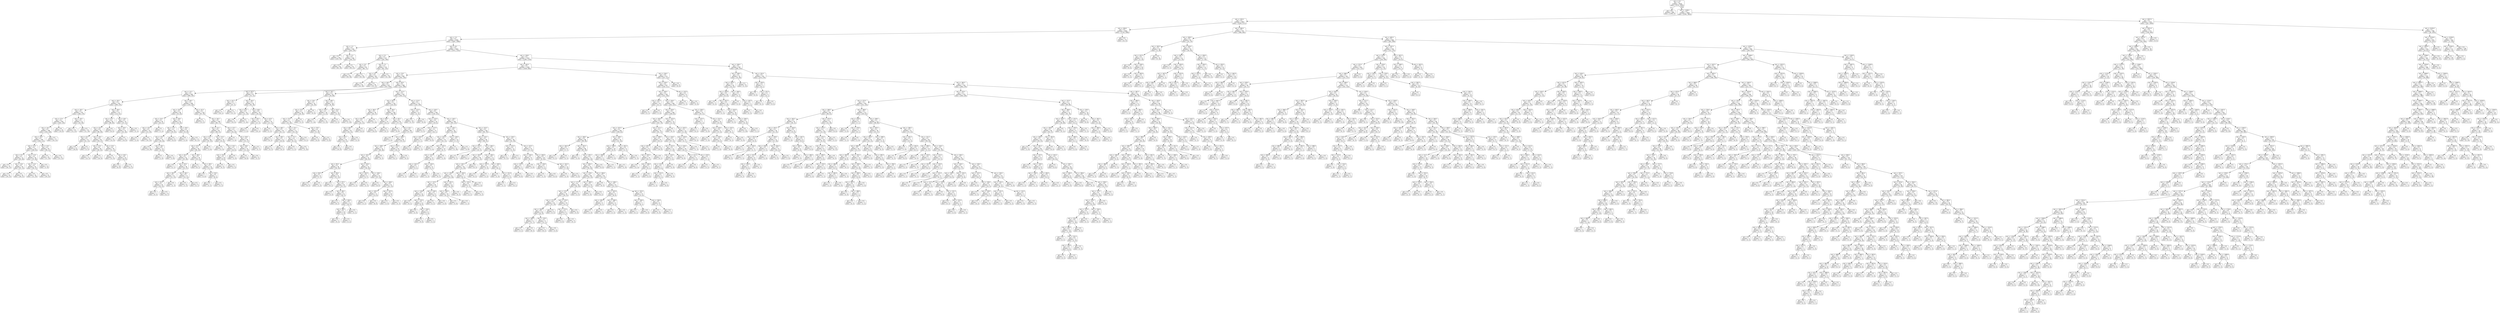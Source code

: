 digraph Tree {
node [shape=box, style="rounded", color="black", fontname=helvetica] ;
edge [fontname=helvetica] ;
0 [label="rain <= 0.5\ngini = 0.5\nsamples = 4836\nvalue = [3731, 3820]"] ;
1 [label="gini = 0.0\nsamples = 868\nvalue = [1340, 0]"] ;
0 -> 1 [labeldistance=2.5, labelangle=45, headlabel="True"] ;
2 [label="rain <= 1109.5\ngini = 0.5\nsamples = 3968\nvalue = [2391, 3820]"] ;
0 -> 2 [labeldistance=2.5, labelangle=-45, headlabel="False"] ;
3 [label="rain <= 435.5\ngini = 0.5\nsamples = 2807\nvalue = [2204, 2171]"] ;
2 -> 3 ;
4 [label="rain <= 426.0\ngini = 0.5\nsamples = 2060\nvalue = [1718, 1489]"] ;
3 -> 4 ;
5 [label="rain <= 3.5\ngini = 0.5\nsamples = 2048\nvalue = [1697, 1489]"] ;
4 -> 5 ;
6 [label="rain <= 1.5\ngini = 0.5\nsamples = 228\nvalue = [226, 134]"] ;
5 -> 6 ;
7 [label="gini = 0.5\nsamples = 122\nvalue = [124, 79]"] ;
6 -> 7 ;
8 [label="rain <= 2.5\ngini = 0.5\nsamples = 106\nvalue = [102, 55]"] ;
6 -> 8 ;
9 [label="gini = 0.5\nsamples = 65\nvalue = [62, 34]"] ;
8 -> 9 ;
10 [label="gini = 0.5\nsamples = 41\nvalue = [40, 21]"] ;
8 -> 10 ;
11 [label="rain <= 8.5\ngini = 0.5\nsamples = 1820\nvalue = [1471, 1355]"] ;
5 -> 11 ;
12 [label="rain <= 5.5\ngini = 0.5\nsamples = 227\nvalue = [162, 196]"] ;
11 -> 12 ;
13 [label="rain <= 4.5\ngini = 0.5\nsamples = 95\nvalue = [80, 77]"] ;
12 -> 13 ;
14 [label="gini = 0.5\nsamples = 63\nvalue = [50, 58]"] ;
13 -> 14 ;
15 [label="gini = 0.5\nsamples = 32\nvalue = [30, 19]"] ;
13 -> 15 ;
16 [label="rain <= 7.5\ngini = 0.5\nsamples = 132\nvalue = [82, 119]"] ;
12 -> 16 ;
17 [label="rain <= 6.5\ngini = 0.5\nsamples = 89\nvalue = [51, 83]"] ;
16 -> 17 ;
18 [label="gini = 0.5\nsamples = 55\nvalue = [32, 50]"] ;
17 -> 18 ;
19 [label="gini = 0.5\nsamples = 34\nvalue = [19, 33]"] ;
17 -> 19 ;
20 [label="gini = 0.5\nsamples = 43\nvalue = [31, 36]"] ;
16 -> 20 ;
21 [label="rain <= 238.5\ngini = 0.5\nsamples = 1593\nvalue = [1309, 1159]"] ;
11 -> 21 ;
22 [label="rain <= 162.5\ngini = 0.5\nsamples = 1206\nvalue = [1020, 840]"] ;
21 -> 22 ;
23 [label="rain <= 70.5\ngini = 0.5\nsamples = 995\nvalue = [793, 729]"] ;
22 -> 23 ;
24 [label="rain <= 60.5\ngini = 0.5\nsamples = 627\nvalue = [521, 430]"] ;
23 -> 24 ;
25 [label="rain <= 31.5\ngini = 0.5\nsamples = 560\nvalue = [449, 397]"] ;
24 -> 25 ;
26 [label="rain <= 20.5\ngini = 0.5\nsamples = 352\nvalue = [299, 235]"] ;
25 -> 26 ;
27 [label="rain <= 18.5\ngini = 0.5\nsamples = 235\nvalue = [186, 174]"] ;
26 -> 27 ;
28 [label="rain <= 17.5\ngini = 0.5\nsamples = 202\nvalue = [164, 134]"] ;
27 -> 28 ;
29 [label="rain <= 16.5\ngini = 0.5\nsamples = 186\nvalue = [150, 128]"] ;
28 -> 29 ;
30 [label="rain <= 14.5\ngini = 0.5\nsamples = 169\nvalue = [140, 113]"] ;
29 -> 30 ;
31 [label="rain <= 11.5\ngini = 0.5\nsamples = 127\nvalue = [100, 92]"] ;
30 -> 31 ;
32 [label="rain <= 9.5\ngini = 0.5\nsamples = 73\nvalue = [63, 46]"] ;
31 -> 32 ;
33 [label="gini = 0.5\nsamples = 19\nvalue = [16, 13]"] ;
32 -> 33 ;
34 [label="rain <= 10.5\ngini = 0.5\nsamples = 54\nvalue = [47, 33]"] ;
32 -> 34 ;
35 [label="gini = 0.5\nsamples = 20\nvalue = [19, 12]"] ;
34 -> 35 ;
36 [label="gini = 0.5\nsamples = 34\nvalue = [28, 21]"] ;
34 -> 36 ;
37 [label="rain <= 13.5\ngini = 0.5\nsamples = 54\nvalue = [37, 46]"] ;
31 -> 37 ;
38 [label="rain <= 12.5\ngini = 0.5\nsamples = 43\nvalue = [30, 37]"] ;
37 -> 38 ;
39 [label="gini = 0.5\nsamples = 18\nvalue = [11, 14]"] ;
38 -> 39 ;
40 [label="gini = 0.5\nsamples = 25\nvalue = [19, 23]"] ;
38 -> 40 ;
41 [label="gini = 0.5\nsamples = 11\nvalue = [7, 9]"] ;
37 -> 41 ;
42 [label="rain <= 15.5\ngini = 0.5\nsamples = 42\nvalue = [40, 21]"] ;
30 -> 42 ;
43 [label="gini = 0.5\nsamples = 20\nvalue = [17, 10]"] ;
42 -> 43 ;
44 [label="gini = 0.4\nsamples = 22\nvalue = [23, 11]"] ;
42 -> 44 ;
45 [label="gini = 0.5\nsamples = 17\nvalue = [10, 15]"] ;
29 -> 45 ;
46 [label="gini = 0.4\nsamples = 16\nvalue = [14, 6]"] ;
28 -> 46 ;
47 [label="rain <= 19.5\ngini = 0.5\nsamples = 33\nvalue = [22, 40]"] ;
27 -> 47 ;
48 [label="gini = 0.5\nsamples = 19\nvalue = [11, 21]"] ;
47 -> 48 ;
49 [label="gini = 0.5\nsamples = 14\nvalue = [11, 19]"] ;
47 -> 49 ;
50 [label="rain <= 28.5\ngini = 0.5\nsamples = 117\nvalue = [113, 61]"] ;
26 -> 50 ;
51 [label="rain <= 27.5\ngini = 0.4\nsamples = 85\nvalue = [86, 40]"] ;
50 -> 51 ;
52 [label="rain <= 22.5\ngini = 0.4\nsamples = 81\nvalue = [80, 40]"] ;
51 -> 52 ;
53 [label="rain <= 21.5\ngini = 0.5\nsamples = 23\nvalue = [21, 13]"] ;
52 -> 53 ;
54 [label="gini = 0.4\nsamples = 15\nvalue = [18, 8]"] ;
53 -> 54 ;
55 [label="gini = 0.5\nsamples = 8\nvalue = [3, 5]"] ;
53 -> 55 ;
56 [label="rain <= 24.5\ngini = 0.4\nsamples = 58\nvalue = [59, 27]"] ;
52 -> 56 ;
57 [label="rain <= 23.5\ngini = 0.4\nsamples = 28\nvalue = [28, 14]"] ;
56 -> 57 ;
58 [label="gini = 0.4\nsamples = 11\nvalue = [12, 5]"] ;
57 -> 58 ;
59 [label="gini = 0.5\nsamples = 17\nvalue = [16, 9]"] ;
57 -> 59 ;
60 [label="rain <= 25.5\ngini = 0.4\nsamples = 30\nvalue = [31, 13]"] ;
56 -> 60 ;
61 [label="gini = 0.4\nsamples = 8\nvalue = [11, 4]"] ;
60 -> 61 ;
62 [label="rain <= 26.5\ngini = 0.4\nsamples = 22\nvalue = [20, 9]"] ;
60 -> 62 ;
63 [label="gini = 0.4\nsamples = 10\nvalue = [8, 4]"] ;
62 -> 63 ;
64 [label="gini = 0.4\nsamples = 12\nvalue = [12, 5]"] ;
62 -> 64 ;
65 [label="gini = 0.0\nsamples = 4\nvalue = [6, 0]"] ;
51 -> 65 ;
66 [label="rain <= 30.5\ngini = 0.5\nsamples = 32\nvalue = [27, 21]"] ;
50 -> 66 ;
67 [label="rain <= 29.5\ngini = 0.5\nsamples = 25\nvalue = [22, 18]"] ;
66 -> 67 ;
68 [label="gini = 0.5\nsamples = 13\nvalue = [12, 9]"] ;
67 -> 68 ;
69 [label="gini = 0.5\nsamples = 12\nvalue = [10, 9]"] ;
67 -> 69 ;
70 [label="gini = 0.5\nsamples = 7\nvalue = [5, 3]"] ;
66 -> 70 ;
71 [label="rain <= 40.5\ngini = 0.5\nsamples = 208\nvalue = [150, 162]"] ;
25 -> 71 ;
72 [label="rain <= 34.5\ngini = 0.5\nsamples = 90\nvalue = [53, 83]"] ;
71 -> 72 ;
73 [label="rain <= 33.5\ngini = 0.5\nsamples = 29\nvalue = [20, 21]"] ;
72 -> 73 ;
74 [label="rain <= 32.5\ngini = 0.5\nsamples = 22\nvalue = [13, 19]"] ;
73 -> 74 ;
75 [label="gini = 0.5\nsamples = 7\nvalue = [3, 4]"] ;
74 -> 75 ;
76 [label="gini = 0.5\nsamples = 15\nvalue = [10, 15]"] ;
74 -> 76 ;
77 [label="gini = 0.3\nsamples = 7\nvalue = [7, 2]"] ;
73 -> 77 ;
78 [label="rain <= 38.5\ngini = 0.5\nsamples = 61\nvalue = [33, 62]"] ;
72 -> 78 ;
79 [label="rain <= 37.5\ngini = 0.5\nsamples = 43\nvalue = [24, 42]"] ;
78 -> 79 ;
80 [label="rain <= 35.5\ngini = 0.4\nsamples = 35\nvalue = [18, 36]"] ;
79 -> 80 ;
81 [label="gini = 0.5\nsamples = 23\nvalue = [14, 24]"] ;
80 -> 81 ;
82 [label="rain <= 36.5\ngini = 0.4\nsamples = 12\nvalue = [4, 12]"] ;
80 -> 82 ;
83 [label="gini = 0.3\nsamples = 3\nvalue = [1, 4]"] ;
82 -> 83 ;
84 [label="gini = 0.4\nsamples = 9\nvalue = [3, 8]"] ;
82 -> 84 ;
85 [label="gini = 0.5\nsamples = 8\nvalue = [6, 6]"] ;
79 -> 85 ;
86 [label="rain <= 39.5\ngini = 0.4\nsamples = 18\nvalue = [9, 20]"] ;
78 -> 86 ;
87 [label="gini = 0.4\nsamples = 7\nvalue = [3, 9]"] ;
86 -> 87 ;
88 [label="gini = 0.5\nsamples = 11\nvalue = [6, 11]"] ;
86 -> 88 ;
89 [label="rain <= 41.5\ngini = 0.5\nsamples = 118\nvalue = [97, 79]"] ;
71 -> 89 ;
90 [label="gini = 0.2\nsamples = 9\nvalue = [13, 2]"] ;
89 -> 90 ;
91 [label="rain <= 56.5\ngini = 0.5\nsamples = 109\nvalue = [84, 77]"] ;
89 -> 91 ;
92 [label="rain <= 52.5\ngini = 0.5\nsamples = 82\nvalue = [68, 51]"] ;
91 -> 92 ;
93 [label="rain <= 51.5\ngini = 0.5\nsamples = 66\nvalue = [47, 45]"] ;
92 -> 93 ;
94 [label="rain <= 47.5\ngini = 0.5\nsamples = 59\nvalue = [44, 39]"] ;
93 -> 94 ;
95 [label="rain <= 42.5\ngini = 0.5\nsamples = 41\nvalue = [25, 28]"] ;
94 -> 95 ;
96 [label="gini = 0.4\nsamples = 3\nvalue = [2, 1]"] ;
95 -> 96 ;
97 [label="rain <= 45.5\ngini = 0.5\nsamples = 38\nvalue = [23, 27]"] ;
95 -> 97 ;
98 [label="rain <= 44.5\ngini = 0.5\nsamples = 21\nvalue = [11, 15]"] ;
97 -> 98 ;
99 [label="rain <= 43.5\ngini = 0.5\nsamples = 18\nvalue = [10, 12]"] ;
98 -> 99 ;
100 [label="gini = 0.5\nsamples = 7\nvalue = [4, 5]"] ;
99 -> 100 ;
101 [label="gini = 0.5\nsamples = 11\nvalue = [6, 7]"] ;
99 -> 101 ;
102 [label="gini = 0.4\nsamples = 3\nvalue = [1, 3]"] ;
98 -> 102 ;
103 [label="rain <= 46.5\ngini = 0.5\nsamples = 17\nvalue = [12, 12]"] ;
97 -> 103 ;
104 [label="gini = 0.5\nsamples = 8\nvalue = [7, 5]"] ;
103 -> 104 ;
105 [label="gini = 0.5\nsamples = 9\nvalue = [5, 7]"] ;
103 -> 105 ;
106 [label="rain <= 48.5\ngini = 0.5\nsamples = 18\nvalue = [19, 11]"] ;
94 -> 106 ;
107 [label="gini = 0.2\nsamples = 4\nvalue = [6, 1]"] ;
106 -> 107 ;
108 [label="rain <= 49.5\ngini = 0.5\nsamples = 14\nvalue = [13, 10]"] ;
106 -> 108 ;
109 [label="gini = 0.5\nsamples = 7\nvalue = [5, 6]"] ;
108 -> 109 ;
110 [label="rain <= 50.5\ngini = 0.4\nsamples = 7\nvalue = [8, 4]"] ;
108 -> 110 ;
111 [label="gini = 0.4\nsamples = 3\nvalue = [3, 1]"] ;
110 -> 111 ;
112 [label="gini = 0.5\nsamples = 4\nvalue = [5, 3]"] ;
110 -> 112 ;
113 [label="gini = 0.4\nsamples = 7\nvalue = [3, 6]"] ;
93 -> 113 ;
114 [label="rain <= 53.5\ngini = 0.3\nsamples = 16\nvalue = [21, 6]"] ;
92 -> 114 ;
115 [label="gini = 0.0\nsamples = 5\nvalue = [11, 0]"] ;
114 -> 115 ;
116 [label="rain <= 55.5\ngini = 0.5\nsamples = 11\nvalue = [10, 6]"] ;
114 -> 116 ;
117 [label="rain <= 54.5\ngini = 0.5\nsamples = 10\nvalue = [9, 6]"] ;
116 -> 117 ;
118 [label="gini = 0.5\nsamples = 6\nvalue = [4, 3]"] ;
117 -> 118 ;
119 [label="gini = 0.5\nsamples = 4\nvalue = [5, 3]"] ;
117 -> 119 ;
120 [label="gini = 0.0\nsamples = 1\nvalue = [1, 0]"] ;
116 -> 120 ;
121 [label="rain <= 57.5\ngini = 0.5\nsamples = 27\nvalue = [16, 26]"] ;
91 -> 121 ;
122 [label="gini = 0.2\nsamples = 7\nvalue = [1, 9]"] ;
121 -> 122 ;
123 [label="rain <= 59.5\ngini = 0.5\nsamples = 20\nvalue = [15, 17]"] ;
121 -> 123 ;
124 [label="rain <= 58.5\ngini = 0.5\nsamples = 15\nvalue = [13, 10]"] ;
123 -> 124 ;
125 [label="gini = 0.5\nsamples = 9\nvalue = [8, 8]"] ;
124 -> 125 ;
126 [label="gini = 0.4\nsamples = 6\nvalue = [5, 2]"] ;
124 -> 126 ;
127 [label="gini = 0.3\nsamples = 5\nvalue = [2, 7]"] ;
123 -> 127 ;
128 [label="rain <= 62.5\ngini = 0.4\nsamples = 67\nvalue = [72, 33]"] ;
24 -> 128 ;
129 [label="rain <= 61.5\ngini = 0.2\nsamples = 17\nvalue = [27, 3]"] ;
128 -> 129 ;
130 [label="gini = 0.1\nsamples = 9\nvalue = [16, 1]"] ;
129 -> 130 ;
131 [label="gini = 0.3\nsamples = 8\nvalue = [11, 2]"] ;
129 -> 131 ;
132 [label="rain <= 64.5\ngini = 0.5\nsamples = 50\nvalue = [45, 30]"] ;
128 -> 132 ;
133 [label="rain <= 63.5\ngini = 0.5\nsamples = 16\nvalue = [11, 14]"] ;
132 -> 133 ;
134 [label="gini = 0.4\nsamples = 9\nvalue = [10, 4]"] ;
133 -> 134 ;
135 [label="gini = 0.2\nsamples = 7\nvalue = [1, 10]"] ;
133 -> 135 ;
136 [label="rain <= 66.5\ngini = 0.4\nsamples = 34\nvalue = [34, 16]"] ;
132 -> 136 ;
137 [label="rain <= 65.5\ngini = 0.3\nsamples = 12\nvalue = [17, 3]"] ;
136 -> 137 ;
138 [label="gini = 0.0\nsamples = 5\nvalue = [7, 0]"] ;
137 -> 138 ;
139 [label="gini = 0.4\nsamples = 7\nvalue = [10, 3]"] ;
137 -> 139 ;
140 [label="rain <= 67.5\ngini = 0.5\nsamples = 22\nvalue = [17, 13]"] ;
136 -> 140 ;
141 [label="gini = 0.4\nsamples = 3\nvalue = [1, 2]"] ;
140 -> 141 ;
142 [label="rain <= 68.5\ngini = 0.5\nsamples = 19\nvalue = [16, 11]"] ;
140 -> 142 ;
143 [label="gini = 0.4\nsamples = 4\nvalue = [6, 3]"] ;
142 -> 143 ;
144 [label="rain <= 69.5\ngini = 0.5\nsamples = 15\nvalue = [10, 8]"] ;
142 -> 144 ;
145 [label="gini = 0.5\nsamples = 6\nvalue = [4, 3]"] ;
144 -> 145 ;
146 [label="gini = 0.5\nsamples = 9\nvalue = [6, 5]"] ;
144 -> 146 ;
147 [label="rain <= 82.5\ngini = 0.5\nsamples = 368\nvalue = [272, 299]"] ;
23 -> 147 ;
148 [label="rain <= 78.5\ngini = 0.4\nsamples = 61\nvalue = [30, 68]"] ;
147 -> 148 ;
149 [label="rain <= 76.5\ngini = 0.5\nsamples = 32\nvalue = [22, 30]"] ;
148 -> 149 ;
150 [label="rain <= 75.5\ngini = 0.5\nsamples = 29\nvalue = [18, 30]"] ;
149 -> 150 ;
151 [label="rain <= 73.5\ngini = 0.5\nsamples = 25\nvalue = [15, 28]"] ;
150 -> 151 ;
152 [label="rain <= 72.5\ngini = 0.5\nsamples = 11\nvalue = [10, 14]"] ;
151 -> 152 ;
153 [label="rain <= 71.5\ngini = 0.4\nsamples = 8\nvalue = [6, 12]"] ;
152 -> 153 ;
154 [label="gini = 0.4\nsamples = 2\nvalue = [1, 2]"] ;
153 -> 154 ;
155 [label="gini = 0.4\nsamples = 6\nvalue = [5, 10]"] ;
153 -> 155 ;
156 [label="gini = 0.4\nsamples = 3\nvalue = [4, 2]"] ;
152 -> 156 ;
157 [label="rain <= 74.5\ngini = 0.4\nsamples = 14\nvalue = [5, 14]"] ;
151 -> 157 ;
158 [label="gini = 0.0\nsamples = 6\nvalue = [0, 6]"] ;
157 -> 158 ;
159 [label="gini = 0.5\nsamples = 8\nvalue = [5, 8]"] ;
157 -> 159 ;
160 [label="gini = 0.5\nsamples = 4\nvalue = [3, 2]"] ;
150 -> 160 ;
161 [label="gini = 0.0\nsamples = 3\nvalue = [4, 0]"] ;
149 -> 161 ;
162 [label="rain <= 80.5\ngini = 0.3\nsamples = 29\nvalue = [8, 38]"] ;
148 -> 162 ;
163 [label="rain <= 79.5\ngini = 0.2\nsamples = 18\nvalue = [3, 23]"] ;
162 -> 163 ;
164 [label="gini = 0.2\nsamples = 7\nvalue = [1, 10]"] ;
163 -> 164 ;
165 [label="gini = 0.2\nsamples = 11\nvalue = [2, 13]"] ;
163 -> 165 ;
166 [label="rain <= 81.5\ngini = 0.4\nsamples = 11\nvalue = [5, 15]"] ;
162 -> 166 ;
167 [label="gini = 0.4\nsamples = 5\nvalue = [2, 5]"] ;
166 -> 167 ;
168 [label="gini = 0.4\nsamples = 6\nvalue = [3, 10]"] ;
166 -> 168 ;
169 [label="rain <= 111.5\ngini = 0.5\nsamples = 307\nvalue = [242, 231]"] ;
147 -> 169 ;
170 [label="rain <= 87.5\ngini = 0.5\nsamples = 134\nvalue = [122, 85]"] ;
169 -> 170 ;
171 [label="rain <= 86.5\ngini = 0.5\nsamples = 30\nvalue = [26, 27]"] ;
170 -> 171 ;
172 [label="rain <= 85.5\ngini = 0.5\nsamples = 23\nvalue = [22, 15]"] ;
171 -> 172 ;
173 [label="rain <= 84.5\ngini = 0.5\nsamples = 20\nvalue = [16, 15]"] ;
172 -> 173 ;
174 [label="rain <= 83.5\ngini = 0.5\nsamples = 16\nvalue = [14, 11]"] ;
173 -> 174 ;
175 [label="gini = 0.5\nsamples = 13\nvalue = [10, 9]"] ;
174 -> 175 ;
176 [label="gini = 0.4\nsamples = 3\nvalue = [4, 2]"] ;
174 -> 176 ;
177 [label="gini = 0.4\nsamples = 4\nvalue = [2, 4]"] ;
173 -> 177 ;
178 [label="gini = 0.0\nsamples = 3\nvalue = [6, 0]"] ;
172 -> 178 ;
179 [label="gini = 0.4\nsamples = 7\nvalue = [4, 12]"] ;
171 -> 179 ;
180 [label="rain <= 90.5\ngini = 0.5\nsamples = 104\nvalue = [96, 58]"] ;
170 -> 180 ;
181 [label="rain <= 89.5\ngini = 0.1\nsamples = 12\nvalue = [19, 1]"] ;
180 -> 181 ;
182 [label="gini = 0.0\nsamples = 6\nvalue = [10, 0]"] ;
181 -> 182 ;
183 [label="gini = 0.2\nsamples = 6\nvalue = [9, 1]"] ;
181 -> 183 ;
184 [label="rain <= 92.5\ngini = 0.5\nsamples = 92\nvalue = [77, 57]"] ;
180 -> 184 ;
185 [label="gini = 0.0\nsamples = 4\nvalue = [0, 6]"] ;
184 -> 185 ;
186 [label="rain <= 93.5\ngini = 0.5\nsamples = 88\nvalue = [77, 51]"] ;
184 -> 186 ;
187 [label="gini = 0.0\nsamples = 3\nvalue = [3, 0]"] ;
186 -> 187 ;
188 [label="rain <= 109.5\ngini = 0.5\nsamples = 85\nvalue = [74, 51]"] ;
186 -> 188 ;
189 [label="rain <= 108.5\ngini = 0.5\nsamples = 75\nvalue = [64, 48]"] ;
188 -> 189 ;
190 [label="rain <= 101.5\ngini = 0.5\nsamples = 72\nvalue = [64, 45]"] ;
189 -> 190 ;
191 [label="rain <= 95.5\ngini = 0.5\nsamples = 39\nvalue = [34, 19]"] ;
190 -> 191 ;
192 [label="rain <= 94.5\ngini = 0.5\nsamples = 8\nvalue = [7, 7]"] ;
191 -> 192 ;
193 [label="gini = 0.5\nsamples = 6\nvalue = [6, 5]"] ;
192 -> 193 ;
194 [label="gini = 0.4\nsamples = 2\nvalue = [1, 2]"] ;
192 -> 194 ;
195 [label="rain <= 96.5\ngini = 0.4\nsamples = 31\nvalue = [27, 12]"] ;
191 -> 195 ;
196 [label="gini = 0.3\nsamples = 5\nvalue = [4, 1]"] ;
195 -> 196 ;
197 [label="rain <= 97.5\ngini = 0.4\nsamples = 26\nvalue = [23, 11]"] ;
195 -> 197 ;
198 [label="gini = 0.5\nsamples = 5\nvalue = [5, 4]"] ;
197 -> 198 ;
199 [label="rain <= 98.5\ngini = 0.4\nsamples = 21\nvalue = [18, 7]"] ;
197 -> 199 ;
200 [label="gini = 0.3\nsamples = 8\nvalue = [8, 2]"] ;
199 -> 200 ;
201 [label="rain <= 100.5\ngini = 0.4\nsamples = 13\nvalue = [10, 5]"] ;
199 -> 201 ;
202 [label="rain <= 99.5\ngini = 0.5\nsamples = 10\nvalue = [7, 4]"] ;
201 -> 202 ;
203 [label="gini = 0.4\nsamples = 5\nvalue = [4, 2]"] ;
202 -> 203 ;
204 [label="gini = 0.5\nsamples = 5\nvalue = [3, 2]"] ;
202 -> 204 ;
205 [label="gini = 0.4\nsamples = 3\nvalue = [3, 1]"] ;
201 -> 205 ;
206 [label="rain <= 103.5\ngini = 0.5\nsamples = 33\nvalue = [30, 26]"] ;
190 -> 206 ;
207 [label="rain <= 102.5\ngini = 0.4\nsamples = 6\nvalue = [3, 7]"] ;
206 -> 207 ;
208 [label="gini = 0.4\nsamples = 2\nvalue = [1, 2]"] ;
207 -> 208 ;
209 [label="gini = 0.4\nsamples = 4\nvalue = [2, 5]"] ;
207 -> 209 ;
210 [label="rain <= 104.5\ngini = 0.5\nsamples = 27\nvalue = [27, 19]"] ;
206 -> 210 ;
211 [label="gini = 0.5\nsamples = 6\nvalue = [6, 6]"] ;
210 -> 211 ;
212 [label="rain <= 106.5\ngini = 0.5\nsamples = 21\nvalue = [21, 13]"] ;
210 -> 212 ;
213 [label="rain <= 105.5\ngini = 0.4\nsamples = 11\nvalue = [13, 6]"] ;
212 -> 213 ;
214 [label="gini = 0.4\nsamples = 5\nvalue = [5, 2]"] ;
213 -> 214 ;
215 [label="gini = 0.4\nsamples = 6\nvalue = [8, 4]"] ;
213 -> 215 ;
216 [label="rain <= 107.5\ngini = 0.5\nsamples = 10\nvalue = [8, 7]"] ;
212 -> 216 ;
217 [label="gini = 0.5\nsamples = 5\nvalue = [3, 4]"] ;
216 -> 217 ;
218 [label="gini = 0.5\nsamples = 5\nvalue = [5, 3]"] ;
216 -> 218 ;
219 [label="gini = 0.0\nsamples = 3\nvalue = [0, 3]"] ;
189 -> 219 ;
220 [label="rain <= 110.5\ngini = 0.4\nsamples = 10\nvalue = [10, 3]"] ;
188 -> 220 ;
221 [label="gini = 0.2\nsamples = 5\nvalue = [6, 1]"] ;
220 -> 221 ;
222 [label="gini = 0.4\nsamples = 5\nvalue = [4, 2]"] ;
220 -> 222 ;
223 [label="rain <= 113.5\ngini = 0.5\nsamples = 173\nvalue = [120, 146]"] ;
169 -> 223 ;
224 [label="rain <= 112.5\ngini = 0.2\nsamples = 13\nvalue = [2, 21]"] ;
223 -> 224 ;
225 [label="gini = 0.2\nsamples = 10\nvalue = [2, 15]"] ;
224 -> 225 ;
226 [label="gini = 0.0\nsamples = 3\nvalue = [0, 6]"] ;
224 -> 226 ;
227 [label="rain <= 120.5\ngini = 0.5\nsamples = 160\nvalue = [118, 125]"] ;
223 -> 227 ;
228 [label="rain <= 114.5\ngini = 0.4\nsamples = 16\nvalue = [19, 6]"] ;
227 -> 228 ;
229 [label="gini = 0.5\nsamples = 4\nvalue = [3, 5]"] ;
228 -> 229 ;
230 [label="rain <= 117.5\ngini = 0.1\nsamples = 12\nvalue = [16, 1]"] ;
228 -> 230 ;
231 [label="rain <= 116.5\ngini = 0.2\nsamples = 6\nvalue = [7, 1]"] ;
230 -> 231 ;
232 [label="gini = 0.0\nsamples = 4\nvalue = [6, 0]"] ;
231 -> 232 ;
233 [label="gini = 0.5\nsamples = 2\nvalue = [1, 1]"] ;
231 -> 233 ;
234 [label="gini = 0.0\nsamples = 6\nvalue = [9, 0]"] ;
230 -> 234 ;
235 [label="rain <= 130.5\ngini = 0.5\nsamples = 144\nvalue = [99, 119]"] ;
227 -> 235 ;
236 [label="rain <= 126.5\ngini = 0.4\nsamples = 42\nvalue = [17, 40]"] ;
235 -> 236 ;
237 [label="rain <= 121.5\ngini = 0.5\nsamples = 19\nvalue = [10, 13]"] ;
236 -> 237 ;
238 [label="gini = 0.2\nsamples = 7\nvalue = [1, 6]"] ;
237 -> 238 ;
239 [label="rain <= 125.5\ngini = 0.5\nsamples = 12\nvalue = [9, 7]"] ;
237 -> 239 ;
240 [label="rain <= 123.5\ngini = 0.5\nsamples = 11\nvalue = [8, 7]"] ;
239 -> 240 ;
241 [label="rain <= 122.5\ngini = 0.5\nsamples = 5\nvalue = [3, 2]"] ;
240 -> 241 ;
242 [label="gini = 0.5\nsamples = 2\nvalue = [1, 1]"] ;
241 -> 242 ;
243 [label="gini = 0.4\nsamples = 3\nvalue = [2, 1]"] ;
241 -> 243 ;
244 [label="rain <= 124.5\ngini = 0.5\nsamples = 6\nvalue = [5, 5]"] ;
240 -> 244 ;
245 [label="gini = 0.4\nsamples = 2\nvalue = [1, 2]"] ;
244 -> 245 ;
246 [label="gini = 0.5\nsamples = 4\nvalue = [4, 3]"] ;
244 -> 246 ;
247 [label="gini = 0.0\nsamples = 1\nvalue = [1, 0]"] ;
239 -> 247 ;
248 [label="rain <= 128.5\ngini = 0.3\nsamples = 23\nvalue = [7, 27]"] ;
236 -> 248 ;
249 [label="gini = 0.3\nsamples = 17\nvalue = [5, 19]"] ;
248 -> 249 ;
250 [label="gini = 0.3\nsamples = 6\nvalue = [2, 8]"] ;
248 -> 250 ;
251 [label="rain <= 152.5\ngini = 0.5\nsamples = 102\nvalue = [82, 79]"] ;
235 -> 251 ;
252 [label="rain <= 132.5\ngini = 0.5\nsamples = 64\nvalue = [60, 41]"] ;
251 -> 252 ;
253 [label="rain <= 131.5\ngini = 0.3\nsamples = 11\nvalue = [14, 3]"] ;
252 -> 253 ;
254 [label="gini = 0.3\nsamples = 4\nvalue = [5, 1]"] ;
253 -> 254 ;
255 [label="gini = 0.3\nsamples = 7\nvalue = [9, 2]"] ;
253 -> 255 ;
256 [label="rain <= 146.5\ngini = 0.5\nsamples = 53\nvalue = [46, 38]"] ;
252 -> 256 ;
257 [label="rain <= 145.5\ngini = 0.5\nsamples = 40\nvalue = [31, 32]"] ;
256 -> 257 ;
258 [label="rain <= 142.5\ngini = 0.5\nsamples = 39\nvalue = [31, 29]"] ;
257 -> 258 ;
259 [label="rain <= 139.5\ngini = 0.5\nsamples = 32\nvalue = [23, 26]"] ;
258 -> 259 ;
260 [label="rain <= 137.5\ngini = 0.5\nsamples = 20\nvalue = [17, 12]"] ;
259 -> 260 ;
261 [label="rain <= 134.0\ngini = 0.5\nsamples = 12\nvalue = [9, 10]"] ;
260 -> 261 ;
262 [label="gini = 0.0\nsamples = 1\nvalue = [0, 1]"] ;
261 -> 262 ;
263 [label="rain <= 135.5\ngini = 0.5\nsamples = 11\nvalue = [9, 9]"] ;
261 -> 263 ;
264 [label="gini = 0.0\nsamples = 2\nvalue = [2, 0]"] ;
263 -> 264 ;
265 [label="rain <= 136.5\ngini = 0.5\nsamples = 9\nvalue = [7, 9]"] ;
263 -> 265 ;
266 [label="gini = 0.5\nsamples = 6\nvalue = [4, 6]"] ;
265 -> 266 ;
267 [label="gini = 0.5\nsamples = 3\nvalue = [3, 3]"] ;
265 -> 267 ;
268 [label="rain <= 138.5\ngini = 0.3\nsamples = 8\nvalue = [8, 2]"] ;
260 -> 268 ;
269 [label="gini = 0.4\nsamples = 6\nvalue = [5, 2]"] ;
268 -> 269 ;
270 [label="gini = 0.0\nsamples = 2\nvalue = [3, 0]"] ;
268 -> 270 ;
271 [label="rain <= 141.5\ngini = 0.4\nsamples = 12\nvalue = [6, 14]"] ;
259 -> 271 ;
272 [label="rain <= 140.5\ngini = 0.5\nsamples = 10\nvalue = [6, 11]"] ;
271 -> 272 ;
273 [label="gini = 0.5\nsamples = 7\nvalue = [5, 8]"] ;
272 -> 273 ;
274 [label="gini = 0.4\nsamples = 3\nvalue = [1, 3]"] ;
272 -> 274 ;
275 [label="gini = 0.0\nsamples = 2\nvalue = [0, 3]"] ;
271 -> 275 ;
276 [label="rain <= 144.5\ngini = 0.4\nsamples = 7\nvalue = [8, 3]"] ;
258 -> 276 ;
277 [label="rain <= 143.5\ngini = 0.4\nsamples = 6\nvalue = [7, 3]"] ;
276 -> 277 ;
278 [label="gini = 0.4\nsamples = 2\nvalue = [2, 1]"] ;
277 -> 278 ;
279 [label="gini = 0.4\nsamples = 4\nvalue = [5, 2]"] ;
277 -> 279 ;
280 [label="gini = 0.0\nsamples = 1\nvalue = [1, 0]"] ;
276 -> 280 ;
281 [label="gini = 0.0\nsamples = 1\nvalue = [0, 3]"] ;
257 -> 281 ;
282 [label="rain <= 148.5\ngini = 0.4\nsamples = 13\nvalue = [15, 6]"] ;
256 -> 282 ;
283 [label="rain <= 147.5\ngini = 0.5\nsamples = 6\nvalue = [7, 4]"] ;
282 -> 283 ;
284 [label="gini = 0.4\nsamples = 3\nvalue = [4, 2]"] ;
283 -> 284 ;
285 [label="gini = 0.5\nsamples = 3\nvalue = [3, 2]"] ;
283 -> 285 ;
286 [label="rain <= 149.5\ngini = 0.3\nsamples = 7\nvalue = [8, 2]"] ;
282 -> 286 ;
287 [label="gini = 0.0\nsamples = 1\nvalue = [1, 0]"] ;
286 -> 287 ;
288 [label="rain <= 151.0\ngini = 0.3\nsamples = 6\nvalue = [7, 2]"] ;
286 -> 288 ;
289 [label="gini = 0.4\nsamples = 3\nvalue = [3, 1]"] ;
288 -> 289 ;
290 [label="gini = 0.3\nsamples = 3\nvalue = [4, 1]"] ;
288 -> 290 ;
291 [label="rain <= 154.5\ngini = 0.5\nsamples = 38\nvalue = [22, 38]"] ;
251 -> 291 ;
292 [label="rain <= 153.5\ngini = 0.4\nsamples = 11\nvalue = [5, 15]"] ;
291 -> 292 ;
293 [label="gini = 0.4\nsamples = 8\nvalue = [4, 11]"] ;
292 -> 293 ;
294 [label="gini = 0.3\nsamples = 3\nvalue = [1, 4]"] ;
292 -> 294 ;
295 [label="rain <= 157.5\ngini = 0.5\nsamples = 27\nvalue = [17, 23]"] ;
291 -> 295 ;
296 [label="rain <= 156.5\ngini = 0.5\nsamples = 9\nvalue = [9, 7]"] ;
295 -> 296 ;
297 [label="rain <= 155.5\ngini = 0.5\nsamples = 7\nvalue = [6, 7]"] ;
296 -> 297 ;
298 [label="gini = 0.5\nsamples = 5\nvalue = [4, 6]"] ;
297 -> 298 ;
299 [label="gini = 0.4\nsamples = 2\nvalue = [2, 1]"] ;
297 -> 299 ;
300 [label="gini = 0.0\nsamples = 2\nvalue = [3, 0]"] ;
296 -> 300 ;
301 [label="rain <= 160.0\ngini = 0.4\nsamples = 18\nvalue = [8, 16]"] ;
295 -> 301 ;
302 [label="rain <= 158.5\ngini = 0.2\nsamples = 5\nvalue = [1, 6]"] ;
301 -> 302 ;
303 [label="gini = 0.4\nsamples = 2\nvalue = [1, 2]"] ;
302 -> 303 ;
304 [label="gini = 0.0\nsamples = 3\nvalue = [0, 4]"] ;
302 -> 304 ;
305 [label="rain <= 161.5\ngini = 0.5\nsamples = 13\nvalue = [7, 10]"] ;
301 -> 305 ;
306 [label="gini = 0.4\nsamples = 5\nvalue = [2, 4]"] ;
305 -> 306 ;
307 [label="gini = 0.5\nsamples = 8\nvalue = [5, 6]"] ;
305 -> 307 ;
308 [label="rain <= 236.5\ngini = 0.4\nsamples = 211\nvalue = [227, 111]"] ;
22 -> 308 ;
309 [label="rain <= 234.5\ngini = 0.4\nsamples = 207\nvalue = [218, 111]"] ;
308 -> 309 ;
310 [label="rain <= 164.5\ngini = 0.4\nsamples = 199\nvalue = [215, 104]"] ;
309 -> 310 ;
311 [label="rain <= 163.5\ngini = 0.1\nsamples = 10\nvalue = [12, 1]"] ;
310 -> 311 ;
312 [label="gini = 0.3\nsamples = 6\nvalue = [5, 1]"] ;
311 -> 312 ;
313 [label="gini = 0.0\nsamples = 4\nvalue = [7, 0]"] ;
311 -> 313 ;
314 [label="rain <= 226.5\ngini = 0.4\nsamples = 189\nvalue = [203, 103]"] ;
310 -> 314 ;
315 [label="rain <= 220.5\ngini = 0.5\nsamples = 168\nvalue = [169, 92]"] ;
314 -> 315 ;
316 [label="rain <= 202.5\ngini = 0.4\nsamples = 156\nvalue = [167, 79]"] ;
315 -> 316 ;
317 [label="rain <= 197.0\ngini = 0.5\nsamples = 104\nvalue = [106, 62]"] ;
316 -> 317 ;
318 [label="rain <= 166.5\ngini = 0.4\nsamples = 88\nvalue = [94, 46]"] ;
317 -> 318 ;
319 [label="rain <= 165.5\ngini = 0.5\nsamples = 8\nvalue = [7, 7]"] ;
318 -> 319 ;
320 [label="gini = 0.4\nsamples = 3\nvalue = [5, 2]"] ;
319 -> 320 ;
321 [label="gini = 0.4\nsamples = 5\nvalue = [2, 5]"] ;
319 -> 321 ;
322 [label="rain <= 167.5\ngini = 0.4\nsamples = 80\nvalue = [87, 39]"] ;
318 -> 322 ;
323 [label="gini = 0.0\nsamples = 3\nvalue = [5, 0]"] ;
322 -> 323 ;
324 [label="rain <= 195.5\ngini = 0.4\nsamples = 77\nvalue = [82, 39]"] ;
322 -> 324 ;
325 [label="rain <= 182.0\ngini = 0.4\nsamples = 74\nvalue = [78, 39]"] ;
324 -> 325 ;
326 [label="rain <= 178.5\ngini = 0.4\nsamples = 48\nvalue = [55, 22]"] ;
325 -> 326 ;
327 [label="rain <= 177.5\ngini = 0.4\nsamples = 38\nvalue = [42, 20]"] ;
326 -> 327 ;
328 [label="rain <= 172.5\ngini = 0.4\nsamples = 34\nvalue = [39, 15]"] ;
327 -> 328 ;
329 [label="rain <= 171.5\ngini = 0.4\nsamples = 24\nvalue = [27, 14]"] ;
328 -> 329 ;
330 [label="rain <= 169.5\ngini = 0.4\nsamples = 18\nvalue = [22, 9]"] ;
329 -> 330 ;
331 [label="rain <= 168.5\ngini = 0.5\nsamples = 9\nvalue = [11, 7]"] ;
330 -> 331 ;
332 [label="gini = 0.5\nsamples = 4\nvalue = [3, 2]"] ;
331 -> 332 ;
333 [label="gini = 0.5\nsamples = 5\nvalue = [8, 5]"] ;
331 -> 333 ;
334 [label="rain <= 170.5\ngini = 0.3\nsamples = 9\nvalue = [11, 2]"] ;
330 -> 334 ;
335 [label="gini = 0.3\nsamples = 6\nvalue = [8, 2]"] ;
334 -> 335 ;
336 [label="gini = 0.0\nsamples = 3\nvalue = [3, 0]"] ;
334 -> 336 ;
337 [label="gini = 0.5\nsamples = 6\nvalue = [5, 5]"] ;
329 -> 337 ;
338 [label="rain <= 174.5\ngini = 0.1\nsamples = 10\nvalue = [12, 1]"] ;
328 -> 338 ;
339 [label="rain <= 173.5\ngini = 0.2\nsamples = 6\nvalue = [7, 1]"] ;
338 -> 339 ;
340 [label="gini = 0.0\nsamples = 2\nvalue = [3, 0]"] ;
339 -> 340 ;
341 [label="gini = 0.3\nsamples = 4\nvalue = [4, 1]"] ;
339 -> 341 ;
342 [label="gini = 0.0\nsamples = 4\nvalue = [5, 0]"] ;
338 -> 342 ;
343 [label="gini = 0.5\nsamples = 4\nvalue = [3, 5]"] ;
327 -> 343 ;
344 [label="rain <= 180.5\ngini = 0.2\nsamples = 10\nvalue = [13, 2]"] ;
326 -> 344 ;
345 [label="gini = 0.0\nsamples = 5\nvalue = [7, 0]"] ;
344 -> 345 ;
346 [label="gini = 0.4\nsamples = 5\nvalue = [6, 2]"] ;
344 -> 346 ;
347 [label="rain <= 184.0\ngini = 0.5\nsamples = 26\nvalue = [23, 17]"] ;
325 -> 347 ;
348 [label="gini = 0.0\nsamples = 3\nvalue = [0, 5]"] ;
347 -> 348 ;
349 [label="rain <= 189.5\ngini = 0.5\nsamples = 23\nvalue = [23, 12]"] ;
347 -> 349 ;
350 [label="rain <= 187.0\ngini = 0.5\nsamples = 8\nvalue = [8, 6]"] ;
349 -> 350 ;
351 [label="rain <= 185.5\ngini = 0.3\nsamples = 4\nvalue = [4, 1]"] ;
350 -> 351 ;
352 [label="gini = 0.0\nsamples = 1\nvalue = [1, 0]"] ;
351 -> 352 ;
353 [label="gini = 0.4\nsamples = 3\nvalue = [3, 1]"] ;
351 -> 353 ;
354 [label="rain <= 188.5\ngini = 0.5\nsamples = 4\nvalue = [4, 5]"] ;
350 -> 354 ;
355 [label="gini = 0.5\nsamples = 2\nvalue = [3, 3]"] ;
354 -> 355 ;
356 [label="gini = 0.4\nsamples = 2\nvalue = [1, 2]"] ;
354 -> 356 ;
357 [label="rain <= 193.5\ngini = 0.4\nsamples = 15\nvalue = [15, 6]"] ;
349 -> 357 ;
358 [label="rain <= 190.5\ngini = 0.2\nsamples = 7\nvalue = [8, 1]"] ;
357 -> 358 ;
359 [label="gini = 0.3\nsamples = 3\nvalue = [4, 1]"] ;
358 -> 359 ;
360 [label="gini = 0.0\nsamples = 4\nvalue = [4, 0]"] ;
358 -> 360 ;
361 [label="rain <= 194.5\ngini = 0.5\nsamples = 8\nvalue = [7, 5]"] ;
357 -> 361 ;
362 [label="gini = 0.5\nsamples = 6\nvalue = [5, 4]"] ;
361 -> 362 ;
363 [label="gini = 0.4\nsamples = 2\nvalue = [2, 1]"] ;
361 -> 363 ;
364 [label="gini = 0.0\nsamples = 3\nvalue = [4, 0]"] ;
324 -> 364 ;
365 [label="rain <= 200.5\ngini = 0.5\nsamples = 16\nvalue = [12, 16]"] ;
317 -> 365 ;
366 [label="rain <= 199.5\ngini = 0.5\nsamples = 10\nvalue = [9, 9]"] ;
365 -> 366 ;
367 [label="rain <= 198.5\ngini = 0.4\nsamples = 5\nvalue = [2, 5]"] ;
366 -> 367 ;
368 [label="gini = 0.5\nsamples = 2\nvalue = [1, 1]"] ;
367 -> 368 ;
369 [label="gini = 0.3\nsamples = 3\nvalue = [1, 4]"] ;
367 -> 369 ;
370 [label="gini = 0.5\nsamples = 5\nvalue = [7, 4]"] ;
366 -> 370 ;
371 [label="rain <= 201.5\ngini = 0.4\nsamples = 6\nvalue = [3, 7]"] ;
365 -> 371 ;
372 [label="gini = 0.4\nsamples = 4\nvalue = [2, 4]"] ;
371 -> 372 ;
373 [label="gini = 0.4\nsamples = 2\nvalue = [1, 3]"] ;
371 -> 373 ;
374 [label="rain <= 211.5\ngini = 0.3\nsamples = 52\nvalue = [61, 17]"] ;
316 -> 374 ;
375 [label="rain <= 208.5\ngini = 0.1\nsamples = 25\nvalue = [34, 2]"] ;
374 -> 375 ;
376 [label="rain <= 207.5\ngini = 0.2\nsamples = 15\nvalue = [20, 2]"] ;
375 -> 376 ;
377 [label="rain <= 205.5\ngini = 0.1\nsamples = 14\nvalue = [20, 1]"] ;
376 -> 377 ;
378 [label="gini = 0.0\nsamples = 7\nvalue = [11, 0]"] ;
377 -> 378 ;
379 [label="rain <= 206.5\ngini = 0.2\nsamples = 7\nvalue = [9, 1]"] ;
377 -> 379 ;
380 [label="gini = 0.2\nsamples = 5\nvalue = [7, 1]"] ;
379 -> 380 ;
381 [label="gini = 0.0\nsamples = 2\nvalue = [2, 0]"] ;
379 -> 381 ;
382 [label="gini = 0.0\nsamples = 1\nvalue = [0, 1]"] ;
376 -> 382 ;
383 [label="gini = 0.0\nsamples = 10\nvalue = [14, 0]"] ;
375 -> 383 ;
384 [label="rain <= 216.5\ngini = 0.5\nsamples = 27\nvalue = [27, 15]"] ;
374 -> 384 ;
385 [label="rain <= 215.5\ngini = 0.5\nsamples = 11\nvalue = [7, 10]"] ;
384 -> 385 ;
386 [label="rain <= 214.5\ngini = 0.5\nsamples = 9\nvalue = [7, 6]"] ;
385 -> 386 ;
387 [label="rain <= 213.5\ngini = 0.5\nsamples = 7\nvalue = [5, 6]"] ;
386 -> 387 ;
388 [label="rain <= 212.5\ngini = 0.5\nsamples = 5\nvalue = [5, 3]"] ;
387 -> 388 ;
389 [label="gini = 0.4\nsamples = 3\nvalue = [1, 3]"] ;
388 -> 389 ;
390 [label="gini = 0.0\nsamples = 2\nvalue = [4, 0]"] ;
388 -> 390 ;
391 [label="gini = 0.0\nsamples = 2\nvalue = [0, 3]"] ;
387 -> 391 ;
392 [label="gini = 0.0\nsamples = 2\nvalue = [2, 0]"] ;
386 -> 392 ;
393 [label="gini = 0.0\nsamples = 2\nvalue = [0, 4]"] ;
385 -> 393 ;
394 [label="rain <= 218.5\ngini = 0.3\nsamples = 16\nvalue = [20, 5]"] ;
384 -> 394 ;
395 [label="rain <= 217.5\ngini = 0.2\nsamples = 9\nvalue = [13, 2]"] ;
394 -> 395 ;
396 [label="gini = 0.4\nsamples = 4\nvalue = [5, 2]"] ;
395 -> 396 ;
397 [label="gini = 0.0\nsamples = 5\nvalue = [8, 0]"] ;
395 -> 397 ;
398 [label="rain <= 219.5\ngini = 0.4\nsamples = 7\nvalue = [7, 3]"] ;
394 -> 398 ;
399 [label="gini = 0.5\nsamples = 4\nvalue = [3, 2]"] ;
398 -> 399 ;
400 [label="gini = 0.3\nsamples = 3\nvalue = [4, 1]"] ;
398 -> 400 ;
401 [label="rain <= 222.0\ngini = 0.2\nsamples = 12\nvalue = [2, 13]"] ;
315 -> 401 ;
402 [label="gini = 0.0\nsamples = 1\nvalue = [0, 3]"] ;
401 -> 402 ;
403 [label="rain <= 225.5\ngini = 0.3\nsamples = 11\nvalue = [2, 10]"] ;
401 -> 403 ;
404 [label="rain <= 224.0\ngini = 0.3\nsamples = 8\nvalue = [2, 7]"] ;
403 -> 404 ;
405 [label="gini = 0.4\nsamples = 4\nvalue = [1, 3]"] ;
404 -> 405 ;
406 [label="gini = 0.3\nsamples = 4\nvalue = [1, 4]"] ;
404 -> 406 ;
407 [label="gini = 0.0\nsamples = 3\nvalue = [0, 3]"] ;
403 -> 407 ;
408 [label="rain <= 228.5\ngini = 0.4\nsamples = 21\nvalue = [34, 11]"] ;
314 -> 408 ;
409 [label="rain <= 227.5\ngini = 0.3\nsamples = 7\nvalue = [11, 2]"] ;
408 -> 409 ;
410 [label="gini = 0.3\nsamples = 5\nvalue = [9, 2]"] ;
409 -> 410 ;
411 [label="gini = 0.0\nsamples = 2\nvalue = [2, 0]"] ;
409 -> 411 ;
412 [label="rain <= 231.5\ngini = 0.4\nsamples = 14\nvalue = [23, 9]"] ;
408 -> 412 ;
413 [label="rain <= 229.5\ngini = 0.4\nsamples = 9\nvalue = [17, 8]"] ;
412 -> 413 ;
414 [label="gini = 0.5\nsamples = 5\nvalue = [7, 4]"] ;
413 -> 414 ;
415 [label="rain <= 230.5\ngini = 0.4\nsamples = 4\nvalue = [10, 4]"] ;
413 -> 415 ;
416 [label="gini = 0.0\nsamples = 1\nvalue = [1, 0]"] ;
415 -> 416 ;
417 [label="gini = 0.4\nsamples = 3\nvalue = [9, 4]"] ;
415 -> 417 ;
418 [label="rain <= 232.5\ngini = 0.2\nsamples = 5\nvalue = [6, 1]"] ;
412 -> 418 ;
419 [label="gini = 0.3\nsamples = 3\nvalue = [4, 1]"] ;
418 -> 419 ;
420 [label="gini = 0.0\nsamples = 2\nvalue = [2, 0]"] ;
418 -> 420 ;
421 [label="rain <= 235.5\ngini = 0.4\nsamples = 8\nvalue = [3, 7]"] ;
309 -> 421 ;
422 [label="gini = 0.4\nsamples = 4\nvalue = [1, 3]"] ;
421 -> 422 ;
423 [label="gini = 0.4\nsamples = 4\nvalue = [2, 4]"] ;
421 -> 423 ;
424 [label="gini = 0.0\nsamples = 4\nvalue = [9, 0]"] ;
308 -> 424 ;
425 [label="rain <= 249.5\ngini = 0.5\nsamples = 387\nvalue = [289, 319]"] ;
21 -> 425 ;
426 [label="rain <= 248.5\ngini = 0.4\nsamples = 32\nvalue = [15, 40]"] ;
425 -> 426 ;
427 [label="rain <= 245.5\ngini = 0.5\nsamples = 24\nvalue = [14, 25]"] ;
426 -> 427 ;
428 [label="rain <= 240.0\ngini = 0.4\nsamples = 20\nvalue = [9, 22]"] ;
427 -> 428 ;
429 [label="gini = 0.5\nsamples = 3\nvalue = [2, 2]"] ;
428 -> 429 ;
430 [label="rain <= 241.5\ngini = 0.4\nsamples = 17\nvalue = [7, 20]"] ;
428 -> 430 ;
431 [label="gini = 0.3\nsamples = 3\nvalue = [1, 5]"] ;
430 -> 431 ;
432 [label="rain <= 243.0\ngini = 0.4\nsamples = 14\nvalue = [6, 15]"] ;
430 -> 432 ;
433 [label="gini = 0.5\nsamples = 3\nvalue = [2, 3]"] ;
432 -> 433 ;
434 [label="rain <= 244.5\ngini = 0.4\nsamples = 11\nvalue = [4, 12]"] ;
432 -> 434 ;
435 [label="gini = 0.4\nsamples = 8\nvalue = [3, 10]"] ;
434 -> 435 ;
436 [label="gini = 0.4\nsamples = 3\nvalue = [1, 2]"] ;
434 -> 436 ;
437 [label="rain <= 246.5\ngini = 0.5\nsamples = 4\nvalue = [5, 3]"] ;
427 -> 437 ;
438 [label="gini = 0.0\nsamples = 1\nvalue = [2, 0]"] ;
437 -> 438 ;
439 [label="rain <= 247.5\ngini = 0.5\nsamples = 3\nvalue = [3, 3]"] ;
437 -> 439 ;
440 [label="gini = 0.5\nsamples = 2\nvalue = [2, 3]"] ;
439 -> 440 ;
441 [label="gini = 0.0\nsamples = 1\nvalue = [1, 0]"] ;
439 -> 441 ;
442 [label="gini = 0.1\nsamples = 8\nvalue = [1, 15]"] ;
426 -> 442 ;
443 [label="rain <= 252.5\ngini = 0.5\nsamples = 355\nvalue = [274, 279]"] ;
425 -> 443 ;
444 [label="rain <= 250.5\ngini = 0.2\nsamples = 5\nvalue = [8, 1]"] ;
443 -> 444 ;
445 [label="gini = 0.0\nsamples = 1\nvalue = [4, 0]"] ;
444 -> 445 ;
446 [label="rain <= 251.5\ngini = 0.3\nsamples = 4\nvalue = [4, 1]"] ;
444 -> 446 ;
447 [label="gini = 0.0\nsamples = 1\nvalue = [0, 1]"] ;
446 -> 447 ;
448 [label="gini = 0.0\nsamples = 3\nvalue = [4, 0]"] ;
446 -> 448 ;
449 [label="rain <= 382.5\ngini = 0.5\nsamples = 350\nvalue = [266, 278]"] ;
443 -> 449 ;
450 [label="rain <= 335.5\ngini = 0.5\nsamples = 270\nvalue = [200, 228]"] ;
449 -> 450 ;
451 [label="rain <= 277.5\ngini = 0.5\nsamples = 183\nvalue = [151, 142]"] ;
450 -> 451 ;
452 [label="rain <= 268.5\ngini = 0.5\nsamples = 66\nvalue = [48, 61]"] ;
451 -> 452 ;
453 [label="rain <= 262.5\ngini = 0.5\nsamples = 41\nvalue = [36, 31]"] ;
452 -> 453 ;
454 [label="rain <= 255.5\ngini = 0.5\nsamples = 30\nvalue = [21, 25]"] ;
453 -> 454 ;
455 [label="rain <= 253.5\ngini = 0.4\nsamples = 9\nvalue = [4, 9]"] ;
454 -> 455 ;
456 [label="gini = 0.5\nsamples = 4\nvalue = [3, 2]"] ;
455 -> 456 ;
457 [label="rain <= 254.5\ngini = 0.2\nsamples = 5\nvalue = [1, 7]"] ;
455 -> 457 ;
458 [label="gini = 0.0\nsamples = 2\nvalue = [0, 2]"] ;
457 -> 458 ;
459 [label="gini = 0.3\nsamples = 3\nvalue = [1, 5]"] ;
457 -> 459 ;
460 [label="rain <= 259.5\ngini = 0.5\nsamples = 21\nvalue = [17, 16]"] ;
454 -> 460 ;
461 [label="rain <= 258.5\ngini = 0.5\nsamples = 9\nvalue = [7, 5]"] ;
460 -> 461 ;
462 [label="rain <= 257.5\ngini = 0.5\nsamples = 8\nvalue = [6, 5]"] ;
461 -> 462 ;
463 [label="rain <= 256.5\ngini = 0.5\nsamples = 5\nvalue = [4, 4]"] ;
462 -> 463 ;
464 [label="gini = 0.5\nsamples = 4\nvalue = [4, 3]"] ;
463 -> 464 ;
465 [label="gini = 0.0\nsamples = 1\nvalue = [0, 1]"] ;
463 -> 465 ;
466 [label="gini = 0.4\nsamples = 3\nvalue = [2, 1]"] ;
462 -> 466 ;
467 [label="gini = 0.0\nsamples = 1\nvalue = [1, 0]"] ;
461 -> 467 ;
468 [label="rain <= 261.0\ngini = 0.5\nsamples = 12\nvalue = [10, 11]"] ;
460 -> 468 ;
469 [label="gini = 0.5\nsamples = 6\nvalue = [3, 5]"] ;
468 -> 469 ;
470 [label="gini = 0.5\nsamples = 6\nvalue = [7, 6]"] ;
468 -> 470 ;
471 [label="rain <= 264.0\ngini = 0.4\nsamples = 11\nvalue = [15, 6]"] ;
453 -> 471 ;
472 [label="gini = 0.0\nsamples = 3\nvalue = [7, 0]"] ;
471 -> 472 ;
473 [label="rain <= 267.5\ngini = 0.5\nsamples = 8\nvalue = [8, 6]"] ;
471 -> 473 ;
474 [label="rain <= 265.5\ngini = 0.5\nsamples = 6\nvalue = [4, 6]"] ;
473 -> 474 ;
475 [label="gini = 0.5\nsamples = 3\nvalue = [3, 3]"] ;
474 -> 475 ;
476 [label="rain <= 266.5\ngini = 0.4\nsamples = 3\nvalue = [1, 3]"] ;
474 -> 476 ;
477 [label="gini = 0.0\nsamples = 1\nvalue = [0, 1]"] ;
476 -> 477 ;
478 [label="gini = 0.4\nsamples = 2\nvalue = [1, 2]"] ;
476 -> 478 ;
479 [label="gini = 0.0\nsamples = 2\nvalue = [4, 0]"] ;
473 -> 479 ;
480 [label="rain <= 275.0\ngini = 0.4\nsamples = 25\nvalue = [12, 30]"] ;
452 -> 480 ;
481 [label="rain <= 273.5\ngini = 0.4\nsamples = 21\nvalue = [12, 24]"] ;
480 -> 481 ;
482 [label="rain <= 272.5\ngini = 0.4\nsamples = 18\nvalue = [9, 22]"] ;
481 -> 482 ;
483 [label="rain <= 271.5\ngini = 0.3\nsamples = 8\nvalue = [3, 11]"] ;
482 -> 483 ;
484 [label="rain <= 269.5\ngini = 0.4\nsamples = 6\nvalue = [3, 6]"] ;
483 -> 484 ;
485 [label="gini = 0.0\nsamples = 1\nvalue = [0, 1]"] ;
484 -> 485 ;
486 [label="rain <= 270.5\ngini = 0.5\nsamples = 5\nvalue = [3, 5]"] ;
484 -> 486 ;
487 [label="gini = 0.4\nsamples = 3\nvalue = [2, 4]"] ;
486 -> 487 ;
488 [label="gini = 0.5\nsamples = 2\nvalue = [1, 1]"] ;
486 -> 488 ;
489 [label="gini = 0.0\nsamples = 2\nvalue = [0, 5]"] ;
483 -> 489 ;
490 [label="gini = 0.5\nsamples = 10\nvalue = [6, 11]"] ;
482 -> 490 ;
491 [label="gini = 0.5\nsamples = 3\nvalue = [3, 2]"] ;
481 -> 491 ;
492 [label="gini = 0.0\nsamples = 4\nvalue = [0, 6]"] ;
480 -> 492 ;
493 [label="rain <= 280.5\ngini = 0.5\nsamples = 117\nvalue = [103, 81]"] ;
451 -> 493 ;
494 [label="rain <= 278.5\ngini = 0.2\nsamples = 6\nvalue = [7, 1]"] ;
493 -> 494 ;
495 [label="gini = 0.0\nsamples = 2\nvalue = [3, 0]"] ;
494 -> 495 ;
496 [label="rain <= 279.5\ngini = 0.3\nsamples = 4\nvalue = [4, 1]"] ;
494 -> 496 ;
497 [label="gini = 0.4\nsamples = 3\nvalue = [3, 1]"] ;
496 -> 497 ;
498 [label="gini = 0.0\nsamples = 1\nvalue = [1, 0]"] ;
496 -> 498 ;
499 [label="rain <= 299.5\ngini = 0.5\nsamples = 111\nvalue = [96, 80]"] ;
493 -> 499 ;
500 [label="rain <= 297.5\ngini = 0.5\nsamples = 36\nvalue = [23, 27]"] ;
499 -> 500 ;
501 [label="rain <= 292.5\ngini = 0.5\nsamples = 32\nvalue = [22, 21]"] ;
500 -> 501 ;
502 [label="rain <= 286.5\ngini = 0.5\nsamples = 24\nvalue = [13, 17]"] ;
501 -> 502 ;
503 [label="rain <= 285.5\ngini = 0.5\nsamples = 11\nvalue = [8, 6]"] ;
502 -> 503 ;
504 [label="rain <= 284.0\ngini = 0.5\nsamples = 8\nvalue = [4, 5]"] ;
503 -> 504 ;
505 [label="rain <= 282.0\ngini = 0.5\nsamples = 5\nvalue = [3, 2]"] ;
504 -> 505 ;
506 [label="gini = 0.4\nsamples = 3\nvalue = [1, 2]"] ;
505 -> 506 ;
507 [label="gini = 0.0\nsamples = 2\nvalue = [2, 0]"] ;
505 -> 507 ;
508 [label="gini = 0.4\nsamples = 3\nvalue = [1, 3]"] ;
504 -> 508 ;
509 [label="gini = 0.3\nsamples = 3\nvalue = [4, 1]"] ;
503 -> 509 ;
510 [label="rain <= 291.5\ngini = 0.4\nsamples = 13\nvalue = [5, 11]"] ;
502 -> 510 ;
511 [label="rain <= 290.5\ngini = 0.4\nsamples = 11\nvalue = [4, 10]"] ;
510 -> 511 ;
512 [label="rain <= 289.5\ngini = 0.4\nsamples = 9\nvalue = [4, 8]"] ;
511 -> 512 ;
513 [label="rain <= 287.5\ngini = 0.4\nsamples = 8\nvalue = [3, 8]"] ;
512 -> 513 ;
514 [label="gini = 0.4\nsamples = 5\nvalue = [2, 4]"] ;
513 -> 514 ;
515 [label="rain <= 288.5\ngini = 0.3\nsamples = 3\nvalue = [1, 4]"] ;
513 -> 515 ;
516 [label="gini = 0.0\nsamples = 1\nvalue = [0, 2]"] ;
515 -> 516 ;
517 [label="gini = 0.4\nsamples = 2\nvalue = [1, 2]"] ;
515 -> 517 ;
518 [label="gini = 0.0\nsamples = 1\nvalue = [1, 0]"] ;
512 -> 518 ;
519 [label="gini = 0.0\nsamples = 2\nvalue = [0, 2]"] ;
511 -> 519 ;
520 [label="gini = 0.5\nsamples = 2\nvalue = [1, 1]"] ;
510 -> 520 ;
521 [label="rain <= 294.0\ngini = 0.4\nsamples = 8\nvalue = [9, 4]"] ;
501 -> 521 ;
522 [label="gini = 0.0\nsamples = 2\nvalue = [3, 0]"] ;
521 -> 522 ;
523 [label="rain <= 295.5\ngini = 0.5\nsamples = 6\nvalue = [6, 4]"] ;
521 -> 523 ;
524 [label="gini = 0.4\nsamples = 3\nvalue = [1, 2]"] ;
523 -> 524 ;
525 [label="rain <= 296.5\ngini = 0.4\nsamples = 3\nvalue = [5, 2]"] ;
523 -> 525 ;
526 [label="gini = 0.4\nsamples = 2\nvalue = [4, 2]"] ;
525 -> 526 ;
527 [label="gini = 0.0\nsamples = 1\nvalue = [1, 0]"] ;
525 -> 527 ;
528 [label="rain <= 298.5\ngini = 0.2\nsamples = 4\nvalue = [1, 6]"] ;
500 -> 528 ;
529 [label="gini = 0.0\nsamples = 2\nvalue = [0, 3]"] ;
528 -> 529 ;
530 [label="gini = 0.4\nsamples = 2\nvalue = [1, 3]"] ;
528 -> 530 ;
531 [label="rain <= 306.5\ngini = 0.5\nsamples = 75\nvalue = [73, 53]"] ;
499 -> 531 ;
532 [label="rain <= 301.5\ngini = 0.3\nsamples = 11\nvalue = [15, 3]"] ;
531 -> 532 ;
533 [label="gini = 0.0\nsamples = 3\nvalue = [7, 0]"] ;
532 -> 533 ;
534 [label="rain <= 303.0\ngini = 0.4\nsamples = 8\nvalue = [8, 3]"] ;
532 -> 534 ;
535 [label="gini = 0.5\nsamples = 4\nvalue = [2, 3]"] ;
534 -> 535 ;
536 [label="gini = 0.0\nsamples = 4\nvalue = [6, 0]"] ;
534 -> 536 ;
537 [label="rain <= 311.5\ngini = 0.5\nsamples = 64\nvalue = [58, 50]"] ;
531 -> 537 ;
538 [label="rain <= 309.5\ngini = 0.3\nsamples = 10\nvalue = [3, 11]"] ;
537 -> 538 ;
539 [label="gini = 0.0\nsamples = 3\nvalue = [0, 5]"] ;
538 -> 539 ;
540 [label="rain <= 310.5\ngini = 0.4\nsamples = 7\nvalue = [3, 6]"] ;
538 -> 540 ;
541 [label="gini = 0.5\nsamples = 3\nvalue = [2, 3]"] ;
540 -> 541 ;
542 [label="gini = 0.4\nsamples = 4\nvalue = [1, 3]"] ;
540 -> 542 ;
543 [label="rain <= 316.5\ngini = 0.5\nsamples = 54\nvalue = [55, 39]"] ;
537 -> 543 ;
544 [label="rain <= 313.5\ngini = 0.4\nsamples = 13\nvalue = [15, 5]"] ;
543 -> 544 ;
545 [label="rain <= 312.5\ngini = 0.3\nsamples = 6\nvalue = [8, 2]"] ;
544 -> 545 ;
546 [label="gini = 0.4\nsamples = 3\nvalue = [3, 1]"] ;
545 -> 546 ;
547 [label="gini = 0.3\nsamples = 3\nvalue = [5, 1]"] ;
545 -> 547 ;
548 [label="rain <= 314.5\ngini = 0.4\nsamples = 7\nvalue = [7, 3]"] ;
544 -> 548 ;
549 [label="gini = 0.5\nsamples = 3\nvalue = [3, 2]"] ;
548 -> 549 ;
550 [label="rain <= 315.5\ngini = 0.3\nsamples = 4\nvalue = [4, 1]"] ;
548 -> 550 ;
551 [label="gini = 0.0\nsamples = 1\nvalue = [1, 0]"] ;
550 -> 551 ;
552 [label="gini = 0.4\nsamples = 3\nvalue = [3, 1]"] ;
550 -> 552 ;
553 [label="rain <= 326.5\ngini = 0.5\nsamples = 41\nvalue = [40, 34]"] ;
543 -> 553 ;
554 [label="rain <= 324.5\ngini = 0.5\nsamples = 18\nvalue = [12, 17]"] ;
553 -> 554 ;
555 [label="rain <= 318.5\ngini = 0.5\nsamples = 13\nvalue = [10, 9]"] ;
554 -> 555 ;
556 [label="rain <= 317.5\ngini = 0.4\nsamples = 5\nvalue = [2, 5]"] ;
555 -> 556 ;
557 [label="gini = 0.4\nsamples = 3\nvalue = [1, 2]"] ;
556 -> 557 ;
558 [label="gini = 0.4\nsamples = 2\nvalue = [1, 3]"] ;
556 -> 558 ;
559 [label="rain <= 319.5\ngini = 0.4\nsamples = 8\nvalue = [8, 4]"] ;
555 -> 559 ;
560 [label="gini = 0.0\nsamples = 2\nvalue = [4, 0]"] ;
559 -> 560 ;
561 [label="rain <= 321.5\ngini = 0.5\nsamples = 6\nvalue = [4, 4]"] ;
559 -> 561 ;
562 [label="gini = 0.0\nsamples = 2\nvalue = [0, 3]"] ;
561 -> 562 ;
563 [label="rain <= 323.5\ngini = 0.3\nsamples = 4\nvalue = [4, 1]"] ;
561 -> 563 ;
564 [label="gini = 0.0\nsamples = 2\nvalue = [2, 0]"] ;
563 -> 564 ;
565 [label="gini = 0.4\nsamples = 2\nvalue = [2, 1]"] ;
563 -> 565 ;
566 [label="rain <= 325.5\ngini = 0.3\nsamples = 5\nvalue = [2, 8]"] ;
554 -> 566 ;
567 [label="gini = 0.4\nsamples = 4\nvalue = [2, 6]"] ;
566 -> 567 ;
568 [label="gini = 0.0\nsamples = 1\nvalue = [0, 2]"] ;
566 -> 568 ;
569 [label="rain <= 330.5\ngini = 0.5\nsamples = 23\nvalue = [28, 17]"] ;
553 -> 569 ;
570 [label="rain <= 327.5\ngini = 0.3\nsamples = 9\nvalue = [18, 5]"] ;
569 -> 570 ;
571 [label="gini = 0.0\nsamples = 3\nvalue = [6, 0]"] ;
570 -> 571 ;
572 [label="rain <= 328.5\ngini = 0.4\nsamples = 6\nvalue = [12, 5]"] ;
570 -> 572 ;
573 [label="gini = 0.5\nsamples = 2\nvalue = [2, 3]"] ;
572 -> 573 ;
574 [label="rain <= 329.5\ngini = 0.3\nsamples = 4\nvalue = [10, 2]"] ;
572 -> 574 ;
575 [label="gini = 0.4\nsamples = 3\nvalue = [6, 2]"] ;
574 -> 575 ;
576 [label="gini = 0.0\nsamples = 1\nvalue = [4, 0]"] ;
574 -> 576 ;
577 [label="rain <= 334.5\ngini = 0.5\nsamples = 14\nvalue = [10, 12]"] ;
569 -> 577 ;
578 [label="rain <= 332.5\ngini = 0.5\nsamples = 13\nvalue = [8, 12]"] ;
577 -> 578 ;
579 [label="rain <= 331.5\ngini = 0.5\nsamples = 6\nvalue = [4, 5]"] ;
578 -> 579 ;
580 [label="gini = 0.5\nsamples = 3\nvalue = [2, 3]"] ;
579 -> 580 ;
581 [label="gini = 0.5\nsamples = 3\nvalue = [2, 2]"] ;
579 -> 581 ;
582 [label="rain <= 333.5\ngini = 0.5\nsamples = 7\nvalue = [4, 7]"] ;
578 -> 582 ;
583 [label="gini = 0.4\nsamples = 5\nvalue = [2, 4]"] ;
582 -> 583 ;
584 [label="gini = 0.5\nsamples = 2\nvalue = [2, 3]"] ;
582 -> 584 ;
585 [label="gini = 0.0\nsamples = 1\nvalue = [2, 0]"] ;
577 -> 585 ;
586 [label="rain <= 373.5\ngini = 0.5\nsamples = 87\nvalue = [49, 86]"] ;
450 -> 586 ;
587 [label="rain <= 368.5\ngini = 0.5\nsamples = 73\nvalue = [45, 70]"] ;
586 -> 587 ;
588 [label="rain <= 363.5\ngini = 0.5\nsamples = 65\nvalue = [36, 68]"] ;
587 -> 588 ;
589 [label="rain <= 359.5\ngini = 0.5\nsamples = 58\nvalue = [36, 57]"] ;
588 -> 589 ;
590 [label="rain <= 336.5\ngini = 0.5\nsamples = 53\nvalue = [29, 55]"] ;
589 -> 590 ;
591 [label="gini = 0.2\nsamples = 4\nvalue = [1, 8]"] ;
590 -> 591 ;
592 [label="rain <= 341.5\ngini = 0.5\nsamples = 49\nvalue = [28, 47]"] ;
590 -> 592 ;
593 [label="rain <= 337.5\ngini = 0.5\nsamples = 12\nvalue = [8, 5]"] ;
592 -> 593 ;
594 [label="gini = 0.0\nsamples = 1\nvalue = [2, 0]"] ;
593 -> 594 ;
595 [label="rain <= 339.5\ngini = 0.5\nsamples = 11\nvalue = [6, 5]"] ;
593 -> 595 ;
596 [label="rain <= 338.5\ngini = 0.5\nsamples = 5\nvalue = [2, 3]"] ;
595 -> 596 ;
597 [label="gini = 0.4\nsamples = 3\nvalue = [1, 2]"] ;
596 -> 597 ;
598 [label="gini = 0.5\nsamples = 2\nvalue = [1, 1]"] ;
596 -> 598 ;
599 [label="rain <= 340.5\ngini = 0.4\nsamples = 6\nvalue = [4, 2]"] ;
595 -> 599 ;
600 [label="gini = 0.4\nsamples = 3\nvalue = [2, 1]"] ;
599 -> 600 ;
601 [label="gini = 0.4\nsamples = 3\nvalue = [2, 1]"] ;
599 -> 601 ;
602 [label="rain <= 343.0\ngini = 0.4\nsamples = 37\nvalue = [20, 42]"] ;
592 -> 602 ;
603 [label="gini = 0.0\nsamples = 3\nvalue = [0, 6]"] ;
602 -> 603 ;
604 [label="rain <= 345.5\ngini = 0.5\nsamples = 34\nvalue = [20, 36]"] ;
602 -> 604 ;
605 [label="rain <= 344.5\ngini = 0.5\nsamples = 6\nvalue = [8, 6]"] ;
604 -> 605 ;
606 [label="gini = 0.4\nsamples = 4\nvalue = [2, 6]"] ;
605 -> 606 ;
607 [label="gini = 0.0\nsamples = 2\nvalue = [6, 0]"] ;
605 -> 607 ;
608 [label="rain <= 348.0\ngini = 0.4\nsamples = 28\nvalue = [12, 30]"] ;
604 -> 608 ;
609 [label="gini = 0.0\nsamples = 2\nvalue = [0, 3]"] ;
608 -> 609 ;
610 [label="rain <= 358.5\ngini = 0.4\nsamples = 26\nvalue = [12, 27]"] ;
608 -> 610 ;
611 [label="rain <= 357.5\ngini = 0.4\nsamples = 23\nvalue = [12, 24]"] ;
610 -> 611 ;
612 [label="rain <= 354.5\ngini = 0.4\nsamples = 22\nvalue = [10, 24]"] ;
611 -> 612 ;
613 [label="rain <= 353.5\ngini = 0.5\nsamples = 17\nvalue = [9, 17]"] ;
612 -> 613 ;
614 [label="rain <= 352.5\ngini = 0.4\nsamples = 15\nvalue = [7, 16]"] ;
613 -> 614 ;
615 [label="rain <= 349.5\ngini = 0.4\nsamples = 14\nvalue = [7, 14]"] ;
614 -> 615 ;
616 [label="gini = 0.5\nsamples = 3\nvalue = [2, 2]"] ;
615 -> 616 ;
617 [label="rain <= 351.5\ngini = 0.4\nsamples = 11\nvalue = [5, 12]"] ;
615 -> 617 ;
618 [label="rain <= 350.5\ngini = 0.4\nsamples = 9\nvalue = [4, 9]"] ;
617 -> 618 ;
619 [label="gini = 0.4\nsamples = 4\nvalue = [2, 5]"] ;
618 -> 619 ;
620 [label="gini = 0.4\nsamples = 5\nvalue = [2, 4]"] ;
618 -> 620 ;
621 [label="gini = 0.4\nsamples = 2\nvalue = [1, 3]"] ;
617 -> 621 ;
622 [label="gini = 0.0\nsamples = 1\nvalue = [0, 2]"] ;
614 -> 622 ;
623 [label="gini = 0.4\nsamples = 2\nvalue = [2, 1]"] ;
613 -> 623 ;
624 [label="rain <= 356.5\ngini = 0.2\nsamples = 5\nvalue = [1, 7]"] ;
612 -> 624 ;
625 [label="gini = 0.0\nsamples = 3\nvalue = [0, 5]"] ;
624 -> 625 ;
626 [label="gini = 0.4\nsamples = 2\nvalue = [1, 2]"] ;
624 -> 626 ;
627 [label="gini = 0.0\nsamples = 1\nvalue = [2, 0]"] ;
611 -> 627 ;
628 [label="gini = 0.0\nsamples = 3\nvalue = [0, 3]"] ;
610 -> 628 ;
629 [label="rain <= 362.0\ngini = 0.3\nsamples = 5\nvalue = [7, 2]"] ;
589 -> 629 ;
630 [label="gini = 0.0\nsamples = 3\nvalue = [6, 0]"] ;
629 -> 630 ;
631 [label="gini = 0.4\nsamples = 2\nvalue = [1, 2]"] ;
629 -> 631 ;
632 [label="gini = 0.0\nsamples = 7\nvalue = [0, 11]"] ;
588 -> 632 ;
633 [label="rain <= 372.5\ngini = 0.3\nsamples = 8\nvalue = [9, 2]"] ;
587 -> 633 ;
634 [label="rain <= 370.5\ngini = 0.2\nsamples = 6\nvalue = [8, 1]"] ;
633 -> 634 ;
635 [label="rain <= 369.5\ngini = 0.4\nsamples = 2\nvalue = [2, 1]"] ;
634 -> 635 ;
636 [label="gini = 0.0\nsamples = 1\nvalue = [2, 0]"] ;
635 -> 636 ;
637 [label="gini = 0.0\nsamples = 1\nvalue = [0, 1]"] ;
635 -> 637 ;
638 [label="gini = 0.0\nsamples = 4\nvalue = [6, 0]"] ;
634 -> 638 ;
639 [label="gini = 0.5\nsamples = 2\nvalue = [1, 1]"] ;
633 -> 639 ;
640 [label="rain <= 379.5\ngini = 0.3\nsamples = 14\nvalue = [4, 16]"] ;
586 -> 640 ;
641 [label="gini = 0.0\nsamples = 5\nvalue = [0, 6]"] ;
640 -> 641 ;
642 [label="rain <= 381.5\ngini = 0.4\nsamples = 9\nvalue = [4, 10]"] ;
640 -> 642 ;
643 [label="rain <= 380.5\ngini = 0.5\nsamples = 5\nvalue = [3, 4]"] ;
642 -> 643 ;
644 [label="gini = 0.4\nsamples = 2\nvalue = [1, 3]"] ;
643 -> 644 ;
645 [label="gini = 0.4\nsamples = 3\nvalue = [2, 1]"] ;
643 -> 645 ;
646 [label="gini = 0.2\nsamples = 4\nvalue = [1, 6]"] ;
642 -> 646 ;
647 [label="rain <= 387.5\ngini = 0.5\nsamples = 80\nvalue = [66, 50]"] ;
449 -> 647 ;
648 [label="rain <= 384.5\ngini = 0.3\nsamples = 11\nvalue = [13, 3]"] ;
647 -> 648 ;
649 [label="gini = 0.0\nsamples = 2\nvalue = [3, 0]"] ;
648 -> 649 ;
650 [label="rain <= 386.5\ngini = 0.4\nsamples = 9\nvalue = [10, 3]"] ;
648 -> 650 ;
651 [label="rain <= 385.5\ngini = 0.4\nsamples = 8\nvalue = [8, 3]"] ;
650 -> 651 ;
652 [label="gini = 0.3\nsamples = 6\nvalue = [7, 2]"] ;
651 -> 652 ;
653 [label="gini = 0.5\nsamples = 2\nvalue = [1, 1]"] ;
651 -> 653 ;
654 [label="gini = 0.0\nsamples = 1\nvalue = [2, 0]"] ;
650 -> 654 ;
655 [label="rain <= 424.0\ngini = 0.5\nsamples = 69\nvalue = [53, 47]"] ;
647 -> 655 ;
656 [label="rain <= 415.5\ngini = 0.5\nsamples = 68\nvalue = [53, 44]"] ;
655 -> 656 ;
657 [label="rain <= 404.5\ngini = 0.5\nsamples = 55\nvalue = [39, 40]"] ;
656 -> 657 ;
658 [label="rain <= 402.5\ngini = 0.5\nsamples = 35\nvalue = [30, 24]"] ;
657 -> 658 ;
659 [label="rain <= 396.5\ngini = 0.5\nsamples = 33\nvalue = [26, 24]"] ;
658 -> 659 ;
660 [label="rain <= 390.5\ngini = 0.5\nsamples = 23\nvalue = [19, 13]"] ;
659 -> 660 ;
661 [label="rain <= 389.5\ngini = 0.5\nsamples = 9\nvalue = [5, 6]"] ;
660 -> 661 ;
662 [label="rain <= 388.5\ngini = 0.5\nsamples = 6\nvalue = [4, 3]"] ;
661 -> 662 ;
663 [label="gini = 0.5\nsamples = 4\nvalue = [2, 3]"] ;
662 -> 663 ;
664 [label="gini = 0.0\nsamples = 2\nvalue = [2, 0]"] ;
662 -> 664 ;
665 [label="gini = 0.4\nsamples = 3\nvalue = [1, 3]"] ;
661 -> 665 ;
666 [label="rain <= 394.5\ngini = 0.4\nsamples = 14\nvalue = [14, 7]"] ;
660 -> 666 ;
667 [label="rain <= 392.0\ngini = 0.3\nsamples = 7\nvalue = [7, 2]"] ;
666 -> 667 ;
668 [label="gini = 0.0\nsamples = 1\nvalue = [1, 0]"] ;
667 -> 668 ;
669 [label="rain <= 393.5\ngini = 0.4\nsamples = 6\nvalue = [6, 2]"] ;
667 -> 669 ;
670 [label="gini = 0.4\nsamples = 5\nvalue = [5, 2]"] ;
669 -> 670 ;
671 [label="gini = 0.0\nsamples = 1\nvalue = [1, 0]"] ;
669 -> 671 ;
672 [label="rain <= 395.5\ngini = 0.5\nsamples = 7\nvalue = [7, 5]"] ;
666 -> 672 ;
673 [label="gini = 0.5\nsamples = 4\nvalue = [3, 4]"] ;
672 -> 673 ;
674 [label="gini = 0.3\nsamples = 3\nvalue = [4, 1]"] ;
672 -> 674 ;
675 [label="rain <= 397.5\ngini = 0.5\nsamples = 10\nvalue = [7, 11]"] ;
659 -> 675 ;
676 [label="gini = 0.3\nsamples = 5\nvalue = [2, 8]"] ;
675 -> 676 ;
677 [label="rain <= 401.5\ngini = 0.5\nsamples = 5\nvalue = [5, 3]"] ;
675 -> 677 ;
678 [label="rain <= 399.5\ngini = 0.4\nsamples = 4\nvalue = [5, 2]"] ;
677 -> 678 ;
679 [label="gini = 0.3\nsamples = 2\nvalue = [4, 1]"] ;
678 -> 679 ;
680 [label="gini = 0.5\nsamples = 2\nvalue = [1, 1]"] ;
678 -> 680 ;
681 [label="gini = 0.0\nsamples = 1\nvalue = [0, 1]"] ;
677 -> 681 ;
682 [label="gini = 0.0\nsamples = 2\nvalue = [4, 0]"] ;
658 -> 682 ;
683 [label="rain <= 412.5\ngini = 0.5\nsamples = 20\nvalue = [9, 16]"] ;
657 -> 683 ;
684 [label="rain <= 409.5\ngini = 0.4\nsamples = 14\nvalue = [4, 12]"] ;
683 -> 684 ;
685 [label="rain <= 407.0\ngini = 0.4\nsamples = 8\nvalue = [3, 6]"] ;
684 -> 685 ;
686 [label="gini = 0.4\nsamples = 4\nvalue = [1, 3]"] ;
685 -> 686 ;
687 [label="rain <= 408.5\ngini = 0.5\nsamples = 4\nvalue = [2, 3]"] ;
685 -> 687 ;
688 [label="gini = 0.5\nsamples = 2\nvalue = [1, 1]"] ;
687 -> 688 ;
689 [label="gini = 0.4\nsamples = 2\nvalue = [1, 2]"] ;
687 -> 689 ;
690 [label="rain <= 411.5\ngini = 0.2\nsamples = 6\nvalue = [1, 6]"] ;
684 -> 690 ;
691 [label="gini = 0.0\nsamples = 3\nvalue = [0, 4]"] ;
690 -> 691 ;
692 [label="gini = 0.4\nsamples = 3\nvalue = [1, 2]"] ;
690 -> 692 ;
693 [label="rain <= 414.5\ngini = 0.5\nsamples = 6\nvalue = [5, 4]"] ;
683 -> 693 ;
694 [label="gini = 0.0\nsamples = 3\nvalue = [4, 0]"] ;
693 -> 694 ;
695 [label="gini = 0.3\nsamples = 3\nvalue = [1, 4]"] ;
693 -> 695 ;
696 [label="rain <= 422.5\ngini = 0.3\nsamples = 13\nvalue = [14, 4]"] ;
656 -> 696 ;
697 [label="rain <= 417.0\ngini = 0.2\nsamples = 10\nvalue = [13, 2]"] ;
696 -> 697 ;
698 [label="gini = 0.4\nsamples = 2\nvalue = [2, 1]"] ;
697 -> 698 ;
699 [label="rain <= 420.5\ngini = 0.2\nsamples = 8\nvalue = [11, 1]"] ;
697 -> 699 ;
700 [label="gini = 0.0\nsamples = 3\nvalue = [3, 0]"] ;
699 -> 700 ;
701 [label="rain <= 421.5\ngini = 0.2\nsamples = 5\nvalue = [8, 1]"] ;
699 -> 701 ;
702 [label="gini = 0.2\nsamples = 4\nvalue = [6, 1]"] ;
701 -> 702 ;
703 [label="gini = 0.0\nsamples = 1\nvalue = [2, 0]"] ;
701 -> 703 ;
704 [label="gini = 0.4\nsamples = 3\nvalue = [1, 2]"] ;
696 -> 704 ;
705 [label="gini = 0.0\nsamples = 1\nvalue = [0, 3]"] ;
655 -> 705 ;
706 [label="gini = 0.0\nsamples = 12\nvalue = [21, 0]"] ;
4 -> 706 ;
707 [label="rain <= 464.5\ngini = 0.5\nsamples = 747\nvalue = [486, 682]"] ;
3 -> 707 ;
708 [label="rain <= 444.5\ngini = 0.4\nsamples = 63\nvalue = [25, 74]"] ;
707 -> 708 ;
709 [label="rain <= 442.5\ngini = 0.2\nsamples = 24\nvalue = [5, 30]"] ;
708 -> 709 ;
710 [label="rain <= 437.5\ngini = 0.4\nsamples = 15\nvalue = [5, 14]"] ;
709 -> 710 ;
711 [label="gini = 0.0\nsamples = 5\nvalue = [0, 6]"] ;
710 -> 711 ;
712 [label="rain <= 438.5\ngini = 0.5\nsamples = 10\nvalue = [5, 8]"] ;
710 -> 712 ;
713 [label="gini = 0.5\nsamples = 4\nvalue = [3, 2]"] ;
712 -> 713 ;
714 [label="rain <= 440.0\ngini = 0.4\nsamples = 6\nvalue = [2, 6]"] ;
712 -> 714 ;
715 [label="gini = 0.0\nsamples = 3\nvalue = [0, 5]"] ;
714 -> 715 ;
716 [label="gini = 0.4\nsamples = 3\nvalue = [2, 1]"] ;
714 -> 716 ;
717 [label="gini = 0.0\nsamples = 9\nvalue = [0, 16]"] ;
709 -> 717 ;
718 [label="rain <= 454.5\ngini = 0.4\nsamples = 39\nvalue = [20, 44]"] ;
708 -> 718 ;
719 [label="rain <= 445.5\ngini = 0.5\nsamples = 16\nvalue = [13, 14]"] ;
718 -> 719 ;
720 [label="gini = 0.4\nsamples = 2\nvalue = [3, 7]"] ;
719 -> 720 ;
721 [label="rain <= 450.0\ngini = 0.5\nsamples = 14\nvalue = [10, 7]"] ;
719 -> 721 ;
722 [label="rain <= 447.5\ngini = 0.4\nsamples = 7\nvalue = [7, 3]"] ;
721 -> 722 ;
723 [label="rain <= 446.5\ngini = 0.5\nsamples = 4\nvalue = [3, 3]"] ;
722 -> 723 ;
724 [label="gini = 0.4\nsamples = 2\nvalue = [3, 1]"] ;
723 -> 724 ;
725 [label="gini = 0.0\nsamples = 2\nvalue = [0, 2]"] ;
723 -> 725 ;
726 [label="gini = 0.0\nsamples = 3\nvalue = [4, 0]"] ;
722 -> 726 ;
727 [label="rain <= 453.0\ngini = 0.5\nsamples = 7\nvalue = [3, 4]"] ;
721 -> 727 ;
728 [label="rain <= 451.5\ngini = 0.4\nsamples = 6\nvalue = [2, 4]"] ;
727 -> 728 ;
729 [label="gini = 0.4\nsamples = 3\nvalue = [1, 2]"] ;
728 -> 729 ;
730 [label="gini = 0.4\nsamples = 3\nvalue = [1, 2]"] ;
728 -> 730 ;
731 [label="gini = 0.0\nsamples = 1\nvalue = [1, 0]"] ;
727 -> 731 ;
732 [label="rain <= 458.5\ngini = 0.3\nsamples = 23\nvalue = [7, 30]"] ;
718 -> 732 ;
733 [label="rain <= 456.5\ngini = 0.1\nsamples = 11\nvalue = [1, 17]"] ;
732 -> 733 ;
734 [label="rain <= 455.5\ngini = 0.2\nsamples = 5\nvalue = [1, 6]"] ;
733 -> 734 ;
735 [label="gini = 0.0\nsamples = 1\nvalue = [0, 2]"] ;
734 -> 735 ;
736 [label="gini = 0.3\nsamples = 4\nvalue = [1, 4]"] ;
734 -> 736 ;
737 [label="gini = 0.0\nsamples = 6\nvalue = [0, 11]"] ;
733 -> 737 ;
738 [label="rain <= 459.5\ngini = 0.4\nsamples = 12\nvalue = [6, 13]"] ;
732 -> 738 ;
739 [label="gini = 0.4\nsamples = 2\nvalue = [3, 1]"] ;
738 -> 739 ;
740 [label="rain <= 462.0\ngini = 0.3\nsamples = 10\nvalue = [3, 12]"] ;
738 -> 740 ;
741 [label="rain <= 460.5\ngini = 0.4\nsamples = 8\nvalue = [3, 9]"] ;
740 -> 741 ;
742 [label="gini = 0.4\nsamples = 5\nvalue = [2, 6]"] ;
741 -> 742 ;
743 [label="gini = 0.4\nsamples = 3\nvalue = [1, 3]"] ;
741 -> 743 ;
744 [label="gini = 0.0\nsamples = 2\nvalue = [0, 3]"] ;
740 -> 744 ;
745 [label="rain <= 605.5\ngini = 0.5\nsamples = 684\nvalue = [461, 608]"] ;
707 -> 745 ;
746 [label="rain <= 597.5\ngini = 0.5\nsamples = 194\nvalue = [157, 155]"] ;
745 -> 746 ;
747 [label="rain <= 574.5\ngini = 0.5\nsamples = 182\nvalue = [138, 149]"] ;
746 -> 747 ;
748 [label="rain <= 572.5\ngini = 0.5\nsamples = 162\nvalue = [127, 127]"] ;
747 -> 748 ;
749 [label="rain <= 484.5\ngini = 0.5\nsamples = 161\nvalue = [125, 127]"] ;
748 -> 749 ;
750 [label="rain <= 478.5\ngini = 0.5\nsamples = 28\nvalue = [24, 17]"] ;
749 -> 750 ;
751 [label="rain <= 465.5\ngini = 0.5\nsamples = 13\nvalue = [8, 11]"] ;
750 -> 751 ;
752 [label="gini = 0.0\nsamples = 1\nvalue = [1, 0]"] ;
751 -> 752 ;
753 [label="rain <= 467.5\ngini = 0.5\nsamples = 12\nvalue = [7, 11]"] ;
751 -> 753 ;
754 [label="gini = 0.5\nsamples = 4\nvalue = [4, 4]"] ;
753 -> 754 ;
755 [label="rain <= 475.0\ngini = 0.4\nsamples = 8\nvalue = [3, 7]"] ;
753 -> 755 ;
756 [label="gini = 0.0\nsamples = 2\nvalue = [0, 2]"] ;
755 -> 756 ;
757 [label="rain <= 476.5\ngini = 0.5\nsamples = 6\nvalue = [3, 5]"] ;
755 -> 757 ;
758 [label="gini = 0.0\nsamples = 1\nvalue = [1, 0]"] ;
757 -> 758 ;
759 [label="rain <= 477.5\ngini = 0.4\nsamples = 5\nvalue = [2, 5]"] ;
757 -> 759 ;
760 [label="gini = 0.4\nsamples = 4\nvalue = [2, 4]"] ;
759 -> 760 ;
761 [label="gini = 0.0\nsamples = 1\nvalue = [0, 1]"] ;
759 -> 761 ;
762 [label="rain <= 479.5\ngini = 0.4\nsamples = 15\nvalue = [16, 6]"] ;
750 -> 762 ;
763 [label="gini = 0.0\nsamples = 1\nvalue = [3, 0]"] ;
762 -> 763 ;
764 [label="rain <= 481.5\ngini = 0.4\nsamples = 14\nvalue = [13, 6]"] ;
762 -> 764 ;
765 [label="rain <= 480.5\ngini = 0.5\nsamples = 6\nvalue = [4, 3]"] ;
764 -> 765 ;
766 [label="gini = 0.5\nsamples = 2\nvalue = [1, 1]"] ;
765 -> 766 ;
767 [label="gini = 0.5\nsamples = 4\nvalue = [3, 2]"] ;
765 -> 767 ;
768 [label="rain <= 482.5\ngini = 0.4\nsamples = 8\nvalue = [9, 3]"] ;
764 -> 768 ;
769 [label="gini = 0.0\nsamples = 2\nvalue = [4, 0]"] ;
768 -> 769 ;
770 [label="rain <= 483.5\ngini = 0.5\nsamples = 6\nvalue = [5, 3]"] ;
768 -> 770 ;
771 [label="gini = 0.0\nsamples = 1\nvalue = [0, 1]"] ;
770 -> 771 ;
772 [label="gini = 0.4\nsamples = 5\nvalue = [5, 2]"] ;
770 -> 772 ;
773 [label="rain <= 508.5\ngini = 0.5\nsamples = 133\nvalue = [101, 110]"] ;
749 -> 773 ;
774 [label="rain <= 502.5\ngini = 0.5\nsamples = 42\nvalue = [26, 42]"] ;
773 -> 774 ;
775 [label="rain <= 487.5\ngini = 0.5\nsamples = 25\nvalue = [19, 20]"] ;
774 -> 775 ;
776 [label="rain <= 486.5\ngini = 0.4\nsamples = 9\nvalue = [4, 11]"] ;
775 -> 776 ;
777 [label="rain <= 485.5\ngini = 0.5\nsamples = 5\nvalue = [4, 5]"] ;
776 -> 777 ;
778 [label="gini = 0.4\nsamples = 3\nvalue = [2, 5]"] ;
777 -> 778 ;
779 [label="gini = 0.0\nsamples = 2\nvalue = [2, 0]"] ;
777 -> 779 ;
780 [label="gini = 0.0\nsamples = 4\nvalue = [0, 6]"] ;
776 -> 780 ;
781 [label="rain <= 501.5\ngini = 0.5\nsamples = 16\nvalue = [15, 9]"] ;
775 -> 781 ;
782 [label="rain <= 500.5\ngini = 0.5\nsamples = 14\nvalue = [13, 9]"] ;
781 -> 782 ;
783 [label="rain <= 492.5\ngini = 0.5\nsamples = 13\nvalue = [13, 8]"] ;
782 -> 783 ;
784 [label="rain <= 491.5\ngini = 0.5\nsamples = 6\nvalue = [7, 6]"] ;
783 -> 784 ;
785 [label="rain <= 490.5\ngini = 0.5\nsamples = 5\nvalue = [7, 4]"] ;
784 -> 785 ;
786 [label="rain <= 489.0\ngini = 0.5\nsamples = 4\nvalue = [5, 4]"] ;
785 -> 786 ;
787 [label="gini = 0.4\nsamples = 2\nvalue = [3, 1]"] ;
786 -> 787 ;
788 [label="gini = 0.5\nsamples = 2\nvalue = [2, 3]"] ;
786 -> 788 ;
789 [label="gini = 0.0\nsamples = 1\nvalue = [2, 0]"] ;
785 -> 789 ;
790 [label="gini = 0.0\nsamples = 1\nvalue = [0, 2]"] ;
784 -> 790 ;
791 [label="rain <= 496.0\ngini = 0.4\nsamples = 7\nvalue = [6, 2]"] ;
783 -> 791 ;
792 [label="rain <= 493.5\ngini = 0.3\nsamples = 5\nvalue = [5, 1]"] ;
791 -> 792 ;
793 [label="gini = 0.4\nsamples = 2\nvalue = [2, 1]"] ;
792 -> 793 ;
794 [label="gini = 0.0\nsamples = 3\nvalue = [3, 0]"] ;
792 -> 794 ;
795 [label="rain <= 498.5\ngini = 0.5\nsamples = 2\nvalue = [1, 1]"] ;
791 -> 795 ;
796 [label="gini = 0.0\nsamples = 1\nvalue = [0, 1]"] ;
795 -> 796 ;
797 [label="gini = 0.0\nsamples = 1\nvalue = [1, 0]"] ;
795 -> 797 ;
798 [label="gini = 0.0\nsamples = 1\nvalue = [0, 1]"] ;
782 -> 798 ;
799 [label="gini = 0.0\nsamples = 2\nvalue = [2, 0]"] ;
781 -> 799 ;
800 [label="rain <= 504.5\ngini = 0.4\nsamples = 17\nvalue = [7, 22]"] ;
774 -> 800 ;
801 [label="rain <= 503.5\ngini = 0.2\nsamples = 8\nvalue = [2, 12]"] ;
800 -> 801 ;
802 [label="gini = 0.4\nsamples = 3\nvalue = [1, 3]"] ;
801 -> 802 ;
803 [label="gini = 0.2\nsamples = 5\nvalue = [1, 9]"] ;
801 -> 803 ;
804 [label="rain <= 505.5\ngini = 0.4\nsamples = 9\nvalue = [5, 10]"] ;
800 -> 804 ;
805 [label="gini = 0.5\nsamples = 3\nvalue = [3, 4]"] ;
804 -> 805 ;
806 [label="rain <= 507.5\ngini = 0.4\nsamples = 6\nvalue = [2, 6]"] ;
804 -> 806 ;
807 [label="gini = 0.0\nsamples = 2\nvalue = [0, 3]"] ;
806 -> 807 ;
808 [label="gini = 0.5\nsamples = 4\nvalue = [2, 3]"] ;
806 -> 808 ;
809 [label="rain <= 529.0\ngini = 0.5\nsamples = 91\nvalue = [75, 68]"] ;
773 -> 809 ;
810 [label="rain <= 511.5\ngini = 0.4\nsamples = 20\nvalue = [23, 10]"] ;
809 -> 810 ;
811 [label="gini = 0.0\nsamples = 3\nvalue = [5, 0]"] ;
810 -> 811 ;
812 [label="rain <= 513.5\ngini = 0.5\nsamples = 17\nvalue = [18, 10]"] ;
810 -> 812 ;
813 [label="gini = 0.0\nsamples = 1\nvalue = [0, 1]"] ;
812 -> 813 ;
814 [label="rain <= 523.5\ngini = 0.4\nsamples = 16\nvalue = [18, 9]"] ;
812 -> 814 ;
815 [label="rain <= 521.5\ngini = 0.5\nsamples = 10\nvalue = [8, 6]"] ;
814 -> 815 ;
816 [label="rain <= 518.5\ngini = 0.4\nsamples = 8\nvalue = [8, 3]"] ;
815 -> 816 ;
817 [label="rain <= 517.5\ngini = 0.5\nsamples = 6\nvalue = [4, 3]"] ;
816 -> 817 ;
818 [label="rain <= 515.0\ngini = 0.4\nsamples = 5\nvalue = [4, 2]"] ;
817 -> 818 ;
819 [label="gini = 0.0\nsamples = 1\nvalue = [1, 0]"] ;
818 -> 819 ;
820 [label="rain <= 516.5\ngini = 0.5\nsamples = 4\nvalue = [3, 2]"] ;
818 -> 820 ;
821 [label="gini = 0.5\nsamples = 2\nvalue = [1, 1]"] ;
820 -> 821 ;
822 [label="gini = 0.4\nsamples = 2\nvalue = [2, 1]"] ;
820 -> 822 ;
823 [label="gini = 0.0\nsamples = 1\nvalue = [0, 1]"] ;
817 -> 823 ;
824 [label="gini = 0.0\nsamples = 2\nvalue = [4, 0]"] ;
816 -> 824 ;
825 [label="gini = 0.0\nsamples = 2\nvalue = [0, 3]"] ;
815 -> 825 ;
826 [label="rain <= 526.5\ngini = 0.4\nsamples = 6\nvalue = [10, 3]"] ;
814 -> 826 ;
827 [label="gini = 0.0\nsamples = 2\nvalue = [3, 0]"] ;
826 -> 827 ;
828 [label="rain <= 527.5\ngini = 0.4\nsamples = 4\nvalue = [7, 3]"] ;
826 -> 828 ;
829 [label="gini = 0.4\nsamples = 3\nvalue = [6, 3]"] ;
828 -> 829 ;
830 [label="gini = 0.0\nsamples = 1\nvalue = [1, 0]"] ;
828 -> 830 ;
831 [label="rain <= 538.0\ngini = 0.5\nsamples = 71\nvalue = [52, 58]"] ;
809 -> 831 ;
832 [label="rain <= 531.0\ngini = 0.2\nsamples = 9\nvalue = [2, 14]"] ;
831 -> 832 ;
833 [label="gini = 0.4\nsamples = 3\nvalue = [2, 4]"] ;
832 -> 833 ;
834 [label="gini = 0.0\nsamples = 6\nvalue = [0, 10]"] ;
832 -> 834 ;
835 [label="rain <= 548.5\ngini = 0.5\nsamples = 62\nvalue = [50, 44]"] ;
831 -> 835 ;
836 [label="rain <= 542.5\ngini = 0.3\nsamples = 14\nvalue = [20, 5]"] ;
835 -> 836 ;
837 [label="rain <= 540.5\ngini = 0.5\nsamples = 5\nvalue = [5, 3]"] ;
836 -> 837 ;
838 [label="gini = 0.0\nsamples = 3\nvalue = [5, 0]"] ;
837 -> 838 ;
839 [label="gini = 0.0\nsamples = 2\nvalue = [0, 3]"] ;
837 -> 839 ;
840 [label="rain <= 546.0\ngini = 0.2\nsamples = 9\nvalue = [15, 2]"] ;
836 -> 840 ;
841 [label="gini = 0.0\nsamples = 5\nvalue = [9, 0]"] ;
840 -> 841 ;
842 [label="rain <= 547.5\ngini = 0.4\nsamples = 4\nvalue = [6, 2]"] ;
840 -> 842 ;
843 [label="gini = 0.0\nsamples = 1\nvalue = [0, 2]"] ;
842 -> 843 ;
844 [label="gini = 0.0\nsamples = 3\nvalue = [6, 0]"] ;
842 -> 844 ;
845 [label="rain <= 564.5\ngini = 0.5\nsamples = 48\nvalue = [30, 39]"] ;
835 -> 845 ;
846 [label="rain <= 551.5\ngini = 0.5\nsamples = 31\nvalue = [16, 29]"] ;
845 -> 846 ;
847 [label="rain <= 549.5\ngini = 0.2\nsamples = 5\nvalue = [1, 6]"] ;
846 -> 847 ;
848 [label="gini = 0.4\nsamples = 2\nvalue = [1, 2]"] ;
847 -> 848 ;
849 [label="gini = 0.0\nsamples = 3\nvalue = [0, 4]"] ;
847 -> 849 ;
850 [label="rain <= 560.0\ngini = 0.5\nsamples = 26\nvalue = [15, 23]"] ;
846 -> 850 ;
851 [label="rain <= 558.5\ngini = 0.5\nsamples = 15\nvalue = [10, 10]"] ;
850 -> 851 ;
852 [label="rain <= 557.5\ngini = 0.5\nsamples = 13\nvalue = [7, 10]"] ;
851 -> 852 ;
853 [label="rain <= 553.0\ngini = 0.5\nsamples = 11\nvalue = [7, 7]"] ;
852 -> 853 ;
854 [label="gini = 0.0\nsamples = 1\nvalue = [1, 0]"] ;
853 -> 854 ;
855 [label="rain <= 555.5\ngini = 0.5\nsamples = 10\nvalue = [6, 7]"] ;
853 -> 855 ;
856 [label="rain <= 554.5\ngini = 0.4\nsamples = 5\nvalue = [2, 4]"] ;
855 -> 856 ;
857 [label="gini = 0.5\nsamples = 4\nvalue = [2, 3]"] ;
856 -> 857 ;
858 [label="gini = 0.0\nsamples = 1\nvalue = [0, 1]"] ;
856 -> 858 ;
859 [label="rain <= 556.5\ngini = 0.5\nsamples = 5\nvalue = [4, 3]"] ;
855 -> 859 ;
860 [label="gini = 0.5\nsamples = 2\nvalue = [2, 2]"] ;
859 -> 860 ;
861 [label="gini = 0.4\nsamples = 3\nvalue = [2, 1]"] ;
859 -> 861 ;
862 [label="gini = 0.0\nsamples = 2\nvalue = [0, 3]"] ;
852 -> 862 ;
863 [label="gini = 0.0\nsamples = 2\nvalue = [3, 0]"] ;
851 -> 863 ;
864 [label="rain <= 562.0\ngini = 0.4\nsamples = 11\nvalue = [5, 13]"] ;
850 -> 864 ;
865 [label="gini = 0.0\nsamples = 2\nvalue = [0, 4]"] ;
864 -> 865 ;
866 [label="rain <= 563.5\ngini = 0.5\nsamples = 9\nvalue = [5, 9]"] ;
864 -> 866 ;
867 [label="gini = 0.5\nsamples = 3\nvalue = [4, 4]"] ;
866 -> 867 ;
868 [label="gini = 0.3\nsamples = 6\nvalue = [1, 5]"] ;
866 -> 868 ;
869 [label="rain <= 569.5\ngini = 0.5\nsamples = 17\nvalue = [14, 10]"] ;
845 -> 869 ;
870 [label="rain <= 567.5\ngini = 0.4\nsamples = 8\nvalue = [9, 3]"] ;
869 -> 870 ;
871 [label="rain <= 566.5\ngini = 0.4\nsamples = 6\nvalue = [7, 3]"] ;
870 -> 871 ;
872 [label="rain <= 565.5\ngini = 0.3\nsamples = 5\nvalue = [7, 2]"] ;
871 -> 872 ;
873 [label="gini = 0.4\nsamples = 3\nvalue = [4, 2]"] ;
872 -> 873 ;
874 [label="gini = 0.0\nsamples = 2\nvalue = [3, 0]"] ;
872 -> 874 ;
875 [label="gini = 0.0\nsamples = 1\nvalue = [0, 1]"] ;
871 -> 875 ;
876 [label="gini = 0.0\nsamples = 2\nvalue = [2, 0]"] ;
870 -> 876 ;
877 [label="rain <= 570.5\ngini = 0.5\nsamples = 9\nvalue = [5, 7]"] ;
869 -> 877 ;
878 [label="gini = 0.5\nsamples = 6\nvalue = [4, 5]"] ;
877 -> 878 ;
879 [label="rain <= 571.5\ngini = 0.4\nsamples = 3\nvalue = [1, 2]"] ;
877 -> 879 ;
880 [label="gini = 0.0\nsamples = 1\nvalue = [0, 1]"] ;
879 -> 880 ;
881 [label="gini = 0.5\nsamples = 2\nvalue = [1, 1]"] ;
879 -> 881 ;
882 [label="gini = 0.0\nsamples = 1\nvalue = [2, 0]"] ;
748 -> 882 ;
883 [label="rain <= 578.0\ngini = 0.4\nsamples = 20\nvalue = [11, 22]"] ;
747 -> 883 ;
884 [label="rain <= 576.5\ngini = 0.3\nsamples = 4\nvalue = [2, 7]"] ;
883 -> 884 ;
885 [label="gini = 0.4\nsamples = 3\nvalue = [2, 5]"] ;
884 -> 885 ;
886 [label="gini = 0.0\nsamples = 1\nvalue = [0, 2]"] ;
884 -> 886 ;
887 [label="rain <= 579.5\ngini = 0.5\nsamples = 16\nvalue = [9, 15]"] ;
883 -> 887 ;
888 [label="gini = 0.4\nsamples = 2\nvalue = [3, 1]"] ;
887 -> 888 ;
889 [label="rain <= 582.5\ngini = 0.4\nsamples = 14\nvalue = [6, 14]"] ;
887 -> 889 ;
890 [label="gini = 0.0\nsamples = 1\nvalue = [0, 2]"] ;
889 -> 890 ;
891 [label="rain <= 595.0\ngini = 0.4\nsamples = 13\nvalue = [6, 12]"] ;
889 -> 891 ;
892 [label="rain <= 589.5\ngini = 0.5\nsamples = 12\nvalue = [6, 11]"] ;
891 -> 892 ;
893 [label="rain <= 588.0\ngini = 0.4\nsamples = 8\nvalue = [3, 7]"] ;
892 -> 893 ;
894 [label="rain <= 586.0\ngini = 0.5\nsamples = 6\nvalue = [3, 5]"] ;
893 -> 894 ;
895 [label="gini = 0.5\nsamples = 2\nvalue = [1, 1]"] ;
894 -> 895 ;
896 [label="gini = 0.4\nsamples = 4\nvalue = [2, 4]"] ;
894 -> 896 ;
897 [label="gini = 0.0\nsamples = 2\nvalue = [0, 2]"] ;
893 -> 897 ;
898 [label="rain <= 591.5\ngini = 0.5\nsamples = 4\nvalue = [3, 4]"] ;
892 -> 898 ;
899 [label="gini = 0.0\nsamples = 1\nvalue = [1, 0]"] ;
898 -> 899 ;
900 [label="gini = 0.4\nsamples = 3\nvalue = [2, 4]"] ;
898 -> 900 ;
901 [label="gini = 0.0\nsamples = 1\nvalue = [0, 1]"] ;
891 -> 901 ;
902 [label="rain <= 601.5\ngini = 0.4\nsamples = 12\nvalue = [19, 6]"] ;
746 -> 902 ;
903 [label="rain <= 598.5\ngini = 0.1\nsamples = 6\nvalue = [14, 1]"] ;
902 -> 903 ;
904 [label="gini = 0.2\nsamples = 3\nvalue = [9, 1]"] ;
903 -> 904 ;
905 [label="gini = 0.0\nsamples = 3\nvalue = [5, 0]"] ;
903 -> 905 ;
906 [label="rain <= 603.5\ngini = 0.5\nsamples = 6\nvalue = [5, 5]"] ;
902 -> 906 ;
907 [label="gini = 0.5\nsamples = 2\nvalue = [1, 1]"] ;
906 -> 907 ;
908 [label="gini = 0.5\nsamples = 4\nvalue = [4, 4]"] ;
906 -> 908 ;
909 [label="rain <= 1079.5\ngini = 0.5\nsamples = 490\nvalue = [304, 453]"] ;
745 -> 909 ;
910 [label="rain <= 1048.0\ngini = 0.5\nsamples = 473\nvalue = [285, 444]"] ;
909 -> 910 ;
911 [label="rain <= 647.5\ngini = 0.5\nsamples = 442\nvalue = [274, 409]"] ;
910 -> 911 ;
912 [label="rain <= 636.0\ngini = 0.4\nsamples = 60\nvalue = [28, 65]"] ;
911 -> 912 ;
913 [label="rain <= 627.0\ngini = 0.5\nsamples = 46\nvalue = [25, 48]"] ;
912 -> 913 ;
914 [label="rain <= 624.5\ngini = 0.4\nsamples = 35\nvalue = [17, 41]"] ;
913 -> 914 ;
915 [label="rain <= 620.5\ngini = 0.4\nsamples = 32\nvalue = [17, 34]"] ;
914 -> 915 ;
916 [label="rain <= 616.5\ngini = 0.4\nsamples = 28\nvalue = [12, 31]"] ;
915 -> 916 ;
917 [label="rain <= 615.5\ngini = 0.5\nsamples = 20\nvalue = [12, 22]"] ;
916 -> 917 ;
918 [label="rain <= 607.0\ngini = 0.4\nsamples = 19\nvalue = [11, 22]"] ;
917 -> 918 ;
919 [label="gini = 0.0\nsamples = 2\nvalue = [0, 3]"] ;
918 -> 919 ;
920 [label="rain <= 608.5\ngini = 0.5\nsamples = 17\nvalue = [11, 19]"] ;
918 -> 920 ;
921 [label="gini = 0.4\nsamples = 2\nvalue = [4, 2]"] ;
920 -> 921 ;
922 [label="rain <= 613.5\ngini = 0.4\nsamples = 15\nvalue = [7, 17]"] ;
920 -> 922 ;
923 [label="rain <= 609.5\ngini = 0.3\nsamples = 9\nvalue = [3, 12]"] ;
922 -> 923 ;
924 [label="gini = 0.5\nsamples = 2\nvalue = [2, 3]"] ;
923 -> 924 ;
925 [label="rain <= 611.0\ngini = 0.2\nsamples = 7\nvalue = [1, 9]"] ;
923 -> 925 ;
926 [label="gini = 0.0\nsamples = 1\nvalue = [0, 2]"] ;
925 -> 926 ;
927 [label="rain <= 612.5\ngini = 0.2\nsamples = 6\nvalue = [1, 7]"] ;
925 -> 927 ;
928 [label="gini = 0.3\nsamples = 5\nvalue = [1, 5]"] ;
927 -> 928 ;
929 [label="gini = 0.0\nsamples = 1\nvalue = [0, 2]"] ;
927 -> 929 ;
930 [label="rain <= 614.5\ngini = 0.5\nsamples = 6\nvalue = [4, 5]"] ;
922 -> 930 ;
931 [label="gini = 0.5\nsamples = 3\nvalue = [3, 3]"] ;
930 -> 931 ;
932 [label="gini = 0.4\nsamples = 3\nvalue = [1, 2]"] ;
930 -> 932 ;
933 [label="gini = 0.0\nsamples = 1\nvalue = [1, 0]"] ;
917 -> 933 ;
934 [label="gini = 0.0\nsamples = 8\nvalue = [0, 9]"] ;
916 -> 934 ;
935 [label="rain <= 622.0\ngini = 0.5\nsamples = 4\nvalue = [5, 3]"] ;
915 -> 935 ;
936 [label="gini = 0.0\nsamples = 1\nvalue = [3, 0]"] ;
935 -> 936 ;
937 [label="gini = 0.5\nsamples = 3\nvalue = [2, 3]"] ;
935 -> 937 ;
938 [label="gini = 0.0\nsamples = 3\nvalue = [0, 7]"] ;
914 -> 938 ;
939 [label="rain <= 628.5\ngini = 0.5\nsamples = 11\nvalue = [8, 7]"] ;
913 -> 939 ;
940 [label="gini = 0.0\nsamples = 3\nvalue = [3, 0]"] ;
939 -> 940 ;
941 [label="rain <= 634.0\ngini = 0.5\nsamples = 8\nvalue = [5, 7]"] ;
939 -> 941 ;
942 [label="rain <= 630.5\ngini = 0.5\nsamples = 7\nvalue = [4, 7]"] ;
941 -> 942 ;
943 [label="rain <= 629.5\ngini = 0.5\nsamples = 3\nvalue = [3, 2]"] ;
942 -> 943 ;
944 [label="gini = 0.4\nsamples = 2\nvalue = [1, 2]"] ;
943 -> 944 ;
945 [label="gini = 0.0\nsamples = 1\nvalue = [2, 0]"] ;
943 -> 945 ;
946 [label="rain <= 632.0\ngini = 0.3\nsamples = 4\nvalue = [1, 5]"] ;
942 -> 946 ;
947 [label="gini = 0.0\nsamples = 1\nvalue = [0, 1]"] ;
946 -> 947 ;
948 [label="gini = 0.3\nsamples = 3\nvalue = [1, 4]"] ;
946 -> 948 ;
949 [label="gini = 0.0\nsamples = 1\nvalue = [1, 0]"] ;
941 -> 949 ;
950 [label="rain <= 645.5\ngini = 0.3\nsamples = 14\nvalue = [3, 17]"] ;
912 -> 950 ;
951 [label="rain <= 644.5\ngini = 0.3\nsamples = 9\nvalue = [3, 11]"] ;
950 -> 951 ;
952 [label="rain <= 642.5\ngini = 0.2\nsamples = 7\nvalue = [1, 8]"] ;
951 -> 952 ;
953 [label="gini = 0.0\nsamples = 4\nvalue = [0, 4]"] ;
952 -> 953 ;
954 [label="rain <= 643.5\ngini = 0.3\nsamples = 3\nvalue = [1, 4]"] ;
952 -> 954 ;
955 [label="gini = 0.0\nsamples = 1\nvalue = [1, 0]"] ;
954 -> 955 ;
956 [label="gini = 0.0\nsamples = 2\nvalue = [0, 4]"] ;
954 -> 956 ;
957 [label="gini = 0.5\nsamples = 2\nvalue = [2, 3]"] ;
951 -> 957 ;
958 [label="gini = 0.0\nsamples = 5\nvalue = [0, 6]"] ;
950 -> 958 ;
959 [label="rain <= 683.5\ngini = 0.5\nsamples = 382\nvalue = [246, 344]"] ;
911 -> 959 ;
960 [label="rain <= 680.5\ngini = 0.5\nsamples = 40\nvalue = [34, 27]"] ;
959 -> 960 ;
961 [label="rain <= 675.0\ngini = 0.5\nsamples = 36\nvalue = [27, 27]"] ;
960 -> 961 ;
962 [label="rain <= 662.5\ngini = 0.5\nsamples = 31\nvalue = [27, 20]"] ;
961 -> 962 ;
963 [label="rain <= 656.5\ngini = 0.5\nsamples = 19\nvalue = [13, 17]"] ;
962 -> 963 ;
964 [label="rain <= 654.5\ngini = 0.5\nsamples = 11\nvalue = [11, 6]"] ;
963 -> 964 ;
965 [label="rain <= 648.5\ngini = 0.5\nsamples = 8\nvalue = [6, 6]"] ;
964 -> 965 ;
966 [label="gini = 0.0\nsamples = 1\nvalue = [2, 0]"] ;
965 -> 966 ;
967 [label="rain <= 652.5\ngini = 0.5\nsamples = 7\nvalue = [4, 6]"] ;
965 -> 967 ;
968 [label="rain <= 649.5\ngini = 0.3\nsamples = 4\nvalue = [1, 4]"] ;
967 -> 968 ;
969 [label="gini = 0.4\nsamples = 2\nvalue = [1, 2]"] ;
968 -> 969 ;
970 [label="gini = 0.0\nsamples = 2\nvalue = [0, 2]"] ;
968 -> 970 ;
971 [label="gini = 0.5\nsamples = 3\nvalue = [3, 2]"] ;
967 -> 971 ;
972 [label="gini = 0.0\nsamples = 3\nvalue = [5, 0]"] ;
964 -> 972 ;
973 [label="rain <= 658.5\ngini = 0.3\nsamples = 8\nvalue = [2, 11]"] ;
963 -> 973 ;
974 [label="gini = 0.0\nsamples = 1\nvalue = [0, 3]"] ;
973 -> 974 ;
975 [label="rain <= 660.5\ngini = 0.3\nsamples = 7\nvalue = [2, 8]"] ;
973 -> 975 ;
976 [label="gini = 0.0\nsamples = 1\nvalue = [1, 0]"] ;
975 -> 976 ;
977 [label="rain <= 661.5\ngini = 0.2\nsamples = 6\nvalue = [1, 8]"] ;
975 -> 977 ;
978 [label="gini = 0.0\nsamples = 1\nvalue = [0, 1]"] ;
977 -> 978 ;
979 [label="gini = 0.2\nsamples = 5\nvalue = [1, 7]"] ;
977 -> 979 ;
980 [label="rain <= 672.5\ngini = 0.3\nsamples = 12\nvalue = [14, 3]"] ;
962 -> 980 ;
981 [label="rain <= 666.0\ngini = 0.1\nsamples = 9\nvalue = [12, 1]"] ;
980 -> 981 ;
982 [label="gini = 0.0\nsamples = 3\nvalue = [6, 0]"] ;
981 -> 982 ;
983 [label="rain <= 667.5\ngini = 0.2\nsamples = 6\nvalue = [6, 1]"] ;
981 -> 983 ;
984 [label="gini = 0.0\nsamples = 1\nvalue = [0, 1]"] ;
983 -> 984 ;
985 [label="gini = 0.0\nsamples = 5\nvalue = [6, 0]"] ;
983 -> 985 ;
986 [label="rain <= 673.5\ngini = 0.5\nsamples = 3\nvalue = [2, 2]"] ;
980 -> 986 ;
987 [label="gini = 0.0\nsamples = 2\nvalue = [0, 2]"] ;
986 -> 987 ;
988 [label="gini = 0.0\nsamples = 1\nvalue = [2, 0]"] ;
986 -> 988 ;
989 [label="gini = 0.0\nsamples = 5\nvalue = [0, 7]"] ;
961 -> 989 ;
990 [label="gini = 0.0\nsamples = 4\nvalue = [7, 0]"] ;
960 -> 990 ;
991 [label="rain <= 1042.5\ngini = 0.5\nsamples = 342\nvalue = [212, 317]"] ;
959 -> 991 ;
992 [label="rain <= 1016.0\ngini = 0.5\nsamples = 338\nvalue = [206, 315]"] ;
991 -> 992 ;
993 [label="rain <= 735.0\ngini = 0.5\nsamples = 320\nvalue = [201, 296]"] ;
992 -> 993 ;
994 [label="rain <= 728.0\ngini = 0.4\nsamples = 61\nvalue = [31, 67]"] ;
993 -> 994 ;
995 [label="rain <= 726.5\ngini = 0.5\nsamples = 51\nvalue = [30, 51]"] ;
994 -> 995 ;
996 [label="rain <= 724.5\ngini = 0.4\nsamples = 48\nvalue = [24, 49]"] ;
995 -> 996 ;
997 [label="rain <= 723.5\ngini = 0.5\nsamples = 45\nvalue = [24, 45]"] ;
996 -> 997 ;
998 [label="rain <= 720.5\ngini = 0.4\nsamples = 44\nvalue = [21, 45]"] ;
997 -> 998 ;
999 [label="rain <= 716.5\ngini = 0.5\nsamples = 39\nvalue = [21, 39]"] ;
998 -> 999 ;
1000 [label="rain <= 708.0\ngini = 0.4\nsamples = 34\nvalue = [17, 37]"] ;
999 -> 1000 ;
1001 [label="rain <= 700.0\ngini = 0.5\nsamples = 27\nvalue = [16, 26]"] ;
1000 -> 1001 ;
1002 [label="rain <= 697.5\ngini = 0.4\nsamples = 20\nvalue = [10, 24]"] ;
1001 -> 1002 ;
1003 [label="rain <= 696.0\ngini = 0.5\nsamples = 17\nvalue = [10, 19]"] ;
1002 -> 1003 ;
1004 [label="rain <= 688.5\ngini = 0.4\nsamples = 16\nvalue = [8, 19]"] ;
1003 -> 1004 ;
1005 [label="rain <= 685.5\ngini = 0.4\nsamples = 11\nvalue = [5, 16]"] ;
1004 -> 1005 ;
1006 [label="rain <= 684.5\ngini = 0.4\nsamples = 7\nvalue = [5, 10]"] ;
1005 -> 1006 ;
1007 [label="gini = 0.5\nsamples = 2\nvalue = [2, 3]"] ;
1006 -> 1007 ;
1008 [label="gini = 0.4\nsamples = 5\nvalue = [3, 7]"] ;
1006 -> 1008 ;
1009 [label="gini = 0.0\nsamples = 4\nvalue = [0, 6]"] ;
1005 -> 1009 ;
1010 [label="rain <= 692.5\ngini = 0.5\nsamples = 5\nvalue = [3, 3]"] ;
1004 -> 1010 ;
1011 [label="gini = 0.0\nsamples = 2\nvalue = [3, 0]"] ;
1010 -> 1011 ;
1012 [label="gini = 0.0\nsamples = 3\nvalue = [0, 3]"] ;
1010 -> 1012 ;
1013 [label="gini = 0.0\nsamples = 1\nvalue = [2, 0]"] ;
1003 -> 1013 ;
1014 [label="gini = 0.0\nsamples = 3\nvalue = [0, 5]"] ;
1002 -> 1014 ;
1015 [label="rain <= 704.5\ngini = 0.4\nsamples = 7\nvalue = [6, 2]"] ;
1001 -> 1015 ;
1016 [label="rain <= 701.5\ngini = 0.4\nsamples = 5\nvalue = [4, 2]"] ;
1015 -> 1016 ;
1017 [label="gini = 0.0\nsamples = 1\nvalue = [1, 0]"] ;
1016 -> 1017 ;
1018 [label="rain <= 703.0\ngini = 0.5\nsamples = 4\nvalue = [3, 2]"] ;
1016 -> 1018 ;
1019 [label="gini = 0.5\nsamples = 2\nvalue = [1, 1]"] ;
1018 -> 1019 ;
1020 [label="gini = 0.4\nsamples = 2\nvalue = [2, 1]"] ;
1018 -> 1020 ;
1021 [label="gini = 0.0\nsamples = 2\nvalue = [2, 0]"] ;
1015 -> 1021 ;
1022 [label="rain <= 715.5\ngini = 0.2\nsamples = 7\nvalue = [1, 11]"] ;
1000 -> 1022 ;
1023 [label="gini = 0.0\nsamples = 5\nvalue = [0, 8]"] ;
1022 -> 1023 ;
1024 [label="gini = 0.4\nsamples = 2\nvalue = [1, 3]"] ;
1022 -> 1024 ;
1025 [label="rain <= 717.5\ngini = 0.4\nsamples = 5\nvalue = [4, 2]"] ;
999 -> 1025 ;
1026 [label="gini = 0.0\nsamples = 1\nvalue = [1, 0]"] ;
1025 -> 1026 ;
1027 [label="rain <= 719.0\ngini = 0.5\nsamples = 4\nvalue = [3, 2]"] ;
1025 -> 1027 ;
1028 [label="gini = 0.5\nsamples = 3\nvalue = [2, 2]"] ;
1027 -> 1028 ;
1029 [label="gini = 0.0\nsamples = 1\nvalue = [1, 0]"] ;
1027 -> 1029 ;
1030 [label="gini = 0.0\nsamples = 5\nvalue = [0, 6]"] ;
998 -> 1030 ;
1031 [label="gini = 0.0\nsamples = 1\nvalue = [3, 0]"] ;
997 -> 1031 ;
1032 [label="gini = 0.0\nsamples = 3\nvalue = [0, 4]"] ;
996 -> 1032 ;
1033 [label="gini = 0.4\nsamples = 3\nvalue = [6, 2]"] ;
995 -> 1033 ;
1034 [label="rain <= 732.5\ngini = 0.1\nsamples = 10\nvalue = [1, 16]"] ;
994 -> 1034 ;
1035 [label="rain <= 730.5\ngini = 0.2\nsamples = 6\nvalue = [1, 8]"] ;
1034 -> 1035 ;
1036 [label="gini = 0.0\nsamples = 2\nvalue = [0, 3]"] ;
1035 -> 1036 ;
1037 [label="gini = 0.3\nsamples = 4\nvalue = [1, 5]"] ;
1035 -> 1037 ;
1038 [label="gini = 0.0\nsamples = 4\nvalue = [0, 8]"] ;
1034 -> 1038 ;
1039 [label="rain <= 767.5\ngini = 0.5\nsamples = 259\nvalue = [170, 229]"] ;
993 -> 1039 ;
1040 [label="rain <= 748.5\ngini = 0.5\nsamples = 26\nvalue = [26, 14]"] ;
1039 -> 1040 ;
1041 [label="rain <= 745.0\ngini = 0.5\nsamples = 16\nvalue = [11, 11]"] ;
1040 -> 1041 ;
1042 [label="rain <= 736.5\ngini = 0.4\nsamples = 9\nvalue = [8, 4]"] ;
1041 -> 1042 ;
1043 [label="gini = 0.0\nsamples = 2\nvalue = [2, 0]"] ;
1042 -> 1043 ;
1044 [label="rain <= 738.5\ngini = 0.5\nsamples = 7\nvalue = [6, 4]"] ;
1042 -> 1044 ;
1045 [label="gini = 0.0\nsamples = 2\nvalue = [0, 2]"] ;
1044 -> 1045 ;
1046 [label="rain <= 740.0\ngini = 0.4\nsamples = 5\nvalue = [6, 2]"] ;
1044 -> 1046 ;
1047 [label="gini = 0.0\nsamples = 1\nvalue = [2, 0]"] ;
1046 -> 1047 ;
1048 [label="rain <= 742.5\ngini = 0.4\nsamples = 4\nvalue = [4, 2]"] ;
1046 -> 1048 ;
1049 [label="gini = 0.5\nsamples = 3\nvalue = [2, 2]"] ;
1048 -> 1049 ;
1050 [label="gini = 0.0\nsamples = 1\nvalue = [2, 0]"] ;
1048 -> 1050 ;
1051 [label="rain <= 746.5\ngini = 0.4\nsamples = 7\nvalue = [3, 7]"] ;
1041 -> 1051 ;
1052 [label="gini = 0.0\nsamples = 2\nvalue = [0, 4]"] ;
1051 -> 1052 ;
1053 [label="rain <= 747.5\ngini = 0.5\nsamples = 5\nvalue = [3, 3]"] ;
1051 -> 1053 ;
1054 [label="gini = 0.5\nsamples = 2\nvalue = [1, 1]"] ;
1053 -> 1054 ;
1055 [label="gini = 0.5\nsamples = 3\nvalue = [2, 2]"] ;
1053 -> 1055 ;
1056 [label="rain <= 751.5\ngini = 0.3\nsamples = 10\nvalue = [15, 3]"] ;
1040 -> 1056 ;
1057 [label="gini = 0.0\nsamples = 2\nvalue = [8, 0]"] ;
1056 -> 1057 ;
1058 [label="rain <= 759.5\ngini = 0.4\nsamples = 8\nvalue = [7, 3]"] ;
1056 -> 1058 ;
1059 [label="gini = 0.0\nsamples = 3\nvalue = [0, 3]"] ;
1058 -> 1059 ;
1060 [label="gini = 0.0\nsamples = 5\nvalue = [7, 0]"] ;
1058 -> 1060 ;
1061 [label="rain <= 768.5\ngini = 0.5\nsamples = 233\nvalue = [144, 215]"] ;
1039 -> 1061 ;
1062 [label="gini = 0.0\nsamples = 1\nvalue = [0, 6]"] ;
1061 -> 1062 ;
1063 [label="rain <= 780.5\ngini = 0.5\nsamples = 232\nvalue = [144, 209]"] ;
1061 -> 1063 ;
1064 [label="rain <= 773.0\ngini = 0.5\nsamples = 12\nvalue = [13, 7]"] ;
1063 -> 1064 ;
1065 [label="rain <= 771.5\ngini = 0.5\nsamples = 6\nvalue = [5, 6]"] ;
1064 -> 1065 ;
1066 [label="rain <= 769.5\ngini = 0.5\nsamples = 5\nvalue = [5, 3]"] ;
1065 -> 1066 ;
1067 [label="gini = 0.4\nsamples = 2\nvalue = [3, 1]"] ;
1066 -> 1067 ;
1068 [label="rain <= 770.5\ngini = 0.5\nsamples = 3\nvalue = [2, 2]"] ;
1066 -> 1068 ;
1069 [label="gini = 0.0\nsamples = 1\nvalue = [0, 1]"] ;
1068 -> 1069 ;
1070 [label="gini = 0.4\nsamples = 2\nvalue = [2, 1]"] ;
1068 -> 1070 ;
1071 [label="gini = 0.0\nsamples = 1\nvalue = [0, 3]"] ;
1065 -> 1071 ;
1072 [label="rain <= 777.0\ngini = 0.2\nsamples = 6\nvalue = [8, 1]"] ;
1064 -> 1072 ;
1073 [label="rain <= 774.5\ngini = 0.4\nsamples = 3\nvalue = [3, 1]"] ;
1072 -> 1073 ;
1074 [label="gini = 0.0\nsamples = 1\nvalue = [1, 0]"] ;
1073 -> 1074 ;
1075 [label="gini = 0.4\nsamples = 2\nvalue = [2, 1]"] ;
1073 -> 1075 ;
1076 [label="gini = 0.0\nsamples = 3\nvalue = [5, 0]"] ;
1072 -> 1076 ;
1077 [label="rain <= 830.0\ngini = 0.5\nsamples = 220\nvalue = [131, 202]"] ;
1063 -> 1077 ;
1078 [label="rain <= 795.0\ngini = 0.4\nsamples = 59\nvalue = [27, 68]"] ;
1077 -> 1078 ;
1079 [label="rain <= 784.5\ngini = 0.2\nsamples = 13\nvalue = [2, 16]"] ;
1078 -> 1079 ;
1080 [label="gini = 0.0\nsamples = 3\nvalue = [0, 4]"] ;
1079 -> 1080 ;
1081 [label="rain <= 787.0\ngini = 0.2\nsamples = 10\nvalue = [2, 12]"] ;
1079 -> 1081 ;
1082 [label="gini = 0.5\nsamples = 2\nvalue = [1, 1]"] ;
1081 -> 1082 ;
1083 [label="rain <= 793.0\ngini = 0.2\nsamples = 8\nvalue = [1, 11]"] ;
1081 -> 1083 ;
1084 [label="gini = 0.0\nsamples = 5\nvalue = [0, 6]"] ;
1083 -> 1084 ;
1085 [label="gini = 0.3\nsamples = 3\nvalue = [1, 5]"] ;
1083 -> 1085 ;
1086 [label="rain <= 797.5\ngini = 0.4\nsamples = 46\nvalue = [25, 52]"] ;
1078 -> 1086 ;
1087 [label="gini = 0.0\nsamples = 3\nvalue = [8, 0]"] ;
1086 -> 1087 ;
1088 [label="rain <= 807.5\ngini = 0.4\nsamples = 43\nvalue = [17, 52]"] ;
1086 -> 1088 ;
1089 [label="rain <= 802.5\ngini = 0.2\nsamples = 12\nvalue = [2, 21]"] ;
1088 -> 1089 ;
1090 [label="gini = 0.0\nsamples = 7\nvalue = [0, 11]"] ;
1089 -> 1090 ;
1091 [label="rain <= 804.0\ngini = 0.3\nsamples = 5\nvalue = [2, 10]"] ;
1089 -> 1091 ;
1092 [label="gini = 0.4\nsamples = 2\nvalue = [2, 1]"] ;
1091 -> 1092 ;
1093 [label="gini = 0.0\nsamples = 3\nvalue = [0, 9]"] ;
1091 -> 1093 ;
1094 [label="rain <= 823.5\ngini = 0.4\nsamples = 31\nvalue = [15, 31]"] ;
1088 -> 1094 ;
1095 [label="rain <= 821.5\ngini = 0.5\nsamples = 18\nvalue = [10, 13]"] ;
1094 -> 1095 ;
1096 [label="rain <= 815.5\ngini = 0.5\nsamples = 16\nvalue = [8, 13]"] ;
1095 -> 1096 ;
1097 [label="rain <= 814.5\ngini = 0.5\nsamples = 11\nvalue = [7, 9]"] ;
1096 -> 1097 ;
1098 [label="rain <= 813.5\ngini = 0.5\nsamples = 10\nvalue = [5, 9]"] ;
1097 -> 1098 ;
1099 [label="rain <= 810.5\ngini = 0.5\nsamples = 7\nvalue = [5, 6]"] ;
1098 -> 1099 ;
1100 [label="rain <= 808.5\ngini = 0.5\nsamples = 4\nvalue = [3, 3]"] ;
1099 -> 1100 ;
1101 [label="gini = 0.5\nsamples = 2\nvalue = [2, 2]"] ;
1100 -> 1101 ;
1102 [label="gini = 0.5\nsamples = 2\nvalue = [1, 1]"] ;
1100 -> 1102 ;
1103 [label="rain <= 812.5\ngini = 0.5\nsamples = 3\nvalue = [2, 3]"] ;
1099 -> 1103 ;
1104 [label="gini = 0.0\nsamples = 1\nvalue = [0, 1]"] ;
1103 -> 1104 ;
1105 [label="gini = 0.5\nsamples = 2\nvalue = [2, 2]"] ;
1103 -> 1105 ;
1106 [label="gini = 0.0\nsamples = 3\nvalue = [0, 3]"] ;
1098 -> 1106 ;
1107 [label="gini = 0.0\nsamples = 1\nvalue = [2, 0]"] ;
1097 -> 1107 ;
1108 [label="rain <= 820.0\ngini = 0.3\nsamples = 5\nvalue = [1, 4]"] ;
1096 -> 1108 ;
1109 [label="gini = 0.0\nsamples = 3\nvalue = [0, 3]"] ;
1108 -> 1109 ;
1110 [label="gini = 0.5\nsamples = 2\nvalue = [1, 1]"] ;
1108 -> 1110 ;
1111 [label="gini = 0.0\nsamples = 2\nvalue = [2, 0]"] ;
1095 -> 1111 ;
1112 [label="rain <= 825.5\ngini = 0.3\nsamples = 13\nvalue = [5, 18]"] ;
1094 -> 1112 ;
1113 [label="gini = 0.0\nsamples = 3\nvalue = [0, 7]"] ;
1112 -> 1113 ;
1114 [label="rain <= 826.5\ngini = 0.4\nsamples = 10\nvalue = [5, 11]"] ;
1112 -> 1114 ;
1115 [label="gini = 0.5\nsamples = 3\nvalue = [3, 2]"] ;
1114 -> 1115 ;
1116 [label="rain <= 827.5\ngini = 0.3\nsamples = 7\nvalue = [2, 9]"] ;
1114 -> 1116 ;
1117 [label="gini = 0.0\nsamples = 3\nvalue = [0, 5]"] ;
1116 -> 1117 ;
1118 [label="rain <= 828.5\ngini = 0.4\nsamples = 4\nvalue = [2, 4]"] ;
1116 -> 1118 ;
1119 [label="gini = 0.5\nsamples = 3\nvalue = [2, 3]"] ;
1118 -> 1119 ;
1120 [label="gini = 0.0\nsamples = 1\nvalue = [0, 1]"] ;
1118 -> 1120 ;
1121 [label="rain <= 835.5\ngini = 0.5\nsamples = 161\nvalue = [104, 134]"] ;
1077 -> 1121 ;
1122 [label="rain <= 832.5\ngini = 0.3\nsamples = 9\nvalue = [13, 3]"] ;
1121 -> 1122 ;
1123 [label="rain <= 831.5\ngini = 0.5\nsamples = 4\nvalue = [2, 3]"] ;
1122 -> 1123 ;
1124 [label="gini = 0.0\nsamples = 2\nvalue = [2, 0]"] ;
1123 -> 1124 ;
1125 [label="gini = 0.0\nsamples = 2\nvalue = [0, 3]"] ;
1123 -> 1125 ;
1126 [label="gini = 0.0\nsamples = 5\nvalue = [11, 0]"] ;
1122 -> 1126 ;
1127 [label="rain <= 836.5\ngini = 0.5\nsamples = 152\nvalue = [91, 131]"] ;
1121 -> 1127 ;
1128 [label="gini = 0.0\nsamples = 3\nvalue = [0, 4]"] ;
1127 -> 1128 ;
1129 [label="rain <= 864.5\ngini = 0.5\nsamples = 149\nvalue = [91, 127]"] ;
1127 -> 1129 ;
1130 [label="rain <= 861.5\ngini = 0.5\nsamples = 25\nvalue = [20, 16]"] ;
1129 -> 1130 ;
1131 [label="rain <= 858.5\ngini = 0.5\nsamples = 23\nvalue = [16, 16]"] ;
1130 -> 1131 ;
1132 [label="rain <= 854.0\ngini = 0.5\nsamples = 21\nvalue = [16, 14]"] ;
1131 -> 1132 ;
1133 [label="rain <= 848.5\ngini = 0.5\nsamples = 18\nvalue = [12, 14]"] ;
1132 -> 1133 ;
1134 [label="rain <= 843.5\ngini = 0.5\nsamples = 15\nvalue = [12, 10]"] ;
1133 -> 1134 ;
1135 [label="rain <= 842.0\ngini = 0.5\nsamples = 7\nvalue = [4, 6]"] ;
1134 -> 1135 ;
1136 [label="rain <= 840.0\ngini = 0.5\nsamples = 6\nvalue = [4, 5]"] ;
1135 -> 1136 ;
1137 [label="rain <= 838.5\ngini = 0.5\nsamples = 4\nvalue = [3, 3]"] ;
1136 -> 1137 ;
1138 [label="rain <= 837.5\ngini = 0.5\nsamples = 3\nvalue = [2, 3]"] ;
1137 -> 1138 ;
1139 [label="gini = 0.5\nsamples = 2\nvalue = [2, 2]"] ;
1138 -> 1139 ;
1140 [label="gini = 0.0\nsamples = 1\nvalue = [0, 1]"] ;
1138 -> 1140 ;
1141 [label="gini = 0.0\nsamples = 1\nvalue = [1, 0]"] ;
1137 -> 1141 ;
1142 [label="gini = 0.4\nsamples = 2\nvalue = [1, 2]"] ;
1136 -> 1142 ;
1143 [label="gini = 0.0\nsamples = 1\nvalue = [0, 1]"] ;
1135 -> 1143 ;
1144 [label="rain <= 844.5\ngini = 0.4\nsamples = 8\nvalue = [8, 4]"] ;
1134 -> 1144 ;
1145 [label="gini = 0.4\nsamples = 2\nvalue = [3, 1]"] ;
1144 -> 1145 ;
1146 [label="rain <= 845.5\ngini = 0.5\nsamples = 6\nvalue = [5, 3]"] ;
1144 -> 1146 ;
1147 [label="gini = 0.0\nsamples = 1\nvalue = [0, 1]"] ;
1146 -> 1147 ;
1148 [label="gini = 0.4\nsamples = 5\nvalue = [5, 2]"] ;
1146 -> 1148 ;
1149 [label="gini = 0.0\nsamples = 3\nvalue = [0, 4]"] ;
1133 -> 1149 ;
1150 [label="gini = 0.0\nsamples = 3\nvalue = [4, 0]"] ;
1132 -> 1150 ;
1151 [label="gini = 0.0\nsamples = 2\nvalue = [0, 2]"] ;
1131 -> 1151 ;
1152 [label="gini = 0.0\nsamples = 2\nvalue = [4, 0]"] ;
1130 -> 1152 ;
1153 [label="rain <= 937.5\ngini = 0.5\nsamples = 124\nvalue = [71, 111]"] ;
1129 -> 1153 ;
1154 [label="rain <= 933.0\ngini = 0.4\nsamples = 66\nvalue = [31, 64]"] ;
1153 -> 1154 ;
1155 [label="rain <= 931.5\ngini = 0.5\nsamples = 61\nvalue = [31, 55]"] ;
1154 -> 1155 ;
1156 [label="rain <= 915.0\ngini = 0.4\nsamples = 59\nvalue = [27, 55]"] ;
1155 -> 1156 ;
1157 [label="rain <= 866.5\ngini = 0.5\nsamples = 42\nvalue = [22, 35]"] ;
1156 -> 1157 ;
1158 [label="gini = 0.0\nsamples = 2\nvalue = [0, 4]"] ;
1157 -> 1158 ;
1159 [label="rain <= 869.5\ngini = 0.5\nsamples = 40\nvalue = [22, 31]"] ;
1157 -> 1159 ;
1160 [label="gini = 0.0\nsamples = 2\nvalue = [3, 0]"] ;
1159 -> 1160 ;
1161 [label="rain <= 912.5\ngini = 0.5\nsamples = 38\nvalue = [19, 31]"] ;
1159 -> 1161 ;
1162 [label="rain <= 892.5\ngini = 0.5\nsamples = 35\nvalue = [16, 30]"] ;
1161 -> 1162 ;
1163 [label="rain <= 891.5\ngini = 0.5\nsamples = 15\nvalue = [9, 12]"] ;
1162 -> 1163 ;
1164 [label="rain <= 888.0\ngini = 0.4\nsamples = 13\nvalue = [6, 12]"] ;
1163 -> 1164 ;
1165 [label="rain <= 882.0\ngini = 0.5\nsamples = 11\nvalue = [6, 9]"] ;
1164 -> 1165 ;
1166 [label="rain <= 871.5\ngini = 0.4\nsamples = 8\nvalue = [3, 8]"] ;
1165 -> 1166 ;
1167 [label="gini = 0.5\nsamples = 2\nvalue = [2, 2]"] ;
1166 -> 1167 ;
1168 [label="rain <= 878.5\ngini = 0.2\nsamples = 6\nvalue = [1, 6]"] ;
1166 -> 1168 ;
1169 [label="rain <= 877.5\ngini = 0.4\nsamples = 4\nvalue = [1, 3]"] ;
1168 -> 1169 ;
1170 [label="gini = 0.0\nsamples = 2\nvalue = [0, 2]"] ;
1169 -> 1170 ;
1171 [label="gini = 0.5\nsamples = 2\nvalue = [1, 1]"] ;
1169 -> 1171 ;
1172 [label="gini = 0.0\nsamples = 2\nvalue = [0, 3]"] ;
1168 -> 1172 ;
1173 [label="rain <= 886.0\ngini = 0.4\nsamples = 3\nvalue = [3, 1]"] ;
1165 -> 1173 ;
1174 [label="gini = 0.0\nsamples = 1\nvalue = [1, 0]"] ;
1173 -> 1174 ;
1175 [label="gini = 0.4\nsamples = 2\nvalue = [2, 1]"] ;
1173 -> 1175 ;
1176 [label="gini = 0.0\nsamples = 2\nvalue = [0, 3]"] ;
1164 -> 1176 ;
1177 [label="gini = 0.0\nsamples = 2\nvalue = [3, 0]"] ;
1163 -> 1177 ;
1178 [label="rain <= 900.5\ngini = 0.4\nsamples = 20\nvalue = [7, 18]"] ;
1162 -> 1178 ;
1179 [label="rain <= 896.5\ngini = 0.2\nsamples = 7\nvalue = [1, 7]"] ;
1178 -> 1179 ;
1180 [label="rain <= 895.0\ngini = 0.4\nsamples = 4\nvalue = [1, 3]"] ;
1179 -> 1180 ;
1181 [label="gini = 0.0\nsamples = 3\nvalue = [0, 3]"] ;
1180 -> 1181 ;
1182 [label="gini = 0.0\nsamples = 1\nvalue = [1, 0]"] ;
1180 -> 1182 ;
1183 [label="gini = 0.0\nsamples = 3\nvalue = [0, 4]"] ;
1179 -> 1183 ;
1184 [label="rain <= 905.0\ngini = 0.5\nsamples = 13\nvalue = [6, 11]"] ;
1178 -> 1184 ;
1185 [label="rain <= 903.0\ngini = 0.4\nsamples = 3\nvalue = [2, 1]"] ;
1184 -> 1185 ;
1186 [label="gini = 0.5\nsamples = 2\nvalue = [1, 1]"] ;
1185 -> 1186 ;
1187 [label="gini = 0.0\nsamples = 1\nvalue = [1, 0]"] ;
1185 -> 1187 ;
1188 [label="rain <= 910.0\ngini = 0.4\nsamples = 10\nvalue = [4, 10]"] ;
1184 -> 1188 ;
1189 [label="rain <= 907.0\ngini = 0.4\nsamples = 8\nvalue = [3, 9]"] ;
1188 -> 1189 ;
1190 [label="gini = 0.4\nsamples = 7\nvalue = [3, 7]"] ;
1189 -> 1190 ;
1191 [label="gini = 0.0\nsamples = 1\nvalue = [0, 2]"] ;
1189 -> 1191 ;
1192 [label="gini = 0.5\nsamples = 2\nvalue = [1, 1]"] ;
1188 -> 1192 ;
1193 [label="rain <= 913.5\ngini = 0.4\nsamples = 3\nvalue = [3, 1]"] ;
1161 -> 1193 ;
1194 [label="gini = 0.0\nsamples = 1\nvalue = [2, 0]"] ;
1193 -> 1194 ;
1195 [label="gini = 0.5\nsamples = 2\nvalue = [1, 1]"] ;
1193 -> 1195 ;
1196 [label="rain <= 920.0\ngini = 0.3\nsamples = 17\nvalue = [5, 20]"] ;
1156 -> 1196 ;
1197 [label="gini = 0.0\nsamples = 6\nvalue = [0, 9]"] ;
1196 -> 1197 ;
1198 [label="rain <= 922.0\ngini = 0.4\nsamples = 11\nvalue = [5, 11]"] ;
1196 -> 1198 ;
1199 [label="gini = 0.0\nsamples = 1\nvalue = [1, 0]"] ;
1198 -> 1199 ;
1200 [label="rain <= 924.0\ngini = 0.4\nsamples = 10\nvalue = [4, 11]"] ;
1198 -> 1200 ;
1201 [label="gini = 0.0\nsamples = 2\nvalue = [0, 3]"] ;
1200 -> 1201 ;
1202 [label="rain <= 925.5\ngini = 0.4\nsamples = 8\nvalue = [4, 8]"] ;
1200 -> 1202 ;
1203 [label="gini = 0.4\nsamples = 2\nvalue = [2, 1]"] ;
1202 -> 1203 ;
1204 [label="rain <= 928.5\ngini = 0.3\nsamples = 6\nvalue = [2, 7]"] ;
1202 -> 1204 ;
1205 [label="gini = 0.0\nsamples = 1\nvalue = [0, 1]"] ;
1204 -> 1205 ;
1206 [label="gini = 0.4\nsamples = 5\nvalue = [2, 6]"] ;
1204 -> 1206 ;
1207 [label="gini = 0.0\nsamples = 2\nvalue = [4, 0]"] ;
1155 -> 1207 ;
1208 [label="gini = 0.0\nsamples = 5\nvalue = [0, 9]"] ;
1154 -> 1208 ;
1209 [label="rain <= 963.5\ngini = 0.5\nsamples = 58\nvalue = [40, 47]"] ;
1153 -> 1209 ;
1210 [label="rain <= 959.5\ngini = 0.5\nsamples = 22\nvalue = [20, 12]"] ;
1209 -> 1210 ;
1211 [label="rain <= 940.5\ngini = 0.5\nsamples = 17\nvalue = [11, 12]"] ;
1210 -> 1211 ;
1212 [label="gini = 0.0\nsamples = 2\nvalue = [2, 0]"] ;
1211 -> 1212 ;
1213 [label="rain <= 942.5\ngini = 0.5\nsamples = 15\nvalue = [9, 12]"] ;
1211 -> 1213 ;
1214 [label="gini = 0.0\nsamples = 2\nvalue = [0, 3]"] ;
1213 -> 1214 ;
1215 [label="rain <= 947.5\ngini = 0.5\nsamples = 13\nvalue = [9, 9]"] ;
1213 -> 1215 ;
1216 [label="rain <= 943.5\ngini = 0.3\nsamples = 4\nvalue = [4, 1]"] ;
1215 -> 1216 ;
1217 [label="gini = 0.5\nsamples = 2\nvalue = [1, 1]"] ;
1216 -> 1217 ;
1218 [label="gini = 0.0\nsamples = 2\nvalue = [3, 0]"] ;
1216 -> 1218 ;
1219 [label="rain <= 957.5\ngini = 0.5\nsamples = 9\nvalue = [5, 8]"] ;
1215 -> 1219 ;
1220 [label="rain <= 956.0\ngini = 0.2\nsamples = 5\nvalue = [1, 6]"] ;
1219 -> 1220 ;
1221 [label="gini = 0.0\nsamples = 3\nvalue = [0, 4]"] ;
1220 -> 1221 ;
1222 [label="gini = 0.4\nsamples = 2\nvalue = [1, 2]"] ;
1220 -> 1222 ;
1223 [label="rain <= 958.5\ngini = 0.4\nsamples = 4\nvalue = [4, 2]"] ;
1219 -> 1223 ;
1224 [label="gini = 0.0\nsamples = 1\nvalue = [3, 0]"] ;
1223 -> 1224 ;
1225 [label="gini = 0.4\nsamples = 3\nvalue = [1, 2]"] ;
1223 -> 1225 ;
1226 [label="gini = 0.0\nsamples = 5\nvalue = [9, 0]"] ;
1210 -> 1226 ;
1227 [label="rain <= 977.0\ngini = 0.5\nsamples = 36\nvalue = [20, 35]"] ;
1209 -> 1227 ;
1228 [label="gini = 0.0\nsamples = 10\nvalue = [0, 13]"] ;
1227 -> 1228 ;
1229 [label="rain <= 983.5\ngini = 0.5\nsamples = 26\nvalue = [20, 22]"] ;
1227 -> 1229 ;
1230 [label="gini = 0.0\nsamples = 3\nvalue = [4, 0]"] ;
1229 -> 1230 ;
1231 [label="rain <= 996.5\ngini = 0.5\nsamples = 23\nvalue = [16, 22]"] ;
1229 -> 1231 ;
1232 [label="gini = 0.0\nsamples = 5\nvalue = [0, 7]"] ;
1231 -> 1232 ;
1233 [label="rain <= 1012.5\ngini = 0.5\nsamples = 18\nvalue = [16, 15]"] ;
1231 -> 1233 ;
1234 [label="rain <= 1006.5\ngini = 0.5\nsamples = 12\nvalue = [11, 7]"] ;
1233 -> 1234 ;
1235 [label="rain <= 1003.0\ngini = 0.5\nsamples = 9\nvalue = [6, 7]"] ;
1234 -> 1235 ;
1236 [label="rain <= 1000.5\ngini = 0.5\nsamples = 5\nvalue = [5, 3]"] ;
1235 -> 1236 ;
1237 [label="rain <= 997.5\ngini = 0.5\nsamples = 4\nvalue = [3, 3]"] ;
1236 -> 1237 ;
1238 [label="gini = 0.0\nsamples = 1\nvalue = [1, 0]"] ;
1237 -> 1238 ;
1239 [label="rain <= 998.5\ngini = 0.5\nsamples = 3\nvalue = [2, 3]"] ;
1237 -> 1239 ;
1240 [label="gini = 0.5\nsamples = 2\nvalue = [2, 2]"] ;
1239 -> 1240 ;
1241 [label="gini = 0.0\nsamples = 1\nvalue = [0, 1]"] ;
1239 -> 1241 ;
1242 [label="gini = 0.0\nsamples = 1\nvalue = [2, 0]"] ;
1236 -> 1242 ;
1243 [label="rain <= 1004.5\ngini = 0.3\nsamples = 4\nvalue = [1, 4]"] ;
1235 -> 1243 ;
1244 [label="gini = 0.0\nsamples = 2\nvalue = [0, 3]"] ;
1243 -> 1244 ;
1245 [label="gini = 0.5\nsamples = 2\nvalue = [1, 1]"] ;
1243 -> 1245 ;
1246 [label="gini = 0.0\nsamples = 3\nvalue = [5, 0]"] ;
1234 -> 1246 ;
1247 [label="rain <= 1014.5\ngini = 0.5\nsamples = 6\nvalue = [5, 8]"] ;
1233 -> 1247 ;
1248 [label="gini = 0.0\nsamples = 2\nvalue = [0, 3]"] ;
1247 -> 1248 ;
1249 [label="gini = 0.5\nsamples = 4\nvalue = [5, 5]"] ;
1247 -> 1249 ;
1250 [label="rain <= 1019.5\ngini = 0.3\nsamples = 18\nvalue = [5, 19]"] ;
992 -> 1250 ;
1251 [label="gini = 0.0\nsamples = 5\nvalue = [0, 7]"] ;
1250 -> 1251 ;
1252 [label="rain <= 1025.5\ngini = 0.4\nsamples = 13\nvalue = [5, 12]"] ;
1250 -> 1252 ;
1253 [label="rain <= 1023.0\ngini = 0.5\nsamples = 5\nvalue = [3, 4]"] ;
1252 -> 1253 ;
1254 [label="rain <= 1021.0\ngini = 0.4\nsamples = 3\nvalue = [1, 3]"] ;
1253 -> 1254 ;
1255 [label="gini = 0.4\nsamples = 2\nvalue = [1, 2]"] ;
1254 -> 1255 ;
1256 [label="gini = 0.0\nsamples = 1\nvalue = [0, 1]"] ;
1254 -> 1256 ;
1257 [label="gini = 0.4\nsamples = 2\nvalue = [2, 1]"] ;
1253 -> 1257 ;
1258 [label="rain <= 1040.5\ngini = 0.3\nsamples = 8\nvalue = [2, 8]"] ;
1252 -> 1258 ;
1259 [label="rain <= 1033.0\ngini = 0.2\nsamples = 6\nvalue = [1, 7]"] ;
1258 -> 1259 ;
1260 [label="rain <= 1029.0\ngini = 0.4\nsamples = 3\nvalue = [1, 3]"] ;
1259 -> 1260 ;
1261 [label="gini = 0.0\nsamples = 1\nvalue = [0, 2]"] ;
1260 -> 1261 ;
1262 [label="gini = 0.5\nsamples = 2\nvalue = [1, 1]"] ;
1260 -> 1262 ;
1263 [label="gini = 0.0\nsamples = 3\nvalue = [0, 4]"] ;
1259 -> 1263 ;
1264 [label="rain <= 1041.5\ngini = 0.5\nsamples = 2\nvalue = [1, 1]"] ;
1258 -> 1264 ;
1265 [label="gini = 0.0\nsamples = 1\nvalue = [1, 0]"] ;
1264 -> 1265 ;
1266 [label="gini = 0.0\nsamples = 1\nvalue = [0, 1]"] ;
1264 -> 1266 ;
1267 [label="rain <= 1043.5\ngini = 0.4\nsamples = 4\nvalue = [6, 2]"] ;
991 -> 1267 ;
1268 [label="gini = 0.0\nsamples = 2\nvalue = [5, 0]"] ;
1267 -> 1268 ;
1269 [label="rain <= 1044.5\ngini = 0.4\nsamples = 2\nvalue = [1, 2]"] ;
1267 -> 1269 ;
1270 [label="gini = 0.0\nsamples = 1\nvalue = [0, 2]"] ;
1269 -> 1270 ;
1271 [label="gini = 0.0\nsamples = 1\nvalue = [1, 0]"] ;
1269 -> 1271 ;
1272 [label="rain <= 1055.5\ngini = 0.4\nsamples = 31\nvalue = [11, 35]"] ;
910 -> 1272 ;
1273 [label="rain <= 1053.0\ngini = 0.2\nsamples = 12\nvalue = [2, 18]"] ;
1272 -> 1273 ;
1274 [label="gini = 0.0\nsamples = 4\nvalue = [0, 7]"] ;
1273 -> 1274 ;
1275 [label="rain <= 1054.5\ngini = 0.3\nsamples = 8\nvalue = [2, 11]"] ;
1273 -> 1275 ;
1276 [label="gini = 0.4\nsamples = 3\nvalue = [1, 2]"] ;
1275 -> 1276 ;
1277 [label="gini = 0.2\nsamples = 5\nvalue = [1, 9]"] ;
1275 -> 1277 ;
1278 [label="rain <= 1059.0\ngini = 0.5\nsamples = 19\nvalue = [9, 17]"] ;
1272 -> 1278 ;
1279 [label="gini = 0.0\nsamples = 2\nvalue = [3, 0]"] ;
1278 -> 1279 ;
1280 [label="rain <= 1068.5\ngini = 0.4\nsamples = 17\nvalue = [6, 17]"] ;
1278 -> 1280 ;
1281 [label="rain <= 1064.5\ngini = 0.5\nsamples = 9\nvalue = [5, 7]"] ;
1280 -> 1281 ;
1282 [label="rain <= 1061.0\ngini = 0.3\nsamples = 4\nvalue = [1, 5]"] ;
1281 -> 1282 ;
1283 [label="gini = 0.0\nsamples = 1\nvalue = [0, 1]"] ;
1282 -> 1283 ;
1284 [label="rain <= 1063.0\ngini = 0.3\nsamples = 3\nvalue = [1, 4]"] ;
1282 -> 1284 ;
1285 [label="gini = 0.4\nsamples = 2\nvalue = [1, 3]"] ;
1284 -> 1285 ;
1286 [label="gini = 0.0\nsamples = 1\nvalue = [0, 1]"] ;
1284 -> 1286 ;
1287 [label="rain <= 1067.0\ngini = 0.4\nsamples = 5\nvalue = [4, 2]"] ;
1281 -> 1287 ;
1288 [label="rain <= 1065.5\ngini = 0.5\nsamples = 4\nvalue = [3, 2]"] ;
1287 -> 1288 ;
1289 [label="gini = 0.4\nsamples = 2\nvalue = [2, 1]"] ;
1288 -> 1289 ;
1290 [label="gini = 0.5\nsamples = 2\nvalue = [1, 1]"] ;
1288 -> 1290 ;
1291 [label="gini = 0.0\nsamples = 1\nvalue = [1, 0]"] ;
1287 -> 1291 ;
1292 [label="rain <= 1074.5\ngini = 0.2\nsamples = 8\nvalue = [1, 10]"] ;
1280 -> 1292 ;
1293 [label="gini = 0.0\nsamples = 2\nvalue = [0, 2]"] ;
1292 -> 1293 ;
1294 [label="gini = 0.2\nsamples = 6\nvalue = [1, 8]"] ;
1292 -> 1294 ;
1295 [label="rain <= 1100.5\ngini = 0.4\nsamples = 17\nvalue = [19, 9]"] ;
909 -> 1295 ;
1296 [label="rain <= 1087.5\ngini = 0.2\nsamples = 8\nvalue = [12, 2]"] ;
1295 -> 1296 ;
1297 [label="rain <= 1085.5\ngini = 0.4\nsamples = 4\nvalue = [5, 2]"] ;
1296 -> 1297 ;
1298 [label="rain <= 1084.0\ngini = 0.3\nsamples = 3\nvalue = [5, 1]"] ;
1297 -> 1298 ;
1299 [label="gini = 0.4\nsamples = 2\nvalue = [3, 1]"] ;
1298 -> 1299 ;
1300 [label="gini = 0.0\nsamples = 1\nvalue = [2, 0]"] ;
1298 -> 1300 ;
1301 [label="gini = 0.0\nsamples = 1\nvalue = [0, 1]"] ;
1297 -> 1301 ;
1302 [label="gini = 0.0\nsamples = 4\nvalue = [7, 0]"] ;
1296 -> 1302 ;
1303 [label="rain <= 1108.0\ngini = 0.5\nsamples = 9\nvalue = [7, 7]"] ;
1295 -> 1303 ;
1304 [label="rain <= 1101.5\ngini = 0.5\nsamples = 8\nvalue = [4, 7]"] ;
1303 -> 1304 ;
1305 [label="gini = 0.0\nsamples = 2\nvalue = [0, 2]"] ;
1304 -> 1305 ;
1306 [label="rain <= 1103.0\ngini = 0.5\nsamples = 6\nvalue = [4, 5]"] ;
1304 -> 1306 ;
1307 [label="gini = 0.0\nsamples = 1\nvalue = [2, 0]"] ;
1306 -> 1307 ;
1308 [label="rain <= 1105.0\ngini = 0.4\nsamples = 5\nvalue = [2, 5]"] ;
1306 -> 1308 ;
1309 [label="gini = 0.0\nsamples = 1\nvalue = [0, 3]"] ;
1308 -> 1309 ;
1310 [label="rain <= 1106.5\ngini = 0.5\nsamples = 4\nvalue = [2, 2]"] ;
1308 -> 1310 ;
1311 [label="gini = 0.0\nsamples = 1\nvalue = [1, 0]"] ;
1310 -> 1311 ;
1312 [label="gini = 0.4\nsamples = 3\nvalue = [1, 2]"] ;
1310 -> 1312 ;
1313 [label="gini = 0.0\nsamples = 1\nvalue = [3, 0]"] ;
1303 -> 1313 ;
1314 [label="rain <= 2057.5\ngini = 0.2\nsamples = 1161\nvalue = [187, 1649]"] ;
2 -> 1314 ;
1315 [label="rain <= 2051.0\ngini = 0.4\nsamples = 373\nvalue = [149, 444]"] ;
1314 -> 1315 ;
1316 [label="rain <= 2013.5\ngini = 0.4\nsamples = 371\nvalue = [145, 444]"] ;
1315 -> 1316 ;
1317 [label="rain <= 2008.5\ngini = 0.4\nsamples = 361\nvalue = [145, 426]"] ;
1316 -> 1317 ;
1318 [label="rain <= 1186.0\ngini = 0.4\nsamples = 360\nvalue = [143, 426]"] ;
1317 -> 1318 ;
1319 [label="rain <= 1155.0\ngini = 0.3\nsamples = 45\nvalue = [11, 58]"] ;
1318 -> 1319 ;
1320 [label="rain <= 1135.5\ngini = 0.4\nsamples = 24\nvalue = [7, 22]"] ;
1319 -> 1320 ;
1321 [label="rain <= 1124.5\ngini = 0.2\nsamples = 18\nvalue = [2, 18]"] ;
1320 -> 1321 ;
1322 [label="rain <= 1118.0\ngini = 0.3\nsamples = 9\nvalue = [2, 7]"] ;
1321 -> 1322 ;
1323 [label="gini = 0.0\nsamples = 6\nvalue = [0, 6]"] ;
1322 -> 1323 ;
1324 [label="rain <= 1119.5\ngini = 0.4\nsamples = 3\nvalue = [2, 1]"] ;
1322 -> 1324 ;
1325 [label="gini = 0.5\nsamples = 2\nvalue = [1, 1]"] ;
1324 -> 1325 ;
1326 [label="gini = 0.0\nsamples = 1\nvalue = [1, 0]"] ;
1324 -> 1326 ;
1327 [label="gini = 0.0\nsamples = 9\nvalue = [0, 11]"] ;
1321 -> 1327 ;
1328 [label="rain <= 1146.5\ngini = 0.5\nsamples = 6\nvalue = [5, 4]"] ;
1320 -> 1328 ;
1329 [label="gini = 0.0\nsamples = 3\nvalue = [3, 0]"] ;
1328 -> 1329 ;
1330 [label="rain <= 1152.5\ngini = 0.4\nsamples = 3\nvalue = [2, 4]"] ;
1328 -> 1330 ;
1331 [label="gini = 0.0\nsamples = 2\nvalue = [0, 4]"] ;
1330 -> 1331 ;
1332 [label="gini = 0.0\nsamples = 1\nvalue = [2, 0]"] ;
1330 -> 1332 ;
1333 [label="rain <= 1163.5\ngini = 0.2\nsamples = 21\nvalue = [4, 36]"] ;
1319 -> 1333 ;
1334 [label="gini = 0.0\nsamples = 8\nvalue = [0, 20]"] ;
1333 -> 1334 ;
1335 [label="rain <= 1181.0\ngini = 0.3\nsamples = 13\nvalue = [4, 16]"] ;
1333 -> 1335 ;
1336 [label="rain <= 1178.0\ngini = 0.4\nsamples = 10\nvalue = [4, 10]"] ;
1335 -> 1336 ;
1337 [label="rain <= 1165.5\ngini = 0.4\nsamples = 9\nvalue = [3, 10]"] ;
1336 -> 1337 ;
1338 [label="rain <= 1164.5\ngini = 0.5\nsamples = 3\nvalue = [2, 3]"] ;
1337 -> 1338 ;
1339 [label="gini = 0.4\nsamples = 2\nvalue = [1, 3]"] ;
1338 -> 1339 ;
1340 [label="gini = 0.0\nsamples = 1\nvalue = [1, 0]"] ;
1338 -> 1340 ;
1341 [label="rain <= 1171.0\ngini = 0.2\nsamples = 6\nvalue = [1, 7]"] ;
1337 -> 1341 ;
1342 [label="gini = 0.0\nsamples = 3\nvalue = [0, 5]"] ;
1341 -> 1342 ;
1343 [label="rain <= 1174.5\ngini = 0.4\nsamples = 3\nvalue = [1, 2]"] ;
1341 -> 1343 ;
1344 [label="gini = 0.0\nsamples = 1\nvalue = [1, 0]"] ;
1343 -> 1344 ;
1345 [label="gini = 0.0\nsamples = 2\nvalue = [0, 2]"] ;
1343 -> 1345 ;
1346 [label="gini = 0.0\nsamples = 1\nvalue = [1, 0]"] ;
1336 -> 1346 ;
1347 [label="gini = 0.0\nsamples = 3\nvalue = [0, 6]"] ;
1335 -> 1347 ;
1348 [label="rain <= 1188.5\ngini = 0.4\nsamples = 315\nvalue = [132, 368]"] ;
1318 -> 1348 ;
1349 [label="gini = 0.0\nsamples = 2\nvalue = [4, 0]"] ;
1348 -> 1349 ;
1350 [label="rain <= 1202.5\ngini = 0.4\nsamples = 313\nvalue = [128, 368]"] ;
1348 -> 1350 ;
1351 [label="rain <= 1192.0\ngini = 0.5\nsamples = 8\nvalue = [6, 7]"] ;
1350 -> 1351 ;
1352 [label="gini = 0.0\nsamples = 4\nvalue = [0, 7]"] ;
1351 -> 1352 ;
1353 [label="gini = 0.0\nsamples = 4\nvalue = [6, 0]"] ;
1351 -> 1353 ;
1354 [label="rain <= 1259.0\ngini = 0.4\nsamples = 305\nvalue = [122, 361]"] ;
1350 -> 1354 ;
1355 [label="rain <= 1222.5\ngini = 0.2\nsamples = 31\nvalue = [4, 41]"] ;
1354 -> 1355 ;
1356 [label="gini = 0.0\nsamples = 7\nvalue = [0, 12]"] ;
1355 -> 1356 ;
1357 [label="rain <= 1225.5\ngini = 0.2\nsamples = 24\nvalue = [4, 29]"] ;
1355 -> 1357 ;
1358 [label="gini = 0.0\nsamples = 1\nvalue = [1, 0]"] ;
1357 -> 1358 ;
1359 [label="rain <= 1252.0\ngini = 0.2\nsamples = 23\nvalue = [3, 29]"] ;
1357 -> 1359 ;
1360 [label="rain <= 1250.5\ngini = 0.2\nsamples = 17\nvalue = [3, 19]"] ;
1359 -> 1360 ;
1361 [label="rain <= 1246.5\ngini = 0.2\nsamples = 16\nvalue = [2, 19]"] ;
1360 -> 1361 ;
1362 [label="rain <= 1245.5\ngini = 0.3\nsamples = 11\nvalue = [2, 11]"] ;
1361 -> 1362 ;
1363 [label="rain <= 1238.5\ngini = 0.2\nsamples = 9\nvalue = [1, 10]"] ;
1362 -> 1363 ;
1364 [label="gini = 0.0\nsamples = 5\nvalue = [0, 6]"] ;
1363 -> 1364 ;
1365 [label="rain <= 1239.5\ngini = 0.3\nsamples = 4\nvalue = [1, 4]"] ;
1363 -> 1365 ;
1366 [label="gini = 0.0\nsamples = 1\nvalue = [1, 0]"] ;
1365 -> 1366 ;
1367 [label="gini = 0.0\nsamples = 3\nvalue = [0, 4]"] ;
1365 -> 1367 ;
1368 [label="gini = 0.5\nsamples = 2\nvalue = [1, 1]"] ;
1362 -> 1368 ;
1369 [label="gini = 0.0\nsamples = 5\nvalue = [0, 8]"] ;
1361 -> 1369 ;
1370 [label="gini = 0.0\nsamples = 1\nvalue = [1, 0]"] ;
1360 -> 1370 ;
1371 [label="gini = 0.0\nsamples = 6\nvalue = [0, 10]"] ;
1359 -> 1371 ;
1372 [label="rain <= 1268.0\ngini = 0.4\nsamples = 274\nvalue = [118, 320]"] ;
1354 -> 1372 ;
1373 [label="rain <= 1260.5\ngini = 0.4\nsamples = 4\nvalue = [5, 2]"] ;
1372 -> 1373 ;
1374 [label="gini = 0.0\nsamples = 1\nvalue = [2, 0]"] ;
1373 -> 1374 ;
1375 [label="rain <= 1264.0\ngini = 0.5\nsamples = 3\nvalue = [3, 2]"] ;
1373 -> 1375 ;
1376 [label="gini = 0.4\nsamples = 2\nvalue = [1, 2]"] ;
1375 -> 1376 ;
1377 [label="gini = 0.0\nsamples = 1\nvalue = [2, 0]"] ;
1375 -> 1377 ;
1378 [label="rain <= 1274.5\ngini = 0.4\nsamples = 270\nvalue = [113, 318]"] ;
1372 -> 1378 ;
1379 [label="gini = 0.0\nsamples = 7\nvalue = [0, 15]"] ;
1378 -> 1379 ;
1380 [label="rain <= 1307.0\ngini = 0.4\nsamples = 263\nvalue = [113, 303]"] ;
1378 -> 1380 ;
1381 [label="rain <= 1300.5\ngini = 0.5\nsamples = 17\nvalue = [14, 13]"] ;
1380 -> 1381 ;
1382 [label="rain <= 1275.5\ngini = 0.5\nsamples = 15\nvalue = [9, 13]"] ;
1381 -> 1382 ;
1383 [label="gini = 0.0\nsamples = 1\nvalue = [2, 0]"] ;
1382 -> 1383 ;
1384 [label="rain <= 1283.0\ngini = 0.5\nsamples = 14\nvalue = [7, 13]"] ;
1382 -> 1384 ;
1385 [label="gini = 0.0\nsamples = 3\nvalue = [0, 7]"] ;
1384 -> 1385 ;
1386 [label="rain <= 1286.0\ngini = 0.5\nsamples = 11\nvalue = [7, 6]"] ;
1384 -> 1386 ;
1387 [label="gini = 0.0\nsamples = 2\nvalue = [4, 0]"] ;
1386 -> 1387 ;
1388 [label="rain <= 1294.0\ngini = 0.4\nsamples = 9\nvalue = [3, 6]"] ;
1386 -> 1388 ;
1389 [label="gini = 0.0\nsamples = 3\nvalue = [0, 3]"] ;
1388 -> 1389 ;
1390 [label="rain <= 1298.5\ngini = 0.5\nsamples = 6\nvalue = [3, 3]"] ;
1388 -> 1390 ;
1391 [label="rain <= 1297.5\ngini = 0.4\nsamples = 4\nvalue = [3, 1]"] ;
1390 -> 1391 ;
1392 [label="rain <= 1296.0\ngini = 0.5\nsamples = 2\nvalue = [1, 1]"] ;
1391 -> 1392 ;
1393 [label="gini = 0.0\nsamples = 1\nvalue = [1, 0]"] ;
1392 -> 1393 ;
1394 [label="gini = 0.0\nsamples = 1\nvalue = [0, 1]"] ;
1392 -> 1394 ;
1395 [label="gini = 0.0\nsamples = 2\nvalue = [2, 0]"] ;
1391 -> 1395 ;
1396 [label="gini = 0.0\nsamples = 2\nvalue = [0, 2]"] ;
1390 -> 1396 ;
1397 [label="gini = 0.0\nsamples = 2\nvalue = [5, 0]"] ;
1381 -> 1397 ;
1398 [label="rain <= 1316.5\ngini = 0.4\nsamples = 246\nvalue = [99, 290]"] ;
1380 -> 1398 ;
1399 [label="gini = 0.0\nsamples = 6\nvalue = [0, 10]"] ;
1398 -> 1399 ;
1400 [label="rain <= 1326.0\ngini = 0.4\nsamples = 240\nvalue = [99, 280]"] ;
1398 -> 1400 ;
1401 [label="rain <= 1324.5\ngini = 0.5\nsamples = 7\nvalue = [6, 5]"] ;
1400 -> 1401 ;
1402 [label="rain <= 1319.0\ngini = 0.5\nsamples = 6\nvalue = [4, 5]"] ;
1401 -> 1402 ;
1403 [label="gini = 0.4\nsamples = 2\nvalue = [2, 1]"] ;
1402 -> 1403 ;
1404 [label="rain <= 1322.5\ngini = 0.4\nsamples = 4\nvalue = [2, 4]"] ;
1402 -> 1404 ;
1405 [label="gini = 0.0\nsamples = 1\nvalue = [0, 1]"] ;
1404 -> 1405 ;
1406 [label="gini = 0.5\nsamples = 3\nvalue = [2, 3]"] ;
1404 -> 1406 ;
1407 [label="gini = 0.0\nsamples = 1\nvalue = [2, 0]"] ;
1401 -> 1407 ;
1408 [label="rain <= 1944.0\ngini = 0.4\nsamples = 233\nvalue = [93, 275]"] ;
1400 -> 1408 ;
1409 [label="rain <= 1912.5\ngini = 0.4\nsamples = 220\nvalue = [85, 264]"] ;
1408 -> 1409 ;
1410 [label="rain <= 1840.0\ngini = 0.4\nsamples = 214\nvalue = [85, 255]"] ;
1409 -> 1410 ;
1411 [label="rain <= 1751.5\ngini = 0.4\nsamples = 191\nvalue = [72, 233]"] ;
1410 -> 1411 ;
1412 [label="rain <= 1749.5\ngini = 0.4\nsamples = 171\nvalue = [70, 206]"] ;
1411 -> 1412 ;
1413 [label="rain <= 1720.0\ngini = 0.4\nsamples = 169\nvalue = [67, 206]"] ;
1412 -> 1413 ;
1414 [label="rain <= 1571.0\ngini = 0.4\nsamples = 154\nvalue = [59, 195]"] ;
1413 -> 1414 ;
1415 [label="rain <= 1501.0\ngini = 0.4\nsamples = 89\nvalue = [43, 107]"] ;
1414 -> 1415 ;
1416 [label="rain <= 1467.0\ngini = 0.3\nsamples = 64\nvalue = [23, 80]"] ;
1415 -> 1416 ;
1417 [label="rain <= 1369.0\ngini = 0.4\nsamples = 53\nvalue = [22, 63]"] ;
1416 -> 1417 ;
1418 [label="rain <= 1353.5\ngini = 0.3\nsamples = 26\nvalue = [8, 38]"] ;
1417 -> 1418 ;
1419 [label="rain <= 1350.5\ngini = 0.4\nsamples = 10\nvalue = [5, 12]"] ;
1418 -> 1419 ;
1420 [label="rain <= 1341.0\ngini = 0.2\nsamples = 9\nvalue = [2, 12]"] ;
1419 -> 1420 ;
1421 [label="rain <= 1339.0\ngini = 0.4\nsamples = 4\nvalue = [2, 4]"] ;
1420 -> 1421 ;
1422 [label="gini = 0.0\nsamples = 3\nvalue = [0, 4]"] ;
1421 -> 1422 ;
1423 [label="gini = 0.0\nsamples = 1\nvalue = [2, 0]"] ;
1421 -> 1423 ;
1424 [label="gini = 0.0\nsamples = 5\nvalue = [0, 8]"] ;
1420 -> 1424 ;
1425 [label="gini = 0.0\nsamples = 1\nvalue = [3, 0]"] ;
1419 -> 1425 ;
1426 [label="rain <= 1363.5\ngini = 0.2\nsamples = 16\nvalue = [3, 26]"] ;
1418 -> 1426 ;
1427 [label="gini = 0.0\nsamples = 10\nvalue = [0, 17]"] ;
1426 -> 1427 ;
1428 [label="rain <= 1365.5\ngini = 0.4\nsamples = 6\nvalue = [3, 9]"] ;
1426 -> 1428 ;
1429 [label="gini = 0.5\nsamples = 3\nvalue = [3, 4]"] ;
1428 -> 1429 ;
1430 [label="gini = 0.0\nsamples = 3\nvalue = [0, 5]"] ;
1428 -> 1430 ;
1431 [label="rain <= 1388.5\ngini = 0.5\nsamples = 27\nvalue = [14, 25]"] ;
1417 -> 1431 ;
1432 [label="gini = 0.0\nsamples = 3\nvalue = [5, 0]"] ;
1431 -> 1432 ;
1433 [label="rain <= 1463.0\ngini = 0.4\nsamples = 24\nvalue = [9, 25]"] ;
1431 -> 1433 ;
1434 [label="rain <= 1434.0\ngini = 0.3\nsamples = 22\nvalue = [7, 24]"] ;
1433 -> 1434 ;
1435 [label="rain <= 1424.0\ngini = 0.4\nsamples = 17\nvalue = [7, 18]"] ;
1434 -> 1435 ;
1436 [label="rain <= 1395.5\ngini = 0.3\nsamples = 15\nvalue = [5, 18]"] ;
1435 -> 1436 ;
1437 [label="rain <= 1392.5\ngini = 0.5\nsamples = 3\nvalue = [2, 2]"] ;
1436 -> 1437 ;
1438 [label="gini = 0.0\nsamples = 2\nvalue = [0, 2]"] ;
1437 -> 1438 ;
1439 [label="gini = 0.0\nsamples = 1\nvalue = [2, 0]"] ;
1437 -> 1439 ;
1440 [label="rain <= 1412.0\ngini = 0.3\nsamples = 12\nvalue = [3, 16]"] ;
1436 -> 1440 ;
1441 [label="gini = 0.0\nsamples = 6\nvalue = [0, 10]"] ;
1440 -> 1441 ;
1442 [label="rain <= 1421.5\ngini = 0.4\nsamples = 6\nvalue = [3, 6]"] ;
1440 -> 1442 ;
1443 [label="rain <= 1418.0\ngini = 0.5\nsamples = 5\nvalue = [3, 5]"] ;
1442 -> 1443 ;
1444 [label="rain <= 1414.0\ngini = 0.4\nsamples = 4\nvalue = [2, 5]"] ;
1443 -> 1444 ;
1445 [label="gini = 0.5\nsamples = 3\nvalue = [2, 3]"] ;
1444 -> 1445 ;
1446 [label="gini = 0.0\nsamples = 1\nvalue = [0, 2]"] ;
1444 -> 1446 ;
1447 [label="gini = 0.0\nsamples = 1\nvalue = [1, 0]"] ;
1443 -> 1447 ;
1448 [label="gini = 0.0\nsamples = 1\nvalue = [0, 1]"] ;
1442 -> 1448 ;
1449 [label="gini = 0.0\nsamples = 2\nvalue = [2, 0]"] ;
1435 -> 1449 ;
1450 [label="gini = 0.0\nsamples = 5\nvalue = [0, 6]"] ;
1434 -> 1450 ;
1451 [label="gini = 0.4\nsamples = 2\nvalue = [2, 1]"] ;
1433 -> 1451 ;
1452 [label="rain <= 1486.0\ngini = 0.1\nsamples = 11\nvalue = [1, 17]"] ;
1416 -> 1452 ;
1453 [label="gini = 0.0\nsamples = 7\nvalue = [0, 13]"] ;
1452 -> 1453 ;
1454 [label="rain <= 1490.0\ngini = 0.3\nsamples = 4\nvalue = [1, 4]"] ;
1452 -> 1454 ;
1455 [label="gini = 0.0\nsamples = 1\nvalue = [1, 0]"] ;
1454 -> 1455 ;
1456 [label="gini = 0.0\nsamples = 3\nvalue = [0, 4]"] ;
1454 -> 1456 ;
1457 [label="rain <= 1508.5\ngini = 0.5\nsamples = 25\nvalue = [20, 27]"] ;
1415 -> 1457 ;
1458 [label="gini = 0.0\nsamples = 3\nvalue = [7, 0]"] ;
1457 -> 1458 ;
1459 [label="rain <= 1528.0\ngini = 0.4\nsamples = 22\nvalue = [13, 27]"] ;
1457 -> 1459 ;
1460 [label="gini = 0.0\nsamples = 7\nvalue = [0, 13]"] ;
1459 -> 1460 ;
1461 [label="rain <= 1537.0\ngini = 0.5\nsamples = 15\nvalue = [13, 14]"] ;
1459 -> 1461 ;
1462 [label="rain <= 1532.0\ngini = 0.3\nsamples = 3\nvalue = [5, 1]"] ;
1461 -> 1462 ;
1463 [label="gini = 0.0\nsamples = 1\nvalue = [3, 0]"] ;
1462 -> 1463 ;
1464 [label="rain <= 1534.5\ngini = 0.4\nsamples = 2\nvalue = [2, 1]"] ;
1462 -> 1464 ;
1465 [label="gini = 0.0\nsamples = 1\nvalue = [0, 1]"] ;
1464 -> 1465 ;
1466 [label="gini = 0.0\nsamples = 1\nvalue = [2, 0]"] ;
1464 -> 1466 ;
1467 [label="rain <= 1547.0\ngini = 0.5\nsamples = 12\nvalue = [8, 13]"] ;
1461 -> 1467 ;
1468 [label="gini = 0.0\nsamples = 4\nvalue = [0, 6]"] ;
1467 -> 1468 ;
1469 [label="rain <= 1568.0\ngini = 0.5\nsamples = 8\nvalue = [8, 7]"] ;
1467 -> 1469 ;
1470 [label="rain <= 1562.5\ngini = 0.5\nsamples = 7\nvalue = [6, 7]"] ;
1469 -> 1470 ;
1471 [label="rain <= 1558.0\ngini = 0.4\nsamples = 5\nvalue = [6, 3]"] ;
1470 -> 1471 ;
1472 [label="rain <= 1555.5\ngini = 0.5\nsamples = 4\nvalue = [3, 3]"] ;
1471 -> 1472 ;
1473 [label="rain <= 1553.0\ngini = 0.4\nsamples = 3\nvalue = [3, 1]"] ;
1472 -> 1473 ;
1474 [label="gini = 0.4\nsamples = 2\nvalue = [2, 1]"] ;
1473 -> 1474 ;
1475 [label="gini = 0.0\nsamples = 1\nvalue = [1, 0]"] ;
1473 -> 1475 ;
1476 [label="gini = 0.0\nsamples = 1\nvalue = [0, 2]"] ;
1472 -> 1476 ;
1477 [label="gini = 0.0\nsamples = 1\nvalue = [3, 0]"] ;
1471 -> 1477 ;
1478 [label="gini = 0.0\nsamples = 2\nvalue = [0, 4]"] ;
1470 -> 1478 ;
1479 [label="gini = 0.0\nsamples = 1\nvalue = [2, 0]"] ;
1469 -> 1479 ;
1480 [label="rain <= 1655.5\ngini = 0.3\nsamples = 65\nvalue = [16, 88]"] ;
1414 -> 1480 ;
1481 [label="rain <= 1652.5\ngini = 0.3\nsamples = 34\nvalue = [11, 44]"] ;
1480 -> 1481 ;
1482 [label="rain <= 1605.0\ngini = 0.2\nsamples = 32\nvalue = [7, 44]"] ;
1481 -> 1482 ;
1483 [label="rain <= 1590.5\ngini = 0.3\nsamples = 16\nvalue = [5, 20]"] ;
1482 -> 1483 ;
1484 [label="rain <= 1583.5\ngini = 0.2\nsamples = 12\nvalue = [2, 19]"] ;
1483 -> 1484 ;
1485 [label="rain <= 1578.5\ngini = 0.1\nsamples = 9\nvalue = [1, 15]"] ;
1484 -> 1485 ;
1486 [label="rain <= 1575.5\ngini = 0.2\nsamples = 5\nvalue = [1, 8]"] ;
1485 -> 1486 ;
1487 [label="gini = 0.0\nsamples = 2\nvalue = [0, 4]"] ;
1486 -> 1487 ;
1488 [label="gini = 0.3\nsamples = 3\nvalue = [1, 4]"] ;
1486 -> 1488 ;
1489 [label="gini = 0.0\nsamples = 4\nvalue = [0, 7]"] ;
1485 -> 1489 ;
1490 [label="rain <= 1585.0\ngini = 0.3\nsamples = 3\nvalue = [1, 4]"] ;
1484 -> 1490 ;
1491 [label="gini = 0.4\nsamples = 2\nvalue = [1, 3]"] ;
1490 -> 1491 ;
1492 [label="gini = 0.0\nsamples = 1\nvalue = [0, 1]"] ;
1490 -> 1492 ;
1493 [label="rain <= 1598.0\ngini = 0.4\nsamples = 4\nvalue = [3, 1]"] ;
1483 -> 1493 ;
1494 [label="gini = 0.0\nsamples = 2\nvalue = [2, 0]"] ;
1493 -> 1494 ;
1495 [label="rain <= 1602.0\ngini = 0.5\nsamples = 2\nvalue = [1, 1]"] ;
1493 -> 1495 ;
1496 [label="gini = 0.0\nsamples = 1\nvalue = [0, 1]"] ;
1495 -> 1496 ;
1497 [label="gini = 0.0\nsamples = 1\nvalue = [1, 0]"] ;
1495 -> 1497 ;
1498 [label="rain <= 1611.0\ngini = 0.1\nsamples = 16\nvalue = [2, 24]"] ;
1482 -> 1498 ;
1499 [label="gini = 0.0\nsamples = 5\nvalue = [0, 11]"] ;
1498 -> 1499 ;
1500 [label="rain <= 1612.5\ngini = 0.2\nsamples = 11\nvalue = [2, 13]"] ;
1498 -> 1500 ;
1501 [label="gini = 0.0\nsamples = 1\nvalue = [1, 0]"] ;
1500 -> 1501 ;
1502 [label="rain <= 1632.0\ngini = 0.1\nsamples = 10\nvalue = [1, 13]"] ;
1500 -> 1502 ;
1503 [label="gini = 0.0\nsamples = 5\nvalue = [0, 8]"] ;
1502 -> 1503 ;
1504 [label="rain <= 1638.5\ngini = 0.3\nsamples = 5\nvalue = [1, 5]"] ;
1502 -> 1504 ;
1505 [label="gini = 0.0\nsamples = 1\nvalue = [1, 0]"] ;
1504 -> 1505 ;
1506 [label="gini = 0.0\nsamples = 4\nvalue = [0, 5]"] ;
1504 -> 1506 ;
1507 [label="gini = 0.0\nsamples = 2\nvalue = [4, 0]"] ;
1481 -> 1507 ;
1508 [label="rain <= 1667.5\ngini = 0.2\nsamples = 31\nvalue = [5, 44]"] ;
1480 -> 1508 ;
1509 [label="gini = 0.0\nsamples = 8\nvalue = [0, 17]"] ;
1508 -> 1509 ;
1510 [label="rain <= 1669.5\ngini = 0.3\nsamples = 23\nvalue = [5, 27]"] ;
1508 -> 1510 ;
1511 [label="gini = 0.0\nsamples = 1\nvalue = [2, 0]"] ;
1510 -> 1511 ;
1512 [label="rain <= 1702.5\ngini = 0.2\nsamples = 22\nvalue = [3, 27]"] ;
1510 -> 1512 ;
1513 [label="rain <= 1700.5\ngini = 0.3\nsamples = 11\nvalue = [2, 11]"] ;
1512 -> 1513 ;
1514 [label="rain <= 1686.0\ngini = 0.2\nsamples = 10\nvalue = [1, 11]"] ;
1513 -> 1514 ;
1515 [label="gini = 0.0\nsamples = 4\nvalue = [0, 5]"] ;
1514 -> 1515 ;
1516 [label="rain <= 1689.0\ngini = 0.2\nsamples = 6\nvalue = [1, 6]"] ;
1514 -> 1516 ;
1517 [label="gini = 0.4\nsamples = 2\nvalue = [1, 2]"] ;
1516 -> 1517 ;
1518 [label="gini = 0.0\nsamples = 4\nvalue = [0, 4]"] ;
1516 -> 1518 ;
1519 [label="gini = 0.0\nsamples = 1\nvalue = [1, 0]"] ;
1513 -> 1519 ;
1520 [label="rain <= 1713.0\ngini = 0.1\nsamples = 11\nvalue = [1, 16]"] ;
1512 -> 1520 ;
1521 [label="gini = 0.0\nsamples = 7\nvalue = [0, 11]"] ;
1520 -> 1521 ;
1522 [label="rain <= 1716.5\ngini = 0.3\nsamples = 4\nvalue = [1, 5]"] ;
1520 -> 1522 ;
1523 [label="gini = 0.4\nsamples = 2\nvalue = [1, 3]"] ;
1522 -> 1523 ;
1524 [label="gini = 0.0\nsamples = 2\nvalue = [0, 2]"] ;
1522 -> 1524 ;
1525 [label="rain <= 1734.0\ngini = 0.5\nsamples = 15\nvalue = [8, 11]"] ;
1413 -> 1525 ;
1526 [label="rain <= 1728.5\ngini = 0.4\nsamples = 6\nvalue = [6, 2]"] ;
1525 -> 1526 ;
1527 [label="gini = 0.0\nsamples = 3\nvalue = [3, 0]"] ;
1526 -> 1527 ;
1528 [label="rain <= 1732.0\ngini = 0.5\nsamples = 3\nvalue = [3, 2]"] ;
1526 -> 1528 ;
1529 [label="gini = 0.0\nsamples = 2\nvalue = [0, 2]"] ;
1528 -> 1529 ;
1530 [label="gini = 0.0\nsamples = 1\nvalue = [3, 0]"] ;
1528 -> 1530 ;
1531 [label="rain <= 1737.0\ngini = 0.3\nsamples = 9\nvalue = [2, 9]"] ;
1525 -> 1531 ;
1532 [label="gini = 0.0\nsamples = 2\nvalue = [0, 3]"] ;
1531 -> 1532 ;
1533 [label="rain <= 1738.5\ngini = 0.4\nsamples = 7\nvalue = [2, 6]"] ;
1531 -> 1533 ;
1534 [label="gini = 0.0\nsamples = 1\nvalue = [1, 0]"] ;
1533 -> 1534 ;
1535 [label="rain <= 1743.0\ngini = 0.2\nsamples = 6\nvalue = [1, 6]"] ;
1533 -> 1535 ;
1536 [label="gini = 0.0\nsamples = 3\nvalue = [0, 3]"] ;
1535 -> 1536 ;
1537 [label="rain <= 1747.0\ngini = 0.4\nsamples = 3\nvalue = [1, 3]"] ;
1535 -> 1537 ;
1538 [label="gini = 0.5\nsamples = 2\nvalue = [1, 1]"] ;
1537 -> 1538 ;
1539 [label="gini = 0.0\nsamples = 1\nvalue = [0, 2]"] ;
1537 -> 1539 ;
1540 [label="gini = 0.0\nsamples = 2\nvalue = [3, 0]"] ;
1412 -> 1540 ;
1541 [label="rain <= 1780.5\ngini = 0.1\nsamples = 20\nvalue = [2, 27]"] ;
1411 -> 1541 ;
1542 [label="gini = 0.0\nsamples = 7\nvalue = [0, 10]"] ;
1541 -> 1542 ;
1543 [label="rain <= 1786.0\ngini = 0.2\nsamples = 13\nvalue = [2, 17]"] ;
1541 -> 1543 ;
1544 [label="gini = 0.4\nsamples = 2\nvalue = [1, 2]"] ;
1543 -> 1544 ;
1545 [label="rain <= 1835.5\ngini = 0.1\nsamples = 11\nvalue = [1, 15]"] ;
1543 -> 1545 ;
1546 [label="rain <= 1832.5\ngini = 0.2\nsamples = 5\nvalue = [1, 7]"] ;
1545 -> 1546 ;
1547 [label="gini = 0.0\nsamples = 4\nvalue = [0, 7]"] ;
1546 -> 1547 ;
1548 [label="gini = 0.0\nsamples = 1\nvalue = [1, 0]"] ;
1546 -> 1548 ;
1549 [label="gini = 0.0\nsamples = 6\nvalue = [0, 8]"] ;
1545 -> 1549 ;
1550 [label="rain <= 1872.5\ngini = 0.5\nsamples = 23\nvalue = [13, 22]"] ;
1410 -> 1550 ;
1551 [label="rain <= 1870.0\ngini = 0.5\nsamples = 12\nvalue = [10, 10]"] ;
1550 -> 1551 ;
1552 [label="rain <= 1852.0\ngini = 0.5\nsamples = 10\nvalue = [6, 10]"] ;
1551 -> 1552 ;
1553 [label="rain <= 1847.0\ngini = 0.4\nsamples = 4\nvalue = [4, 2]"] ;
1552 -> 1553 ;
1554 [label="rain <= 1844.0\ngini = 0.4\nsamples = 3\nvalue = [1, 2]"] ;
1553 -> 1554 ;
1555 [label="gini = 0.5\nsamples = 2\nvalue = [1, 1]"] ;
1554 -> 1555 ;
1556 [label="gini = 0.0\nsamples = 1\nvalue = [0, 1]"] ;
1554 -> 1556 ;
1557 [label="gini = 0.0\nsamples = 1\nvalue = [3, 0]"] ;
1553 -> 1557 ;
1558 [label="rain <= 1861.5\ngini = 0.3\nsamples = 6\nvalue = [2, 8]"] ;
1552 -> 1558 ;
1559 [label="gini = 0.0\nsamples = 4\nvalue = [0, 6]"] ;
1558 -> 1559 ;
1560 [label="rain <= 1865.5\ngini = 0.5\nsamples = 2\nvalue = [2, 2]"] ;
1558 -> 1560 ;
1561 [label="gini = 0.0\nsamples = 1\nvalue = [2, 0]"] ;
1560 -> 1561 ;
1562 [label="gini = 0.0\nsamples = 1\nvalue = [0, 2]"] ;
1560 -> 1562 ;
1563 [label="gini = 0.0\nsamples = 2\nvalue = [4, 0]"] ;
1551 -> 1563 ;
1564 [label="rain <= 1908.5\ngini = 0.3\nsamples = 11\nvalue = [3, 12]"] ;
1550 -> 1564 ;
1565 [label="rain <= 1876.0\ngini = 0.2\nsamples = 10\nvalue = [2, 12]"] ;
1564 -> 1565 ;
1566 [label="gini = 0.0\nsamples = 4\nvalue = [0, 7]"] ;
1565 -> 1566 ;
1567 [label="rain <= 1877.5\ngini = 0.4\nsamples = 6\nvalue = [2, 5]"] ;
1565 -> 1567 ;
1568 [label="gini = 0.0\nsamples = 1\nvalue = [2, 0]"] ;
1567 -> 1568 ;
1569 [label="gini = 0.0\nsamples = 5\nvalue = [0, 5]"] ;
1567 -> 1569 ;
1570 [label="gini = 0.0\nsamples = 1\nvalue = [1, 0]"] ;
1564 -> 1570 ;
1571 [label="gini = 0.0\nsamples = 6\nvalue = [0, 9]"] ;
1409 -> 1571 ;
1572 [label="rain <= 1965.0\ngini = 0.5\nsamples = 13\nvalue = [8, 11]"] ;
1408 -> 1572 ;
1573 [label="gini = 0.0\nsamples = 2\nvalue = [5, 0]"] ;
1572 -> 1573 ;
1574 [label="rain <= 1991.5\ngini = 0.3\nsamples = 11\nvalue = [3, 11]"] ;
1572 -> 1574 ;
1575 [label="rain <= 1986.0\ngini = 0.4\nsamples = 7\nvalue = [3, 6]"] ;
1574 -> 1575 ;
1576 [label="rain <= 1970.0\ngini = 0.2\nsamples = 6\nvalue = [1, 6]"] ;
1575 -> 1576 ;
1577 [label="rain <= 1967.5\ngini = 0.4\nsamples = 2\nvalue = [1, 2]"] ;
1576 -> 1577 ;
1578 [label="gini = 0.0\nsamples = 1\nvalue = [0, 2]"] ;
1577 -> 1578 ;
1579 [label="gini = 0.0\nsamples = 1\nvalue = [1, 0]"] ;
1577 -> 1579 ;
1580 [label="gini = 0.0\nsamples = 4\nvalue = [0, 4]"] ;
1576 -> 1580 ;
1581 [label="gini = 0.0\nsamples = 1\nvalue = [2, 0]"] ;
1575 -> 1581 ;
1582 [label="gini = 0.0\nsamples = 4\nvalue = [0, 5]"] ;
1574 -> 1582 ;
1583 [label="gini = 0.0\nsamples = 1\nvalue = [2, 0]"] ;
1317 -> 1583 ;
1584 [label="gini = 0.0\nsamples = 10\nvalue = [0, 18]"] ;
1316 -> 1584 ;
1585 [label="gini = 0.0\nsamples = 2\nvalue = [4, 0]"] ;
1315 -> 1585 ;
1586 [label="rain <= 4145.0\ngini = 0.1\nsamples = 788\nvalue = [38, 1205]"] ;
1314 -> 1586 ;
1587 [label="rain <= 4124.0\ngini = 0.1\nsamples = 425\nvalue = [37, 627]"] ;
1586 -> 1587 ;
1588 [label="rain <= 3816.5\ngini = 0.1\nsamples = 424\nvalue = [34, 627]"] ;
1587 -> 1588 ;
1589 [label="rain <= 3798.0\ngini = 0.1\nsamples = 387\nvalue = [34, 572]"] ;
1588 -> 1589 ;
1590 [label="rain <= 3350.0\ngini = 0.1\nsamples = 386\nvalue = [32, 572]"] ;
1589 -> 1590 ;
1591 [label="rain <= 2999.5\ngini = 0.1\nsamples = 329\nvalue = [24, 480]"] ;
1590 -> 1591 ;
1592 [label="rain <= 2997.5\ngini = 0.1\nsamples = 270\nvalue = [24, 389]"] ;
1591 -> 1592 ;
1593 [label="rain <= 2966.0\ngini = 0.1\nsamples = 268\nvalue = [22, 388]"] ;
1592 -> 1593 ;
1594 [label="rain <= 2945.5\ngini = 0.1\nsamples = 242\nvalue = [22, 349]"] ;
1593 -> 1594 ;
1595 [label="rain <= 2667.5\ngini = 0.1\nsamples = 237\nvalue = [18, 344]"] ;
1594 -> 1595 ;
1596 [label="rain <= 2665.0\ngini = 0.1\nsamples = 148\nvalue = [15, 209]"] ;
1595 -> 1596 ;
1597 [label="rain <= 2624.0\ngini = 0.1\nsamples = 147\nvalue = [12, 209]"] ;
1596 -> 1597 ;
1598 [label="rain <= 2355.5\ngini = 0.1\nsamples = 137\nvalue = [9, 200]"] ;
1597 -> 1598 ;
1599 [label="rain <= 2271.5\ngini = 0.1\nsamples = 59\nvalue = [6, 79]"] ;
1598 -> 1599 ;
1600 [label="rain <= 2151.0\ngini = 0.1\nsamples = 44\nvalue = [2, 61]"] ;
1599 -> 1600 ;
1601 [label="rain <= 2139.5\ngini = 0.1\nsamples = 24\nvalue = [2, 32]"] ;
1600 -> 1601 ;
1602 [label="rain <= 2117.5\ngini = 0.1\nsamples = 23\nvalue = [1, 32]"] ;
1601 -> 1602 ;
1603 [label="rain <= 2113.5\ngini = 0.2\nsamples = 10\nvalue = [1, 11]"] ;
1602 -> 1603 ;
1604 [label="gini = 0.0\nsamples = 9\nvalue = [0, 11]"] ;
1603 -> 1604 ;
1605 [label="gini = 0.0\nsamples = 1\nvalue = [1, 0]"] ;
1603 -> 1605 ;
1606 [label="gini = 0.0\nsamples = 13\nvalue = [0, 21]"] ;
1602 -> 1606 ;
1607 [label="gini = 0.0\nsamples = 1\nvalue = [1, 0]"] ;
1601 -> 1607 ;
1608 [label="gini = 0.0\nsamples = 20\nvalue = [0, 29]"] ;
1600 -> 1608 ;
1609 [label="rain <= 2273.5\ngini = 0.3\nsamples = 15\nvalue = [4, 18]"] ;
1599 -> 1609 ;
1610 [label="gini = 0.0\nsamples = 1\nvalue = [1, 0]"] ;
1609 -> 1610 ;
1611 [label="rain <= 2300.0\ngini = 0.2\nsamples = 14\nvalue = [3, 18]"] ;
1609 -> 1611 ;
1612 [label="rain <= 2296.5\ngini = 0.4\nsamples = 4\nvalue = [2, 6]"] ;
1611 -> 1612 ;
1613 [label="rain <= 2283.0\ngini = 0.2\nsamples = 3\nvalue = [1, 6]"] ;
1612 -> 1613 ;
1614 [label="gini = 0.0\nsamples = 1\nvalue = [0, 3]"] ;
1613 -> 1614 ;
1615 [label="rain <= 2293.5\ngini = 0.4\nsamples = 2\nvalue = [1, 3]"] ;
1613 -> 1615 ;
1616 [label="gini = 0.0\nsamples = 1\nvalue = [1, 0]"] ;
1615 -> 1616 ;
1617 [label="gini = 0.0\nsamples = 1\nvalue = [0, 3]"] ;
1615 -> 1617 ;
1618 [label="gini = 0.0\nsamples = 1\nvalue = [1, 0]"] ;
1612 -> 1618 ;
1619 [label="rain <= 2351.0\ngini = 0.1\nsamples = 10\nvalue = [1, 12]"] ;
1611 -> 1619 ;
1620 [label="gini = 0.0\nsamples = 8\nvalue = [0, 10]"] ;
1619 -> 1620 ;
1621 [label="gini = 0.4\nsamples = 2\nvalue = [1, 2]"] ;
1619 -> 1621 ;
1622 [label="rain <= 2534.0\ngini = 0.0\nsamples = 78\nvalue = [3, 121]"] ;
1598 -> 1622 ;
1623 [label="gini = 0.0\nsamples = 45\nvalue = [0, 73]"] ;
1622 -> 1623 ;
1624 [label="rain <= 2536.5\ngini = 0.1\nsamples = 33\nvalue = [3, 48]"] ;
1622 -> 1624 ;
1625 [label="gini = 0.0\nsamples = 1\nvalue = [2, 0]"] ;
1624 -> 1625 ;
1626 [label="rain <= 2553.5\ngini = 0.0\nsamples = 32\nvalue = [1, 48]"] ;
1624 -> 1626 ;
1627 [label="rain <= 2552.5\ngini = 0.2\nsamples = 9\nvalue = [1, 10]"] ;
1626 -> 1627 ;
1628 [label="gini = 0.0\nsamples = 8\nvalue = [0, 10]"] ;
1627 -> 1628 ;
1629 [label="gini = 0.0\nsamples = 1\nvalue = [1, 0]"] ;
1627 -> 1629 ;
1630 [label="gini = 0.0\nsamples = 23\nvalue = [0, 38]"] ;
1626 -> 1630 ;
1631 [label="rain <= 2626.5\ngini = 0.4\nsamples = 10\nvalue = [3, 9]"] ;
1597 -> 1631 ;
1632 [label="gini = 0.0\nsamples = 1\nvalue = [2, 0]"] ;
1631 -> 1632 ;
1633 [label="rain <= 2641.0\ngini = 0.2\nsamples = 9\nvalue = [1, 9]"] ;
1631 -> 1633 ;
1634 [label="gini = 0.0\nsamples = 4\nvalue = [0, 5]"] ;
1633 -> 1634 ;
1635 [label="rain <= 2645.0\ngini = 0.3\nsamples = 5\nvalue = [1, 4]"] ;
1633 -> 1635 ;
1636 [label="gini = 0.0\nsamples = 1\nvalue = [1, 0]"] ;
1635 -> 1636 ;
1637 [label="gini = 0.0\nsamples = 4\nvalue = [0, 4]"] ;
1635 -> 1637 ;
1638 [label="gini = 0.0\nsamples = 1\nvalue = [3, 0]"] ;
1596 -> 1638 ;
1639 [label="rain <= 2812.5\ngini = 0.0\nsamples = 89\nvalue = [3, 135]"] ;
1595 -> 1639 ;
1640 [label="gini = 0.0\nsamples = 61\nvalue = [0, 91]"] ;
1639 -> 1640 ;
1641 [label="rain <= 2820.5\ngini = 0.1\nsamples = 28\nvalue = [3, 44]"] ;
1639 -> 1641 ;
1642 [label="gini = 0.0\nsamples = 1\nvalue = [1, 0]"] ;
1641 -> 1642 ;
1643 [label="rain <= 2853.0\ngini = 0.1\nsamples = 27\nvalue = [2, 44]"] ;
1641 -> 1643 ;
1644 [label="rain <= 2847.5\ngini = 0.2\nsamples = 8\nvalue = [1, 10]"] ;
1643 -> 1644 ;
1645 [label="gini = 0.0\nsamples = 7\nvalue = [0, 10]"] ;
1644 -> 1645 ;
1646 [label="gini = 0.0\nsamples = 1\nvalue = [1, 0]"] ;
1644 -> 1646 ;
1647 [label="rain <= 2915.5\ngini = 0.1\nsamples = 19\nvalue = [1, 34]"] ;
1643 -> 1647 ;
1648 [label="gini = 0.0\nsamples = 11\nvalue = [0, 22]"] ;
1647 -> 1648 ;
1649 [label="rain <= 2917.5\ngini = 0.1\nsamples = 8\nvalue = [1, 12]"] ;
1647 -> 1649 ;
1650 [label="gini = 0.0\nsamples = 1\nvalue = [1, 0]"] ;
1649 -> 1650 ;
1651 [label="gini = 0.0\nsamples = 7\nvalue = [0, 12]"] ;
1649 -> 1651 ;
1652 [label="rain <= 2948.5\ngini = 0.5\nsamples = 5\nvalue = [4, 5]"] ;
1594 -> 1652 ;
1653 [label="gini = 0.0\nsamples = 1\nvalue = [2, 0]"] ;
1652 -> 1653 ;
1654 [label="rain <= 2963.0\ngini = 0.4\nsamples = 4\nvalue = [2, 5]"] ;
1652 -> 1654 ;
1655 [label="gini = 0.0\nsamples = 2\nvalue = [0, 2]"] ;
1654 -> 1655 ;
1656 [label="gini = 0.5\nsamples = 2\nvalue = [2, 3]"] ;
1654 -> 1656 ;
1657 [label="gini = 0.0\nsamples = 26\nvalue = [0, 39]"] ;
1593 -> 1657 ;
1658 [label="gini = 0.4\nsamples = 2\nvalue = [2, 1]"] ;
1592 -> 1658 ;
1659 [label="gini = 0.0\nsamples = 59\nvalue = [0, 91]"] ;
1591 -> 1659 ;
1660 [label="rain <= 3360.0\ngini = 0.1\nsamples = 57\nvalue = [8, 92]"] ;
1590 -> 1660 ;
1661 [label="gini = 0.0\nsamples = 1\nvalue = [2, 0]"] ;
1660 -> 1661 ;
1662 [label="rain <= 3380.5\ngini = 0.1\nsamples = 56\nvalue = [6, 92]"] ;
1660 -> 1662 ;
1663 [label="rain <= 3371.5\ngini = 0.4\nsamples = 2\nvalue = [1, 2]"] ;
1662 -> 1663 ;
1664 [label="gini = 0.0\nsamples = 1\nvalue = [0, 2]"] ;
1663 -> 1664 ;
1665 [label="gini = 0.0\nsamples = 1\nvalue = [1, 0]"] ;
1663 -> 1665 ;
1666 [label="rain <= 3674.5\ngini = 0.1\nsamples = 54\nvalue = [5, 90]"] ;
1662 -> 1666 ;
1667 [label="rain <= 3412.0\ngini = 0.0\nsamples = 31\nvalue = [1, 49]"] ;
1666 -> 1667 ;
1668 [label="rain <= 3409.5\ngini = 0.2\nsamples = 4\nvalue = [1, 6]"] ;
1667 -> 1668 ;
1669 [label="gini = 0.0\nsamples = 3\nvalue = [0, 6]"] ;
1668 -> 1669 ;
1670 [label="gini = 0.0\nsamples = 1\nvalue = [1, 0]"] ;
1668 -> 1670 ;
1671 [label="gini = 0.0\nsamples = 27\nvalue = [0, 43]"] ;
1667 -> 1671 ;
1672 [label="rain <= 3678.0\ngini = 0.2\nsamples = 23\nvalue = [4, 41]"] ;
1666 -> 1672 ;
1673 [label="gini = 0.0\nsamples = 1\nvalue = [1, 0]"] ;
1672 -> 1673 ;
1674 [label="rain <= 3764.0\ngini = 0.1\nsamples = 22\nvalue = [3, 41]"] ;
1672 -> 1674 ;
1675 [label="rain <= 3754.0\ngini = 0.2\nsamples = 15\nvalue = [3, 26]"] ;
1674 -> 1675 ;
1676 [label="rain <= 3723.5\ngini = 0.1\nsamples = 14\nvalue = [1, 26]"] ;
1675 -> 1676 ;
1677 [label="gini = 0.0\nsamples = 8\nvalue = [0, 14]"] ;
1676 -> 1677 ;
1678 [label="rain <= 3730.0\ngini = 0.1\nsamples = 6\nvalue = [1, 12]"] ;
1676 -> 1678 ;
1679 [label="gini = 0.0\nsamples = 1\nvalue = [1, 0]"] ;
1678 -> 1679 ;
1680 [label="gini = 0.0\nsamples = 5\nvalue = [0, 12]"] ;
1678 -> 1680 ;
1681 [label="gini = 0.0\nsamples = 1\nvalue = [2, 0]"] ;
1675 -> 1681 ;
1682 [label="gini = 0.0\nsamples = 7\nvalue = [0, 15]"] ;
1674 -> 1682 ;
1683 [label="gini = 0.0\nsamples = 1\nvalue = [2, 0]"] ;
1589 -> 1683 ;
1684 [label="gini = 0.0\nsamples = 37\nvalue = [0, 55]"] ;
1588 -> 1684 ;
1685 [label="gini = 0.0\nsamples = 1\nvalue = [3, 0]"] ;
1587 -> 1685 ;
1686 [label="rain <= 4339.0\ngini = 0.0\nsamples = 363\nvalue = [1, 578]"] ;
1586 -> 1686 ;
1687 [label="rain <= 4326.5\ngini = 0.1\nsamples = 25\nvalue = [1, 35]"] ;
1686 -> 1687 ;
1688 [label="gini = 0.0\nsamples = 24\nvalue = [0, 35]"] ;
1687 -> 1688 ;
1689 [label="gini = 0.0\nsamples = 1\nvalue = [1, 0]"] ;
1687 -> 1689 ;
1690 [label="gini = 0.0\nsamples = 338\nvalue = [0, 543]"] ;
1686 -> 1690 ;
}